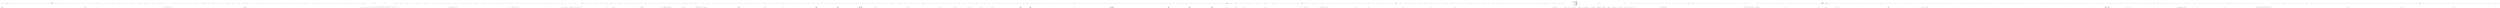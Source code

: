 digraph  {
n18 [label=PropertyRule, span=""];
n19 [label=IPropertyValidator, span=""];
n0 [cluster="Nancy.Validation.FluentValidation.AdapterBase.CanHandle(IPropertyValidator)", label="Entry Nancy.Validation.FluentValidation.AdapterBase.CanHandle(IPropertyValidator)", span="17-17"];
n1 [cluster="Nancy.Validation.FluentValidation.AdapterBase.CanHandle(IPropertyValidator)", label="Exit Nancy.Validation.FluentValidation.AdapterBase.CanHandle(IPropertyValidator)", span="17-17"];
n2 [cluster="Nancy.Validation.FluentValidation.AdapterBase.GetRules(PropertyRule, IPropertyValidator)", label="Entry Nancy.Validation.FluentValidation.AdapterBase.GetRules(PropertyRule, IPropertyValidator)", span="23-23"];
n3 [cluster="Nancy.Validation.FluentValidation.AdapterBase.GetRules(PropertyRule, IPropertyValidator)", label="Exit Nancy.Validation.FluentValidation.AdapterBase.GetRules(PropertyRule, IPropertyValidator)", span="23-23"];
n4 [cluster="Nancy.Validation.FluentValidation.AdapterBase.GetMemberNames(PropertyRule)", label="Entry Nancy.Validation.FluentValidation.AdapterBase.GetMemberNames(PropertyRule)", span="29-29"];
n5 [cluster="Nancy.Validation.FluentValidation.AdapterBase.GetMemberNames(PropertyRule)", label="yield return rule.PropertyName;", span="31-31"];
n6 [cluster="Nancy.Validation.FluentValidation.AdapterBase.GetMemberNames(PropertyRule)", label="Exit Nancy.Validation.FluentValidation.AdapterBase.GetMemberNames(PropertyRule)", span="29-29"];
n7 [cluster="Nancy.Validation.FluentValidation.AdapterBase.FormatMessage(PropertyRule, IPropertyValidator)", label="Entry Nancy.Validation.FluentValidation.AdapterBase.FormatMessage(PropertyRule, IPropertyValidator)", span="38-38"];
n8 [cluster="Nancy.Validation.FluentValidation.AdapterBase.FormatMessage(PropertyRule, IPropertyValidator)", label="return displayName =>\r\n            {\r\n                return new MessageFormatter()\r\n                    .AppendPropertyName(displayName ?? rule.GetDisplayName())\r\n                    .BuildMessage(validator.ErrorMessageSource.GetString());\r\n            };", span="40-45"];
n11 [cluster="lambda expression", label="return new MessageFormatter()\r\n                    .AppendPropertyName(displayName ?? rule.GetDisplayName())\r\n                    .BuildMessage(validator.ErrorMessageSource.GetString());", span="42-44"];
n9 [cluster="Nancy.Validation.FluentValidation.AdapterBase.FormatMessage(PropertyRule, IPropertyValidator)", label="Exit Nancy.Validation.FluentValidation.AdapterBase.FormatMessage(PropertyRule, IPropertyValidator)", span="38-38"];
n10 [cluster="lambda expression", label="Entry lambda expression", span="40-45"];
n12 [cluster="lambda expression", label="Exit lambda expression", span="40-45"];
n13 [cluster="MessageFormatter.cstr", label="Entry MessageFormatter.cstr", span=""];
n14 [cluster="Unk.GetDisplayName", label="Entry Unk.GetDisplayName", span=""];
n15 [cluster="Unk.AppendPropertyName", label="Entry Unk.AppendPropertyName", span=""];
n16 [cluster="Unk.GetString", label="Entry Unk.GetString", span=""];
n17 [cluster="Unk.BuildMessage", label="Entry Unk.BuildMessage", span=""];
m0_0 [cluster="Nancy.Testing.AndConnector<TSource>.AndConnector(TSource)", file="AndConnector.cs", label="Entry Nancy.Testing.AndConnector<TSource>.AndConnector(TSource)", span="14-14"];
m0_1 [cluster="Nancy.Testing.AndConnector<TSource>.AndConnector(TSource)", file="AndConnector.cs", label="this.source = source", span="16-16"];
m0_2 [cluster="Nancy.Testing.AndConnector<TSource>.AndConnector(TSource)", file="AndConnector.cs", label="Exit Nancy.Testing.AndConnector<TSource>.AndConnector(TSource)", span="14-14"];
m0_3 [file="AndConnector.cs", label="Nancy.Testing.AndConnector<TSource>", span=""];
m1_0 [cluster="Nancy.Demo.Authentication.Token.AuthModule.AuthModule(Nancy.Authentication.Token.ITokenizer)", file="AuthModule.cs", label="Entry Nancy.Demo.Authentication.Token.AuthModule.AuthModule(Nancy.Authentication.Token.ITokenizer)", span="7-7"];
m1_1 [cluster="Nancy.Demo.Authentication.Token.AuthModule.AuthModule(Nancy.Authentication.Token.ITokenizer)", file="AuthModule.cs", label="Post[''/''] = x =>\r\n                {\r\n                    var userName = (string)this.Request.Form.UserName;\r\n                    var password = (string)this.Request.Form.Password;\r\n\r\n                    var userIdentity = UserDatabase.ValidateUser(userName, password);\r\n\r\n                    if (userIdentity == null)\r\n                    {\r\n                        return HttpStatusCode.Unauthorized;\r\n                    }\r\n\r\n                    var token = tokenizer.Tokenize(userIdentity, Context);\r\n\r\n                    return new\r\n                        {\r\n                            Token = token,\r\n                        };\r\n                }", span="10-28"];
m1_2 [cluster="Nancy.Demo.Authentication.Token.AuthModule.AuthModule(Nancy.Authentication.Token.ITokenizer)", file="AuthModule.cs", label="Get[''/validation''] = _ =>\r\n                {\r\n                    this.RequiresAuthentication();\r\n                    return ''Yay! You are authenticated!'';\r\n                }", span="30-34"];
m1_4 [cluster="Nancy.Demo.Authentication.Token.AuthModule.AuthModule(Nancy.Authentication.Token.ITokenizer)", file="AuthModule.cs", label="Exit Nancy.Demo.Authentication.Token.AuthModule.AuthModule(Nancy.Authentication.Token.ITokenizer)", span="7-7"];
m1_26 [cluster="Nancy.INancyModule.RequiresClaims(System.Collections.Generic.IEnumerable<string>)", file="AuthModule.cs", label="Entry Nancy.INancyModule.RequiresClaims(System.Collections.Generic.IEnumerable<string>)", span="27-27"];
m1_14 [cluster="Nancy.Demo.Authentication.Token.UserDatabase.ValidateUser(string, string)", file="AuthModule.cs", label="Entry Nancy.Demo.Authentication.Token.UserDatabase.ValidateUser(string, string)", span="21-21"];
m1_15 [cluster="Nancy.Authentication.Token.ITokenizer.Tokenize(Nancy.Security.IUserIdentity, Nancy.NancyContext)", file="AuthModule.cs", label="Entry Nancy.Authentication.Token.ITokenizer.Tokenize(Nancy.Security.IUserIdentity, Nancy.NancyContext)", span="15-15"];
m1_21 [cluster="lambda expression", file="AuthModule.cs", label="Entry lambda expression", span="36-41"];
m1_11 [cluster="lambda expression", file="AuthModule.cs", label="var token = tokenizer.Tokenize(userIdentity, Context)", span="22-22"];
m1_5 [cluster="lambda expression", file="AuthModule.cs", label="Entry lambda expression", span="10-28"];
m1_6 [cluster="lambda expression", file="AuthModule.cs", label="var userName = (string)this.Request.Form.UserName", span="12-12"];
m1_7 [cluster="lambda expression", file="AuthModule.cs", label="var password = (string)this.Request.Form.Password", span="13-13"];
m1_8 [cluster="lambda expression", file="AuthModule.cs", label="var userIdentity = UserDatabase.ValidateUser(userName, password)", span="15-15"];
m1_9 [cluster="lambda expression", file="AuthModule.cs", label="userIdentity == null", span="17-17"];
m1_10 [cluster="lambda expression", file="AuthModule.cs", label="return HttpStatusCode.Unauthorized;", span="19-19"];
m1_12 [cluster="lambda expression", file="AuthModule.cs", label="return new\r\n                        {\r\n                            Token = token,\r\n                        };", span="24-27"];
m1_13 [cluster="lambda expression", file="AuthModule.cs", label="Exit lambda expression", span="10-28"];
m1_16 [cluster="lambda expression", file="AuthModule.cs", label="Entry lambda expression", span="30-34"];
m1_17 [cluster="lambda expression", file="AuthModule.cs", label="this.RequiresAuthentication()", span="32-32"];
m1_18 [cluster="lambda expression", file="AuthModule.cs", label="return ''Yay! You are authenticated!'';", span="33-33"];
m1_19 [cluster="lambda expression", file="AuthModule.cs", label="Exit lambda expression", span="30-34"];
m1_23 [cluster="lambda expression", file="AuthModule.cs", label="this.RequiresClaims(new[] { ''admin'' })", span="39-39"];
m1_24 [cluster="lambda expression", file="AuthModule.cs", label="return ''Yay! You are authorized!'';", span="40-40"];
m1_25 [cluster="lambda expression", file="AuthModule.cs", label="Exit lambda expression", span="36-41"];
m1_20 [cluster="Nancy.INancyModule.RequiresAuthentication()", file="AuthModule.cs", label="Entry Nancy.INancyModule.RequiresAuthentication()", span="17-17"];
m1_27 [file="AuthModule.cs", label="Nancy.Demo.Authentication.Token.AuthModule", span=""];
m1_28 [file="AuthModule.cs", label="Nancy.Authentication.Token.ITokenizer", span=""];
m2_0 [cluster="Nancy.Authentication.Basic.BasicAuthenticationConfiguration.BasicAuthenticationConfiguration(Nancy.Authentication.Basic.IUserValidator, string, Nancy.Authentication.Basic.UserPromptBehaviour)", file="BasicAuthenticationConfiguration.cs", label="Entry Nancy.Authentication.Basic.BasicAuthenticationConfiguration.BasicAuthenticationConfiguration(Nancy.Authentication.Basic.IUserValidator, string, Nancy.Authentication.Basic.UserPromptBehaviour)", span="15-15"];
m2_1 [cluster="Nancy.Authentication.Basic.BasicAuthenticationConfiguration.BasicAuthenticationConfiguration(Nancy.Authentication.Basic.IUserValidator, string, Nancy.Authentication.Basic.UserPromptBehaviour)", color=green, community=0, file="BasicAuthenticationConfiguration.cs", label="userValidator == null", prediction=0, span="17-17"];
m2_3 [cluster="Nancy.Authentication.Basic.BasicAuthenticationConfiguration.BasicAuthenticationConfiguration(Nancy.Authentication.Basic.IUserValidator, string, Nancy.Authentication.Basic.UserPromptBehaviour)", color=green, community=0, file="BasicAuthenticationConfiguration.cs", label="string.IsNullOrEmpty(realm)", prediction=1, span="22-22"];
m2_5 [cluster="Nancy.Authentication.Basic.BasicAuthenticationConfiguration.BasicAuthenticationConfiguration(Nancy.Authentication.Basic.IUserValidator, string, Nancy.Authentication.Basic.UserPromptBehaviour)", color=green, community=0, file="BasicAuthenticationConfiguration.cs", label="this.UserValidator = userValidator", prediction=2, span="27-27"];
m2_6 [cluster="Nancy.Authentication.Basic.BasicAuthenticationConfiguration.BasicAuthenticationConfiguration(Nancy.Authentication.Basic.IUserValidator, string, Nancy.Authentication.Basic.UserPromptBehaviour)", color=green, community=0, file="BasicAuthenticationConfiguration.cs", label="this.Realm = realm", prediction=3, span="28-28"];
m2_7 [cluster="Nancy.Authentication.Basic.BasicAuthenticationConfiguration.BasicAuthenticationConfiguration(Nancy.Authentication.Basic.IUserValidator, string, Nancy.Authentication.Basic.UserPromptBehaviour)", file="BasicAuthenticationConfiguration.cs", label="this.UserPromptBehaviour = userPromptBehaviour", span="29-29"];
m2_2 [cluster="Nancy.Authentication.Basic.BasicAuthenticationConfiguration.BasicAuthenticationConfiguration(Nancy.Authentication.Basic.IUserValidator, string, Nancy.Authentication.Basic.UserPromptBehaviour)", color=green, community=0, file="BasicAuthenticationConfiguration.cs", label="throw new ArgumentNullException(''userValidator'');", prediction=4, span="19-19"];
m2_4 [cluster="Nancy.Authentication.Basic.BasicAuthenticationConfiguration.BasicAuthenticationConfiguration(Nancy.Authentication.Basic.IUserValidator, string, Nancy.Authentication.Basic.UserPromptBehaviour)", color=green, community=0, file="BasicAuthenticationConfiguration.cs", label="throw new ArgumentException(''realm'');", prediction=5, span="24-24"];
m2_8 [cluster="Nancy.Authentication.Basic.BasicAuthenticationConfiguration.BasicAuthenticationConfiguration(Nancy.Authentication.Basic.IUserValidator, string, Nancy.Authentication.Basic.UserPromptBehaviour)", file="BasicAuthenticationConfiguration.cs", label="Exit Nancy.Authentication.Basic.BasicAuthenticationConfiguration.BasicAuthenticationConfiguration(Nancy.Authentication.Basic.IUserValidator, string, Nancy.Authentication.Basic.UserPromptBehaviour)", span="15-15"];
m2_11 [cluster="System.ArgumentException.ArgumentException(string)", file="BasicAuthenticationConfiguration.cs", label="Entry System.ArgumentException.ArgumentException(string)", span="0-0"];
m2_9 [cluster="System.ArgumentNullException.ArgumentNullException(string)", file="BasicAuthenticationConfiguration.cs", label="Entry System.ArgumentNullException.ArgumentNullException(string)", span="0-0"];
m2_10 [cluster="string.IsNullOrEmpty(string)", file="BasicAuthenticationConfiguration.cs", label="Entry string.IsNullOrEmpty(string)", span="0-0"];
m2_12 [file="BasicAuthenticationConfiguration.cs", label="Nancy.Authentication.Basic.BasicAuthenticationConfiguration", span=""];
m3_7 [cluster="Nancy.Authentication.Basic.BasicAuthentication.Enable(Nancy.Bootstrapper.IPipelines, Nancy.Authentication.Basic.BasicAuthenticationConfiguration)", file="BasicHttpExtensions.cs", label="Entry Nancy.Authentication.Basic.BasicAuthentication.Enable(Nancy.Bootstrapper.IPipelines, Nancy.Authentication.Basic.BasicAuthenticationConfiguration)", span="20-20"];
m3_0 [cluster="Nancy.Authentication.Basic.BasicHttpExtensions.EnableBasicAuthentication(Nancy.INancyModule, Nancy.Authentication.Basic.BasicAuthenticationConfiguration)", file="BasicHttpExtensions.cs", label="Entry Nancy.Authentication.Basic.BasicHttpExtensions.EnableBasicAuthentication(Nancy.INancyModule, Nancy.Authentication.Basic.BasicAuthenticationConfiguration)", span="14-14"];
m3_1 [cluster="Nancy.Authentication.Basic.BasicHttpExtensions.EnableBasicAuthentication(Nancy.INancyModule, Nancy.Authentication.Basic.BasicAuthenticationConfiguration)", color=green, community=0, file="BasicHttpExtensions.cs", label="BasicAuthentication.Enable(module, configuration)", prediction=6, span="16-16"];
m3_2 [cluster="Nancy.Authentication.Basic.BasicHttpExtensions.EnableBasicAuthentication(Nancy.INancyModule, Nancy.Authentication.Basic.BasicAuthenticationConfiguration)", file="BasicHttpExtensions.cs", label="Exit Nancy.Authentication.Basic.BasicHttpExtensions.EnableBasicAuthentication(Nancy.INancyModule, Nancy.Authentication.Basic.BasicAuthenticationConfiguration)", span="14-14"];
m3_4 [cluster="Nancy.Authentication.Basic.BasicHttpExtensions.EnableBasicAuthentication(Nancy.Bootstrapper.IPipelines, Nancy.Authentication.Basic.BasicAuthenticationConfiguration)", file="BasicHttpExtensions.cs", label="Entry Nancy.Authentication.Basic.BasicHttpExtensions.EnableBasicAuthentication(Nancy.Bootstrapper.IPipelines, Nancy.Authentication.Basic.BasicAuthenticationConfiguration)", span="24-24"];
m3_5 [cluster="Nancy.Authentication.Basic.BasicHttpExtensions.EnableBasicAuthentication(Nancy.Bootstrapper.IPipelines, Nancy.Authentication.Basic.BasicAuthenticationConfiguration)", color=green, community=0, file="BasicHttpExtensions.cs", label="BasicAuthentication.Enable(pipeline, configuration)", prediction=7, span="26-26"];
m3_6 [cluster="Nancy.Authentication.Basic.BasicHttpExtensions.EnableBasicAuthentication(Nancy.Bootstrapper.IPipelines, Nancy.Authentication.Basic.BasicAuthenticationConfiguration)", file="BasicHttpExtensions.cs", label="Exit Nancy.Authentication.Basic.BasicHttpExtensions.EnableBasicAuthentication(Nancy.Bootstrapper.IPipelines, Nancy.Authentication.Basic.BasicAuthenticationConfiguration)", span="24-24"];
m3_3 [cluster="Nancy.Authentication.Basic.BasicAuthentication.Enable(Nancy.INancyModule, Nancy.Authentication.Basic.BasicAuthenticationConfiguration)", file="BasicHttpExtensions.cs", label="Entry Nancy.Authentication.Basic.BasicAuthentication.Enable(Nancy.INancyModule, Nancy.Authentication.Basic.BasicAuthenticationConfiguration)", span="41-41"];
m4_17 [cluster="Nancy.Testing.BrowserContext.Body(System.IO.Stream, string)", file="BrowserContext.cs", label="Entry Nancy.Testing.BrowserContext.Body(System.IO.Stream, string)", span="102-102"];
m4_18 [cluster="Nancy.Testing.BrowserContext.Body(System.IO.Stream, string)", file="BrowserContext.cs", label="this.Values.Body = body", span="104-104"];
m4_19 [cluster="Nancy.Testing.BrowserContext.Body(System.IO.Stream, string)", file="BrowserContext.cs", label="this.Header(''Content-Type'', contentType ?? ''application/octet-stream'')", span="105-105"];
m4_20 [cluster="Nancy.Testing.BrowserContext.Body(System.IO.Stream, string)", file="BrowserContext.cs", label="Exit Nancy.Testing.BrowserContext.Body(System.IO.Stream, string)", span="102-102"];
m4_37 [cluster="System.Collections.Generic.List<T>.List()", file="BrowserContext.cs", label="Entry System.Collections.Generic.List<T>.List()", span="0-0"];
m4_83 [cluster="System.Security.Cryptography.X509Certificates.X509Store.Open(System.Security.Cryptography.X509Certificates.OpenFlags)", file="BrowserContext.cs", label="Entry System.Security.Cryptography.X509Certificates.X509Store.Open(System.Security.Cryptography.X509Certificates.OpenFlags)", span="0-0"];
m4_43 [cluster="Nancy.Testing.BrowserContext.HttpsRequest()", file="BrowserContext.cs", label="Entry Nancy.Testing.BrowserContext.HttpsRequest()", span="156-156"];
m4_44 [cluster="Nancy.Testing.BrowserContext.HttpsRequest()", file="BrowserContext.cs", label="this.Values.Protocol = ''https''", span="158-158"];
m4_45 [cluster="Nancy.Testing.BrowserContext.HttpsRequest()", file="BrowserContext.cs", label="Exit Nancy.Testing.BrowserContext.HttpsRequest()", span="156-156"];
m4_67 [cluster="Nancy.Testing.BrowserContext.Certificate(byte[])", file="BrowserContext.cs", label="Entry Nancy.Testing.BrowserContext.Certificate(byte[])", span="217-217"];
m4_68 [cluster="Nancy.Testing.BrowserContext.Certificate(byte[])", file="BrowserContext.cs", label="this.Values.ClientCertificate = new X509Certificate2(certificate)", span="219-219"];
m4_69 [cluster="Nancy.Testing.BrowserContext.Certificate(byte[])", file="BrowserContext.cs", label="Exit Nancy.Testing.BrowserContext.Certificate(byte[])", span="217-217"];
m4_84 [cluster="System.Security.Cryptography.X509Certificates.X509Certificate2Collection.Find(System.Security.Cryptography.X509Certificates.X509FindType, object, bool)", file="BrowserContext.cs", label="Entry System.Security.Cryptography.X509Certificates.X509Certificate2Collection.Find(System.Security.Cryptography.X509Certificates.X509FindType, object, bool)", span="0-0"];
m4_21 [cluster="Nancy.Testing.BrowserContext.FormValue(string, string)", file="BrowserContext.cs", label="Entry Nancy.Testing.BrowserContext.FormValue(string, string)", span="113-113"];
m4_22 [cluster="Nancy.Testing.BrowserContext.FormValue(string, string)", file="BrowserContext.cs", label="!String.IsNullOrEmpty(this.Values.BodyString)", span="115-115"];
m4_24 [cluster="Nancy.Testing.BrowserContext.FormValue(string, string)", file="BrowserContext.cs", label="this.Values.FormValues += String.Format(\r\n                ''{0}{1}={2}'',\r\n                this.Values.FormValues.Length == 0 ? String.Empty : ''&'',\r\n                key,\r\n                HttpUtility.UrlEncode(value))", span="120-124"];
m4_23 [cluster="Nancy.Testing.BrowserContext.FormValue(string, string)", file="BrowserContext.cs", label="throw new InvalidOperationException(''Form value cannot be set as well as body string'');", span="117-117"];
m4_25 [cluster="Nancy.Testing.BrowserContext.FormValue(string, string)", file="BrowserContext.cs", label="Exit Nancy.Testing.BrowserContext.FormValue(string, string)", span="113-113"];
m4_46 [cluster="Nancy.Testing.BrowserContext.Query(string, string)", file="BrowserContext.cs", label="Entry Nancy.Testing.BrowserContext.Query(string, string)", span="164-164"];
m4_47 [cluster="Nancy.Testing.BrowserContext.Query(string, string)", file="BrowserContext.cs", label="this.Values.QueryString += String.Format(\r\n                ''{0}{1}={2}'',\r\n                this.Values.QueryString.Length == 0 ? ''?'' : ''&'',\r\n                key,\r\n                HttpUtility.UrlEncode(value))", span="166-170"];
m4_48 [cluster="Nancy.Testing.BrowserContext.Query(string, string)", file="BrowserContext.cs", label="Exit Nancy.Testing.BrowserContext.Query(string, string)", span="164-164"];
m4_85 [cluster="string.Format(string, params object[])", file="BrowserContext.cs", label="Entry string.Format(string, params object[])", span="0-0"];
m4_40 [cluster="Nancy.Testing.BrowserContext.HttpRequest()", file="BrowserContext.cs", label="Entry Nancy.Testing.BrowserContext.HttpRequest()", span="148-148"];
m4_41 [cluster="Nancy.Testing.BrowserContext.HttpRequest()", file="BrowserContext.cs", label="this.Values.Protocol = ''http''", span="150-150"];
m4_42 [cluster="Nancy.Testing.BrowserContext.HttpRequest()", file="BrowserContext.cs", label="Exit Nancy.Testing.BrowserContext.HttpRequest()", span="148-148"];
m4_55 [cluster="Nancy.Testing.BrowserContext.Certificate()", file="BrowserContext.cs", label="Entry Nancy.Testing.BrowserContext.Certificate()", span="194-194"];
m4_56 [cluster="Nancy.Testing.BrowserContext.Certificate()", file="BrowserContext.cs", label="X509Certificate2 certificate2", span="196-196"];
m4_57 [cluster="Nancy.Testing.BrowserContext.Certificate()", file="BrowserContext.cs", label="var pkcs12 =\r\n                    Assembly.GetAssembly(typeof (BrowserContext))\r\n                            .GetManifestResourceStream(''Nancy.Testing.Resources.Nancy Testing Cert.pfx'')", span="199-201"];
m4_58 [cluster="Nancy.Testing.BrowserContext.Certificate()", file="BrowserContext.cs", label="var br = new BinaryReader(pkcs12)", span="203-203"];
m4_59 [cluster="Nancy.Testing.BrowserContext.Certificate()", file="BrowserContext.cs", label="certificate2 = new X509Certificate2(br.ReadBytes((int)pkcs12.Length), ''nancy'',\r\n                                                        X509KeyStorageFlags.Exportable)", span="205-206"];
m4_60 [cluster="Nancy.Testing.BrowserContext.Certificate()", file="BrowserContext.cs", label="this.Values.ClientCertificate = certificate2", span="210-210"];
m4_61 [cluster="Nancy.Testing.BrowserContext.Certificate()", file="BrowserContext.cs", label="Exit Nancy.Testing.BrowserContext.Certificate()", span="194-194"];
m4_70 [cluster="System.Security.Cryptography.X509Certificates.X509Certificate2.X509Certificate2(byte[])", file="BrowserContext.cs", label="Entry System.Security.Cryptography.X509Certificates.X509Certificate2.X509Certificate2(byte[])", span="0-0"];
m4_74 [cluster="Nancy.Testing.BrowserContext.Certificate(System.Security.Cryptography.X509Certificates.StoreLocation, System.Security.Cryptography.X509Certificates.StoreName, System.Security.Cryptography.X509Certificates.X509FindType, object)", file="BrowserContext.cs", label="Entry Nancy.Testing.BrowserContext.Certificate(System.Security.Cryptography.X509Certificates.StoreLocation, System.Security.Cryptography.X509Certificates.StoreName, System.Security.Cryptography.X509Certificates.X509FindType, object)", span="238-238"];
m4_75 [cluster="Nancy.Testing.BrowserContext.Certificate(System.Security.Cryptography.X509Certificates.StoreLocation, System.Security.Cryptography.X509Certificates.StoreName, System.Security.Cryptography.X509Certificates.X509FindType, object)", file="BrowserContext.cs", label="var store = new X509Store(storeName, storeLocation)", span="240-240"];
m4_77 [cluster="Nancy.Testing.BrowserContext.Certificate(System.Security.Cryptography.X509Certificates.StoreLocation, System.Security.Cryptography.X509Certificates.StoreName, System.Security.Cryptography.X509Certificates.X509FindType, object)", file="BrowserContext.cs", label="var certificatesFound = store.Certificates.Find(findType, findBy, false)", span="243-243"];
m4_79 [cluster="Nancy.Testing.BrowserContext.Certificate(System.Security.Cryptography.X509Certificates.StoreLocation, System.Security.Cryptography.X509Certificates.StoreName, System.Security.Cryptography.X509Certificates.X509FindType, object)", file="BrowserContext.cs", label="throw new InvalidOperationException(\r\n                    String.Format(''No certificates found in {0} {1} with a {2} that looks like \''{3}\'''', storeLocation,\r\n                                  storeName, findType, findBy));", span="247-249"];
m4_76 [cluster="Nancy.Testing.BrowserContext.Certificate(System.Security.Cryptography.X509Certificates.StoreLocation, System.Security.Cryptography.X509Certificates.StoreName, System.Security.Cryptography.X509Certificates.X509FindType, object)", file="BrowserContext.cs", label="store.Open(OpenFlags.ReadOnly)", span="242-242"];
m4_78 [cluster="Nancy.Testing.BrowserContext.Certificate(System.Security.Cryptography.X509Certificates.StoreLocation, System.Security.Cryptography.X509Certificates.StoreName, System.Security.Cryptography.X509Certificates.X509FindType, object)", file="BrowserContext.cs", label="certificatesFound.Count <= 0", span="245-245"];
m4_80 [cluster="Nancy.Testing.BrowserContext.Certificate(System.Security.Cryptography.X509Certificates.StoreLocation, System.Security.Cryptography.X509Certificates.StoreName, System.Security.Cryptography.X509Certificates.X509FindType, object)", file="BrowserContext.cs", label="this.Values.ClientCertificate = certificatesFound[0]", span="252-252"];
m4_81 [cluster="Nancy.Testing.BrowserContext.Certificate(System.Security.Cryptography.X509Certificates.StoreLocation, System.Security.Cryptography.X509Certificates.StoreName, System.Security.Cryptography.X509Certificates.X509FindType, object)", file="BrowserContext.cs", label="Exit Nancy.Testing.BrowserContext.Certificate(System.Security.Cryptography.X509Certificates.StoreLocation, System.Security.Cryptography.X509Certificates.StoreName, System.Security.Cryptography.X509Certificates.X509FindType, object)", span="238-238"];
m4_28 [cluster="Nancy.Helpers.HttpUtility.UrlEncode(string)", file="BrowserContext.cs", label="Entry Nancy.Helpers.HttpUtility.UrlEncode(string)", span="383-383"];
m4_64 [cluster="System.IO.BinaryReader.BinaryReader(System.IO.Stream)", file="BrowserContext.cs", label="Entry System.IO.BinaryReader.BinaryReader(System.IO.Stream)", span="0-0"];
m4_27 [cluster="System.InvalidOperationException.InvalidOperationException(string)", file="BrowserContext.cs", label="Entry System.InvalidOperationException.InvalidOperationException(string)", span="0-0"];
m4_63 [cluster="System.Reflection.Assembly.GetManifestResourceStream(string)", file="BrowserContext.cs", label="Entry System.Reflection.Assembly.GetManifestResourceStream(string)", span="0-0"];
m4_29 [cluster="string.Format(string, object, object, object)", file="BrowserContext.cs", label="Entry string.Format(string, object, object, object)", span="0-0"];
m4_8 [cluster="System.Collections.Generic.Dictionary<TKey, TValue>.Dictionary()", file="BrowserContext.cs", label="Entry System.Collections.Generic.Dictionary<TKey, TValue>.Dictionary()", span="0-0"];
m4_9 [cluster="Nancy.Testing.BrowserContext.Body(string)", file="BrowserContext.cs", label="Entry Nancy.Testing.BrowserContext.Body(string)", span="81-81"];
m4_10 [cluster="Nancy.Testing.BrowserContext.Body(string)", file="BrowserContext.cs", label="this.Values.BodyString = body", span="83-83"];
m4_11 [cluster="Nancy.Testing.BrowserContext.Body(string)", file="BrowserContext.cs", label="Exit Nancy.Testing.BrowserContext.Body(string)", span="81-81"];
m4_26 [cluster="string.IsNullOrEmpty(string)", file="BrowserContext.cs", label="Entry string.IsNullOrEmpty(string)", span="0-0"];
m4_66 [cluster="System.IO.BinaryReader.ReadBytes(int)", file="BrowserContext.cs", label="Entry System.IO.BinaryReader.ReadBytes(int)", span="0-0"];
m4_36 [cluster="System.Collections.Generic.IDictionary<TKey, TValue>.ContainsKey(TKey)", file="BrowserContext.cs", label="Entry System.Collections.Generic.IDictionary<TKey, TValue>.ContainsKey(TKey)", span="0-0"];
m4_52 [cluster="Nancy.Testing.BrowserContext.HostName(string)", file="BrowserContext.cs", label="Entry Nancy.Testing.BrowserContext.HostName(string)", span="185-185"];
m4_53 [cluster="Nancy.Testing.BrowserContext.HostName(string)", file="BrowserContext.cs", label="this.Values.HostName = hostName", span="187-187"];
m4_54 [cluster="Nancy.Testing.BrowserContext.HostName(string)", file="BrowserContext.cs", label="Exit Nancy.Testing.BrowserContext.HostName(string)", span="185-185"];
m4_16 [cluster="Nancy.Testing.BrowserContext.Header(string, string)", file="BrowserContext.cs", label="Entry Nancy.Testing.BrowserContext.Header(string, string)", span="132-132"];
m4_30 [cluster="Nancy.Testing.BrowserContext.Header(string, string)", file="BrowserContext.cs", label="!this.Values.Headers.ContainsKey(name)", span="134-134"];
m4_31 [cluster="Nancy.Testing.BrowserContext.Header(string, string)", file="BrowserContext.cs", label="this.Values.Headers.Add(name, new List<string>())", span="136-136"];
m4_32 [cluster="Nancy.Testing.BrowserContext.Header(string, string)", file="BrowserContext.cs", label="var values = (List<string>)this.Values.Headers[name]", span="139-139"];
m4_33 [cluster="Nancy.Testing.BrowserContext.Header(string, string)", file="BrowserContext.cs", label="values.Add(value)", span="140-140"];
m4_34 [cluster="Nancy.Testing.BrowserContext.Header(string, string)", file="BrowserContext.cs", label="this.Values.Headers[name] = values", span="142-142"];
m4_35 [cluster="Nancy.Testing.BrowserContext.Header(string, string)", file="BrowserContext.cs", label="Exit Nancy.Testing.BrowserContext.Header(string, string)", span="132-132"];
m4_39 [cluster="System.Collections.Generic.List<T>.Add(T)", file="BrowserContext.cs", label="Entry System.Collections.Generic.List<T>.Add(T)", span="0-0"];
m4_65 [cluster="System.Security.Cryptography.X509Certificates.X509Certificate2.X509Certificate2(byte[], string, System.Security.Cryptography.X509Certificates.X509KeyStorageFlags)", file="BrowserContext.cs", label="Entry System.Security.Cryptography.X509Certificates.X509Certificate2.X509Certificate2(byte[], string, System.Security.Cryptography.X509Certificates.X509KeyStorageFlags)", span="0-0"];
m4_62 [cluster="System.Reflection.Assembly.GetAssembly(System.Type)", file="BrowserContext.cs", label="Entry System.Reflection.Assembly.GetAssembly(System.Type)", span="0-0"];
m4_82 [cluster="System.Security.Cryptography.X509Certificates.X509Store.X509Store(System.Security.Cryptography.X509Certificates.StoreName, System.Security.Cryptography.X509Certificates.StoreLocation)", file="BrowserContext.cs", label="Entry System.Security.Cryptography.X509Certificates.X509Store.X509Store(System.Security.Cryptography.X509Certificates.StoreName, System.Security.Cryptography.X509Certificates.StoreLocation)", span="0-0"];
m4_38 [cluster="System.Collections.Generic.IDictionary<TKey, TValue>.Add(TKey, TValue)", file="BrowserContext.cs", label="Entry System.Collections.Generic.IDictionary<TKey, TValue>.Add(TKey, TValue)", span="0-0"];
m4_12 [cluster="Nancy.Testing.BrowserContext.Body(string, string)", file="BrowserContext.cs", label="Entry Nancy.Testing.BrowserContext.Body(string, string)", span="91-91"];
m4_13 [cluster="Nancy.Testing.BrowserContext.Body(string, string)", file="BrowserContext.cs", label="this.Values.BodyString = body", span="93-93"];
m4_14 [cluster="Nancy.Testing.BrowserContext.Body(string, string)", file="BrowserContext.cs", label="this.Header(''Content-Type'', contentType)", span="94-94"];
m4_15 [cluster="Nancy.Testing.BrowserContext.Body(string, string)", file="BrowserContext.cs", label="Exit Nancy.Testing.BrowserContext.Body(string, string)", span="91-91"];
m4_0 [cluster="Nancy.Testing.BrowserContext.BrowserContext()", file="BrowserContext.cs", label="Entry Nancy.Testing.BrowserContext.BrowserContext()", span="19-19"];
m4_1 [cluster="Nancy.Testing.BrowserContext.BrowserContext()", file="BrowserContext.cs", label="this.Values.Headers = new Dictionary<string, IEnumerable<string>>()", span="21-21"];
m4_2 [cluster="Nancy.Testing.BrowserContext.BrowserContext()", file="BrowserContext.cs", label="this.Values.Protocol = String.Empty", span="22-22"];
m4_3 [cluster="Nancy.Testing.BrowserContext.BrowserContext()", file="BrowserContext.cs", label="this.Values.QueryString = String.Empty", span="23-23"];
m4_4 [cluster="Nancy.Testing.BrowserContext.BrowserContext()", file="BrowserContext.cs", label="this.Values.BodyString = String.Empty", span="24-24"];
m4_5 [cluster="Nancy.Testing.BrowserContext.BrowserContext()", file="BrowserContext.cs", label="this.Values.FormValues = String.Empty", span="25-25"];
m4_6 [cluster="Nancy.Testing.BrowserContext.BrowserContext()", file="BrowserContext.cs", label="this.Values.HostName = String.Empty", span="26-26"];
m4_7 [cluster="Nancy.Testing.BrowserContext.BrowserContext()", file="BrowserContext.cs", label="Exit Nancy.Testing.BrowserContext.BrowserContext()", span="19-19"];
m4_49 [cluster="Nancy.Testing.BrowserContext.UserHostAddress(string)", file="BrowserContext.cs", label="Entry Nancy.Testing.BrowserContext.UserHostAddress(string)", span="176-176"];
m4_50 [cluster="Nancy.Testing.BrowserContext.UserHostAddress(string)", file="BrowserContext.cs", label="this.Values.UserHostAddress = userHostAddress", span="178-178"];
m4_51 [cluster="Nancy.Testing.BrowserContext.UserHostAddress(string)", file="BrowserContext.cs", label="Exit Nancy.Testing.BrowserContext.UserHostAddress(string)", span="176-176"];
m4_71 [cluster="Nancy.Testing.BrowserContext.Certificate(System.Security.Cryptography.X509Certificates.X509Certificate2)", file="BrowserContext.cs", label="Entry Nancy.Testing.BrowserContext.Certificate(System.Security.Cryptography.X509Certificates.X509Certificate2)", span="226-226"];
m4_72 [cluster="Nancy.Testing.BrowserContext.Certificate(System.Security.Cryptography.X509Certificates.X509Certificate2)", file="BrowserContext.cs", label="this.Values.ClientCertificate = certificate", span="228-228"];
m4_73 [cluster="Nancy.Testing.BrowserContext.Certificate(System.Security.Cryptography.X509Certificates.X509Certificate2)", file="BrowserContext.cs", label="Exit Nancy.Testing.BrowserContext.Certificate(System.Security.Cryptography.X509Certificates.X509Certificate2)", span="226-226"];
m4_86 [file="BrowserContext.cs", label="Nancy.Testing.BrowserContext", span=""];
m5_41 [cluster="System.IO.Stream.CopyTo(System.IO.Stream)", file="BrowserContextMultipartFormData.cs", label="Entry System.IO.Stream.CopyTo(System.IO.Stream)", span="0-0"];
m5_57 [cluster="System.Text.StringBuilder.Append(string)", file="BrowserContextMultipartFormData.cs", label="Entry System.Text.StringBuilder.Append(string)", span="0-0"];
m5_59 [cluster="string.IsNullOrWhiteSpace(string)", file="BrowserContextMultipartFormData.cs", label="Entry string.IsNullOrWhiteSpace(string)", span="0-0"];
m5_18 [cluster="string.Format(string, object)", file="BrowserContextMultipartFormData.cs", label="Entry string.Format(string, object)", span="0-0"];
m5_33 [cluster="System.IO.MemoryStream.MemoryStream(byte[])", file="BrowserContextMultipartFormData.cs", label="Entry System.IO.MemoryStream.MemoryStream(byte[])", span="0-0"];
m5_28 [cluster="Nancy.Testing.BrowserContextMultipartFormData.BrowserContextMultipartFormDataConfigurator.AddFieldHeaders(string, string, string)", file="BrowserContextMultipartFormData.cs", label="Entry Nancy.Testing.BrowserContextMultipartFormData.BrowserContextMultipartFormDataConfigurator.AddFieldHeaders(string, string, string)", span="107-107"];
m5_42 [cluster="Nancy.Testing.BrowserContextMultipartFormData.BrowserContextMultipartFormDataConfigurator.AddFieldHeaders(string, string, string)", file="BrowserContextMultipartFormData.cs", label="var builder = new StringBuilder()", span="109-109"];
m5_46 [cluster="Nancy.Testing.BrowserContextMultipartFormData.BrowserContextMultipartFormDataConfigurator.AddFieldHeaders(string, string, string)", file="BrowserContextMultipartFormData.cs", label="builder.AppendFormat(@''Content-Disposition: form-data; name=''''{0}'''''', name)", span="114-114"];
m5_47 [cluster="Nancy.Testing.BrowserContextMultipartFormData.BrowserContextMultipartFormDataConfigurator.AddFieldHeaders(string, string, string)", file="BrowserContextMultipartFormData.cs", label="!String.IsNullOrWhiteSpace(filename)", span="115-115"];
m5_48 [cluster="Nancy.Testing.BrowserContextMultipartFormData.BrowserContextMultipartFormDataConfigurator.AddFieldHeaders(string, string, string)", file="BrowserContextMultipartFormData.cs", label="builder.AppendFormat(@''; filename=''''{0}'''''', filename)", span="117-117"];
m5_50 [cluster="Nancy.Testing.BrowserContextMultipartFormData.BrowserContextMultipartFormDataConfigurator.AddFieldHeaders(string, string, string)", file="BrowserContextMultipartFormData.cs", label="builder.AppendFormat(@''Content-Type: {0}'', contentType)", span="120-120"];
m5_43 [cluster="Nancy.Testing.BrowserContextMultipartFormData.BrowserContextMultipartFormDataConfigurator.AddFieldHeaders(string, string, string)", file="BrowserContextMultipartFormData.cs", label="builder.Append(CRLF)", span="111-111"];
m5_44 [cluster="Nancy.Testing.BrowserContextMultipartFormData.BrowserContextMultipartFormDataConfigurator.AddFieldHeaders(string, string, string)", file="BrowserContextMultipartFormData.cs", label="builder.Append(''--'' + this.boundary)", span="112-112"];
m5_45 [cluster="Nancy.Testing.BrowserContextMultipartFormData.BrowserContextMultipartFormDataConfigurator.AddFieldHeaders(string, string, string)", color=green, community=0, file="BrowserContextMultipartFormData.cs", label="builder.Append(CRLF)", prediction=8, span="113-113"];
m5_49 [cluster="Nancy.Testing.BrowserContextMultipartFormData.BrowserContextMultipartFormDataConfigurator.AddFieldHeaders(string, string, string)", file="BrowserContextMultipartFormData.cs", label="builder.Append(CRLF)", span="119-119"];
m5_51 [cluster="Nancy.Testing.BrowserContextMultipartFormData.BrowserContextMultipartFormDataConfigurator.AddFieldHeaders(string, string, string)", file="BrowserContextMultipartFormData.cs", label="builder.Append(CRLF)", span="121-121"];
m5_52 [cluster="Nancy.Testing.BrowserContextMultipartFormData.BrowserContextMultipartFormDataConfigurator.AddFieldHeaders(string, string, string)", file="BrowserContextMultipartFormData.cs", label="builder.Append(CRLF)", span="122-122"];
m5_53 [cluster="Nancy.Testing.BrowserContextMultipartFormData.BrowserContextMultipartFormDataConfigurator.AddFieldHeaders(string, string, string)", file="BrowserContextMultipartFormData.cs", label="var encodedHeaders =\r\n                    Encoding.ASCII.GetBytes(builder.ToString())", span="124-125"];
m5_54 [cluster="Nancy.Testing.BrowserContextMultipartFormData.BrowserContextMultipartFormDataConfigurator.AddFieldHeaders(string, string, string)", file="BrowserContextMultipartFormData.cs", label="this.body.Write(encodedHeaders, 0, encodedHeaders.Length)", span="127-127"];
m5_55 [cluster="Nancy.Testing.BrowserContextMultipartFormData.BrowserContextMultipartFormDataConfigurator.AddFieldHeaders(string, string, string)", file="BrowserContextMultipartFormData.cs", label="Exit Nancy.Testing.BrowserContextMultipartFormData.BrowserContextMultipartFormDataConfigurator.AddFieldHeaders(string, string, string)", span="107-107"];
m5_56 [cluster="System.Text.StringBuilder.StringBuilder()", file="BrowserContextMultipartFormData.cs", label="Entry System.Text.StringBuilder.StringBuilder()", span="0-0"];
m5_60 [cluster="System.Text.StringBuilder.ToString()", file="BrowserContextMultipartFormData.cs", label="Entry System.Text.StringBuilder.ToString()", span="0-0"];
m5_20 [cluster="System.IO.Stream.Write(byte[], int, int)", file="BrowserContextMultipartFormData.cs", label="Entry System.IO.Stream.Write(byte[], int, int)", span="0-0"];
m5_24 [cluster="Nancy.Testing.BrowserContextMultipartFormData.BrowserContextMultipartFormDataConfigurator.AddFile(string, string, string, System.IO.Stream)", file="BrowserContextMultipartFormData.cs", label="Entry Nancy.Testing.BrowserContextMultipartFormData.BrowserContextMultipartFormDataConfigurator.AddFile(string, string, string, System.IO.Stream)", span="84-84"];
m5_25 [cluster="Nancy.Testing.BrowserContextMultipartFormData.BrowserContextMultipartFormDataConfigurator.AddFile(string, string, string, System.IO.Stream)", file="BrowserContextMultipartFormData.cs", label="this.AddFieldHeaders(name, contentType, fileName)", span="86-86"];
m5_26 [cluster="Nancy.Testing.BrowserContextMultipartFormData.BrowserContextMultipartFormDataConfigurator.AddFile(string, string, string, System.IO.Stream)", file="BrowserContextMultipartFormData.cs", label="this.AddContent(file)", span="87-87"];
m5_27 [cluster="Nancy.Testing.BrowserContextMultipartFormData.BrowserContextMultipartFormDataConfigurator.AddFile(string, string, string, System.IO.Stream)", file="BrowserContextMultipartFormData.cs", label="Exit Nancy.Testing.BrowserContextMultipartFormData.BrowserContextMultipartFormDataConfigurator.AddFile(string, string, string, System.IO.Stream)", span="84-84"];
m5_12 [cluster="System.Action<T>.Invoke(T)", file="BrowserContextMultipartFormData.cs", label="Entry System.Action<T>.Invoke(T)", span="0-0"];
m5_58 [cluster="System.Text.StringBuilder.AppendFormat(string, object)", file="BrowserContextMultipartFormData.cs", label="Entry System.Text.StringBuilder.AppendFormat(string, object)", span="0-0"];
m5_11 [cluster="Nancy.Testing.BrowserContextMultipartFormData.BrowserContextMultipartFormDataConfigurator.BrowserContextMultipartFormDataConfigurator(System.IO.Stream, string)", file="BrowserContextMultipartFormData.cs", label="Entry Nancy.Testing.BrowserContextMultipartFormData.BrowserContextMultipartFormDataConfigurator.BrowserContextMultipartFormDataConfigurator(System.IO.Stream, string)", span="71-71"];
m5_21 [cluster="Nancy.Testing.BrowserContextMultipartFormData.BrowserContextMultipartFormDataConfigurator.BrowserContextMultipartFormDataConfigurator(System.IO.Stream, string)", file="BrowserContextMultipartFormData.cs", label="this.body = body", span="73-73"];
m5_22 [cluster="Nancy.Testing.BrowserContextMultipartFormData.BrowserContextMultipartFormDataConfigurator.BrowserContextMultipartFormDataConfigurator(System.IO.Stream, string)", file="BrowserContextMultipartFormData.cs", label="this.boundary = boundary", span="74-74"];
m5_23 [cluster="Nancy.Testing.BrowserContextMultipartFormData.BrowserContextMultipartFormDataConfigurator.BrowserContextMultipartFormDataConfigurator(System.IO.Stream, string)", file="BrowserContextMultipartFormData.cs", label="Exit Nancy.Testing.BrowserContextMultipartFormData.BrowserContextMultipartFormDataConfigurator.BrowserContextMultipartFormDataConfigurator(System.IO.Stream, string)", span="71-71"];
m5_29 [cluster="Nancy.Testing.BrowserContextMultipartFormData.BrowserContextMultipartFormDataConfigurator.AddContent(System.IO.Stream)", file="BrowserContextMultipartFormData.cs", label="Entry Nancy.Testing.BrowserContextMultipartFormData.BrowserContextMultipartFormDataConfigurator.AddContent(System.IO.Stream)", span="101-101"];
m5_38 [cluster="Nancy.Testing.BrowserContextMultipartFormData.BrowserContextMultipartFormDataConfigurator.AddContent(System.IO.Stream)", file="BrowserContextMultipartFormData.cs", label="data.Position = 0", span="103-103"];
m5_39 [cluster="Nancy.Testing.BrowserContextMultipartFormData.BrowserContextMultipartFormDataConfigurator.AddContent(System.IO.Stream)", file="BrowserContextMultipartFormData.cs", label="data.CopyTo(this.body)", span="104-104"];
m5_40 [cluster="Nancy.Testing.BrowserContextMultipartFormData.BrowserContextMultipartFormDataConfigurator.AddContent(System.IO.Stream)", file="BrowserContextMultipartFormData.cs", label="Exit Nancy.Testing.BrowserContextMultipartFormData.BrowserContextMultipartFormDataConfigurator.AddContent(System.IO.Stream)", span="101-101"];
m5_13 [cluster="Nancy.Testing.BrowserContextMultipartFormData.TerminateBoundary()", file="BrowserContextMultipartFormData.cs", label="Entry Nancy.Testing.BrowserContextMultipartFormData.TerminateBoundary()", span="47-47"];
m5_14 [cluster="Nancy.Testing.BrowserContextMultipartFormData.TerminateBoundary()", file="BrowserContextMultipartFormData.cs", label="var endBoundary = String.Format(''\r\n--{0}--\r\n'', this.boundaryName)", span="49-49"];
m5_15 [cluster="Nancy.Testing.BrowserContextMultipartFormData.TerminateBoundary()", file="BrowserContextMultipartFormData.cs", label="var encodedHeaders =\r\n                Encoding.ASCII.GetBytes(endBoundary)", span="51-52"];
m5_16 [cluster="Nancy.Testing.BrowserContextMultipartFormData.TerminateBoundary()", file="BrowserContextMultipartFormData.cs", label="this.Body.Write(encodedHeaders, 0, encodedHeaders.Length)", span="54-54"];
m5_17 [cluster="Nancy.Testing.BrowserContextMultipartFormData.TerminateBoundary()", file="BrowserContextMultipartFormData.cs", label="Exit Nancy.Testing.BrowserContextMultipartFormData.TerminateBoundary()", span="47-47"];
m5_2 [cluster="Nancy.Testing.BrowserContextMultipartFormData.BrowserContextMultipartFormData(System.Action<Nancy.Testing.BrowserContextMultipartFormData.BrowserContextMultipartFormDataConfigurator>, string)", file="BrowserContextMultipartFormData.cs", label="Entry Nancy.Testing.BrowserContextMultipartFormData.BrowserContextMultipartFormData(System.Action<Nancy.Testing.BrowserContextMultipartFormData.BrowserContextMultipartFormDataConfigurator>, string)", span="28-28"];
m5_3 [cluster="Nancy.Testing.BrowserContextMultipartFormData.BrowserContextMultipartFormData(System.Action<Nancy.Testing.BrowserContextMultipartFormData.BrowserContextMultipartFormDataConfigurator>, string)", file="BrowserContextMultipartFormData.cs", label="this.boundaryName = boundaryName", span="30-30"];
m5_5 [cluster="Nancy.Testing.BrowserContextMultipartFormData.BrowserContextMultipartFormData(System.Action<Nancy.Testing.BrowserContextMultipartFormData.BrowserContextMultipartFormDataConfigurator>, string)", file="BrowserContextMultipartFormData.cs", label="var configurator =\r\n                new BrowserContextMultipartFormDataConfigurator(this.Body, boundaryName)", span="33-34"];
m5_6 [cluster="Nancy.Testing.BrowserContextMultipartFormData.BrowserContextMultipartFormData(System.Action<Nancy.Testing.BrowserContextMultipartFormData.BrowserContextMultipartFormDataConfigurator>, string)", file="BrowserContextMultipartFormData.cs", label="configuration.Invoke(configurator)", span="36-36"];
m5_4 [cluster="Nancy.Testing.BrowserContextMultipartFormData.BrowserContextMultipartFormData(System.Action<Nancy.Testing.BrowserContextMultipartFormData.BrowserContextMultipartFormDataConfigurator>, string)", file="BrowserContextMultipartFormData.cs", label="this.Body = new MemoryStream()", span="31-31"];
m5_7 [cluster="Nancy.Testing.BrowserContextMultipartFormData.BrowserContextMultipartFormData(System.Action<Nancy.Testing.BrowserContextMultipartFormData.BrowserContextMultipartFormDataConfigurator>, string)", file="BrowserContextMultipartFormData.cs", label="this.TerminateBoundary()", span="37-37"];
m5_8 [cluster="Nancy.Testing.BrowserContextMultipartFormData.BrowserContextMultipartFormData(System.Action<Nancy.Testing.BrowserContextMultipartFormData.BrowserContextMultipartFormDataConfigurator>, string)", file="BrowserContextMultipartFormData.cs", label="this.Body.Position = 0", span="38-38"];
m5_9 [cluster="Nancy.Testing.BrowserContextMultipartFormData.BrowserContextMultipartFormData(System.Action<Nancy.Testing.BrowserContextMultipartFormData.BrowserContextMultipartFormDataConfigurator>, string)", file="BrowserContextMultipartFormData.cs", label="Exit Nancy.Testing.BrowserContextMultipartFormData.BrowserContextMultipartFormData(System.Action<Nancy.Testing.BrowserContextMultipartFormData.BrowserContextMultipartFormDataConfigurator>, string)", span="28-28"];
m5_0 [cluster="Nancy.Testing.BrowserContextMultipartFormData.BrowserContextMultipartFormData(System.Action<Nancy.Testing.BrowserContextMultipartFormData.BrowserContextMultipartFormDataConfigurator>)", file="BrowserContextMultipartFormData.cs", label="Entry Nancy.Testing.BrowserContextMultipartFormData.BrowserContextMultipartFormData(System.Action<Nancy.Testing.BrowserContextMultipartFormData.BrowserContextMultipartFormDataConfigurator>)", span="18-18"];
m5_1 [cluster="Nancy.Testing.BrowserContextMultipartFormData.BrowserContextMultipartFormData(System.Action<Nancy.Testing.BrowserContextMultipartFormData.BrowserContextMultipartFormDataConfigurator>)", file="BrowserContextMultipartFormData.cs", label="Exit Nancy.Testing.BrowserContextMultipartFormData.BrowserContextMultipartFormData(System.Action<Nancy.Testing.BrowserContextMultipartFormData.BrowserContextMultipartFormDataConfigurator>)", span="18-18"];
m5_10 [cluster="System.IO.MemoryStream.MemoryStream()", file="BrowserContextMultipartFormData.cs", label="Entry System.IO.MemoryStream.MemoryStream()", span="0-0"];
m5_19 [cluster="System.Text.Encoding.GetBytes(string)", file="BrowserContextMultipartFormData.cs", label="Entry System.Text.Encoding.GetBytes(string)", span="0-0"];
m5_34 [cluster="Nancy.Testing.BrowserContextMultipartFormData.BrowserContextMultipartFormDataConfigurator.AddFormField(string, string, System.IO.Stream)", file="BrowserContextMultipartFormData.cs", label="Entry Nancy.Testing.BrowserContextMultipartFormData.BrowserContextMultipartFormDataConfigurator.AddFormField(string, string, System.IO.Stream)", span="95-95"];
m5_35 [cluster="Nancy.Testing.BrowserContextMultipartFormData.BrowserContextMultipartFormDataConfigurator.AddFormField(string, string, System.IO.Stream)", file="BrowserContextMultipartFormData.cs", label="this.AddFieldHeaders(name, contentType)", span="97-97"];
m5_36 [cluster="Nancy.Testing.BrowserContextMultipartFormData.BrowserContextMultipartFormDataConfigurator.AddFormField(string, string, System.IO.Stream)", file="BrowserContextMultipartFormData.cs", label="this.AddContent(data)", span="98-98"];
m5_37 [cluster="Nancy.Testing.BrowserContextMultipartFormData.BrowserContextMultipartFormDataConfigurator.AddFormField(string, string, System.IO.Stream)", file="BrowserContextMultipartFormData.cs", label="Exit Nancy.Testing.BrowserContextMultipartFormData.BrowserContextMultipartFormDataConfigurator.AddFormField(string, string, System.IO.Stream)", span="95-95"];
m5_30 [cluster="Nancy.Testing.BrowserContextMultipartFormData.BrowserContextMultipartFormDataConfigurator.AddFormField(string, string, string)", file="BrowserContextMultipartFormData.cs", label="Entry Nancy.Testing.BrowserContextMultipartFormData.BrowserContextMultipartFormDataConfigurator.AddFormField(string, string, string)", span="90-90"];
m5_31 [cluster="Nancy.Testing.BrowserContextMultipartFormData.BrowserContextMultipartFormDataConfigurator.AddFormField(string, string, string)", file="BrowserContextMultipartFormData.cs", label="this.AddFormField(name, contentType, new MemoryStream(Encoding.ASCII.GetBytes(data)))", span="92-92"];
m5_32 [cluster="Nancy.Testing.BrowserContextMultipartFormData.BrowserContextMultipartFormDataConfigurator.AddFormField(string, string, string)", file="BrowserContextMultipartFormData.cs", label="Exit Nancy.Testing.BrowserContextMultipartFormData.BrowserContextMultipartFormDataConfigurator.AddFormField(string, string, string)", span="90-90"];
m5_61 [file="BrowserContextMultipartFormData.cs", label="Nancy.Testing.BrowserContextMultipartFormData", span=""];
m5_62 [file="BrowserContextMultipartFormData.cs", label="Nancy.Testing.BrowserContextMultipartFormData.BrowserContextMultipartFormDataConfigurator", span=""];
m7_17 [cluster="string.Trim(params char[])", file="BrowserResponseBodyWrapper.cs", label="Entry string.Trim(params char[])", span="0-0"];
m7_0 [cluster="Nancy.Routing.Trie.Nodes.OptionalCaptureNode.OptionalCaptureNode(Nancy.Routing.Trie.Nodes.TrieNode, string, Nancy.Routing.Trie.ITrieNodeFactory)", file="BrowserResponseBodyWrapper.cs", label="Entry Nancy.Routing.Trie.Nodes.OptionalCaptureNode.OptionalCaptureNode(Nancy.Routing.Trie.Nodes.TrieNode, string, Nancy.Routing.Trie.ITrieNodeFactory)", span="25-25"];
m7_1 [cluster="Nancy.Routing.Trie.Nodes.OptionalCaptureNode.OptionalCaptureNode(Nancy.Routing.Trie.Nodes.TrieNode, string, Nancy.Routing.Trie.ITrieNodeFactory)", file="BrowserResponseBodyWrapper.cs", label="this.ExtractParameterName()", span="28-28"];
m7_2 [cluster="Nancy.Routing.Trie.Nodes.OptionalCaptureNode.OptionalCaptureNode(Nancy.Routing.Trie.Nodes.TrieNode, string, Nancy.Routing.Trie.ITrieNodeFactory)", file="BrowserResponseBodyWrapper.cs", label="Exit Nancy.Routing.Trie.Nodes.OptionalCaptureNode.OptionalCaptureNode(Nancy.Routing.Trie.Nodes.TrieNode, string, Nancy.Routing.Trie.ITrieNodeFactory)", span="25-25"];
m7_3 [cluster="Nancy.Routing.Trie.Nodes.OptionalCaptureNode.ExtractParameterName()", file="BrowserResponseBodyWrapper.cs", label="Entry Nancy.Routing.Trie.Nodes.OptionalCaptureNode.ExtractParameterName()", span="64-64"];
m7_15 [cluster="Nancy.Routing.Trie.Nodes.OptionalCaptureNode.ExtractParameterName()", file="BrowserResponseBodyWrapper.cs", label="this.parameterName = this.RouteDefinitionSegment.Trim('{', '}').TrimEnd('?')", span="66-66"];
m7_16 [cluster="Nancy.Routing.Trie.Nodes.OptionalCaptureNode.ExtractParameterName()", file="BrowserResponseBodyWrapper.cs", label="Exit Nancy.Routing.Trie.Nodes.OptionalCaptureNode.ExtractParameterName()", span="64-64"];
m7_18 [cluster="string.TrimEnd(params char[])", file="BrowserResponseBodyWrapper.cs", label="Entry string.TrimEnd(params char[])", span="0-0"];
m7_14 [cluster="Nancy.Routing.Trie.SegmentMatch.SegmentMatch(bool)", file="BrowserResponseBodyWrapper.cs", label="Entry Nancy.Routing.Trie.SegmentMatch.SegmentMatch(bool)", span="30-30"];
m7_4 [cluster="Nancy.Routing.Trie.Nodes.OptionalCaptureNode.Add(string[], int, int, int, System.Type, int, Nancy.Routing.RouteDescription)", file="BrowserResponseBodyWrapper.cs", label="Entry Nancy.Routing.Trie.Nodes.OptionalCaptureNode.Add(string[], int, int, int, System.Type, int, Nancy.Routing.RouteDescription)", span="44-44"];
m7_5 [cluster="Nancy.Routing.Trie.Nodes.OptionalCaptureNode.Add(string[], int, int, int, System.Type, int, Nancy.Routing.RouteDescription)", file="BrowserResponseBodyWrapper.cs", label="base.Add(segments, currentIndex, currentScore, nodeCount, moduleType, routeIndex, routeDescription)", span="46-46"];
m7_6 [cluster="Nancy.Routing.Trie.Nodes.OptionalCaptureNode.Add(string[], int, int, int, System.Type, int, Nancy.Routing.RouteDescription)", file="BrowserResponseBodyWrapper.cs", label="this.Parent.Add(segments, currentIndex, currentScore - this.Parent.Score, nodeCount - 1, moduleType, routeIndex, routeDescription)", span="49-49"];
m7_7 [cluster="Nancy.Routing.Trie.Nodes.OptionalCaptureNode.Add(string[], int, int, int, System.Type, int, Nancy.Routing.RouteDescription)", file="BrowserResponseBodyWrapper.cs", label="Exit Nancy.Routing.Trie.Nodes.OptionalCaptureNode.Add(string[], int, int, int, System.Type, int, Nancy.Routing.RouteDescription)", span="44-44"];
m7_9 [cluster="Nancy.Routing.Trie.Nodes.OptionalCaptureNode.Match(string)", file="BrowserResponseBodyWrapper.cs", label="Entry Nancy.Routing.Trie.Nodes.OptionalCaptureNode.Match(string)", span="57-57"];
m7_10 [cluster="Nancy.Routing.Trie.Nodes.OptionalCaptureNode.Match(string)", file="BrowserResponseBodyWrapper.cs", label="var match = new SegmentMatch(true)", span="59-59"];
m7_11 [cluster="Nancy.Routing.Trie.Nodes.OptionalCaptureNode.Match(string)", file="BrowserResponseBodyWrapper.cs", label="match.CapturedParameters[this.parameterName] = segment", span="60-60"];
m7_12 [cluster="Nancy.Routing.Trie.Nodes.OptionalCaptureNode.Match(string)", file="BrowserResponseBodyWrapper.cs", label="return match;", span="61-61"];
m7_13 [cluster="Nancy.Routing.Trie.Nodes.OptionalCaptureNode.Match(string)", file="BrowserResponseBodyWrapper.cs", label="Exit Nancy.Routing.Trie.Nodes.OptionalCaptureNode.Match(string)", span="57-57"];
m7_8 [cluster="Nancy.Routing.Trie.Nodes.TrieNode.Add(string[], int, int, int, System.Type, int, Nancy.Routing.RouteDescription)", file="BrowserResponseBodyWrapper.cs", label="Entry Nancy.Routing.Trie.Nodes.TrieNode.Add(string[], int, int, int, System.Type, int, Nancy.Routing.RouteDescription)", span="83-83"];
m7_19 [file="BrowserResponseBodyWrapper.cs", label="Nancy.Routing.Trie.Nodes.OptionalCaptureNode", span=""];
m8_8 [cluster="Nancy.Testing.AssertException.AssertException(string)", file="BrowserResponseExtensions.cs", label="Entry Nancy.Testing.AssertException.AssertException(string)", span="21-21"];
m8_23 [cluster="Unk.Load", file="BrowserResponseExtensions.cs", label="Entry Unk.Load", span=""];
m8_7 [cluster="Unk.Any", file="BrowserResponseExtensions.cs", label="Entry Unk.Any", span=""];
m8_9 [cluster="string.Format(string, object)", file="BrowserResponseExtensions.cs", label="Entry string.Format(string, object)", span="0-0"];
m8_11 [cluster="string.Format(string, object, object)", file="BrowserResponseExtensions.cs", label="Entry string.Format(string, object, object)", span="0-0"];
m8_15 [cluster="Nancy.Testing.BrowserResponseExtensions.BodyAsXml(Nancy.Testing.BrowserResponse)", file="BrowserResponseExtensions.cs", label="Entry Nancy.Testing.BrowserResponseExtensions.BodyAsXml(Nancy.Testing.BrowserResponse)", span="39-39"];
m8_16 [cluster="Nancy.Testing.BrowserResponseExtensions.BodyAsXml(Nancy.Testing.BrowserResponse)", file="BrowserResponseExtensions.cs", label="var contentsStream = new MemoryStream()", span="41-41"];
m8_17 [cluster="Nancy.Testing.BrowserResponseExtensions.BodyAsXml(Nancy.Testing.BrowserResponse)", file="BrowserResponseExtensions.cs", label="response.Context.Response.Contents.Invoke(contentsStream)", span="43-43"];
m8_18 [cluster="Nancy.Testing.BrowserResponseExtensions.BodyAsXml(Nancy.Testing.BrowserResponse)", file="BrowserResponseExtensions.cs", label="contentsStream.Position = 0", span="44-44"];
m8_19 [cluster="Nancy.Testing.BrowserResponseExtensions.BodyAsXml(Nancy.Testing.BrowserResponse)", file="BrowserResponseExtensions.cs", label="return XDocument.Load(contentsStream);", span="45-45"];
m8_20 [cluster="Nancy.Testing.BrowserResponseExtensions.BodyAsXml(Nancy.Testing.BrowserResponse)", file="BrowserResponseExtensions.cs", label="Exit Nancy.Testing.BrowserResponseExtensions.BodyAsXml(Nancy.Testing.BrowserResponse)", span="39-39"];
m8_0 [cluster="Nancy.Testing.BrowserResponseExtensions.ShouldHaveRedirectedTo(Nancy.Testing.BrowserResponse, string, System.StringComparison)", file="BrowserResponseExtensions.cs", label="Entry Nancy.Testing.BrowserResponseExtensions.ShouldHaveRedirectedTo(Nancy.Testing.BrowserResponse, string, System.StringComparison)", span="18-18"];
m8_1 [cluster="Nancy.Testing.BrowserResponseExtensions.ShouldHaveRedirectedTo(Nancy.Testing.BrowserResponse, string, System.StringComparison)", file="BrowserResponseExtensions.cs", label="var validRedirectStatuses = new[]\r\n            {\r\n                HttpStatusCode.MovedPermanently,\r\n                HttpStatusCode.SeeOther,\r\n                HttpStatusCode.TemporaryRedirect\r\n            }", span="20-25"];
m8_2 [cluster="Nancy.Testing.BrowserResponseExtensions.ShouldHaveRedirectedTo(Nancy.Testing.BrowserResponse, string, System.StringComparison)", file="BrowserResponseExtensions.cs", label="!validRedirectStatuses.Any(x => x == response.StatusCode)", span="27-27"];
m8_3 [cluster="Nancy.Testing.BrowserResponseExtensions.ShouldHaveRedirectedTo(Nancy.Testing.BrowserResponse, string, System.StringComparison)", file="BrowserResponseExtensions.cs", label="throw new AssertException(\r\n                    String.Format(''Status code should be one of 'MovedPermanently, SeeOther, TemporaryRedirect', but was {0}.'', response.StatusCode));", span="29-30"];
m8_4 [cluster="Nancy.Testing.BrowserResponseExtensions.ShouldHaveRedirectedTo(Nancy.Testing.BrowserResponse, string, System.StringComparison)", file="BrowserResponseExtensions.cs", label="!response.Headers[''Location''].Equals(location, stringComparer)", span="33-33"];
m8_5 [cluster="Nancy.Testing.BrowserResponseExtensions.ShouldHaveRedirectedTo(Nancy.Testing.BrowserResponse, string, System.StringComparison)", file="BrowserResponseExtensions.cs", label="throw new AssertException(String.Format(''Location should have been: {0}, but was {1}'', location, response.Headers[''Location'']));", span="35-35"];
m8_6 [cluster="Nancy.Testing.BrowserResponseExtensions.ShouldHaveRedirectedTo(Nancy.Testing.BrowserResponse, string, System.StringComparison)", file="BrowserResponseExtensions.cs", label="Exit Nancy.Testing.BrowserResponseExtensions.ShouldHaveRedirectedTo(Nancy.Testing.BrowserResponse, string, System.StringComparison)", span="18-18"];
m8_22 [cluster="System.Action<T>.Invoke(T)", file="BrowserResponseExtensions.cs", label="Entry System.Action<T>.Invoke(T)", span="0-0"];
m8_10 [cluster="string.Equals(string, System.StringComparison)", file="BrowserResponseExtensions.cs", label="Entry string.Equals(string, System.StringComparison)", span="0-0"];
m8_12 [cluster="lambda expression", file="BrowserResponseExtensions.cs", label="Entry lambda expression", span="27-27"];
m8_13 [cluster="lambda expression", file="BrowserResponseExtensions.cs", label="x == response.StatusCode", span="27-27"];
m8_14 [cluster="lambda expression", file="BrowserResponseExtensions.cs", label="Exit lambda expression", span="27-27"];
m8_21 [cluster="System.IO.MemoryStream.MemoryStream()", file="BrowserResponseExtensions.cs", label="Entry System.IO.MemoryStream.MemoryStream()", span="0-0"];
m8_24 [file="BrowserResponseExtensions.cs", label="Nancy.Testing.BrowserResponse", span=""];
m9_0 [cluster="Nancy.Validation.DataAnnotations.DataAnnotationsValidatorAdapter.DataAnnotationsValidatorAdapter(string)", file="DataAnnotationsValidatorAdapter.cs", label="Entry Nancy.Validation.DataAnnotations.DataAnnotationsValidatorAdapter.DataAnnotationsValidatorAdapter(string)", span="19-19"];
m9_1 [cluster="Nancy.Validation.DataAnnotations.DataAnnotationsValidatorAdapter.DataAnnotationsValidatorAdapter(string)", file="DataAnnotationsValidatorAdapter.cs", label="this.ruleType = ruleType", span="21-21"];
m9_2 [cluster="Nancy.Validation.DataAnnotations.DataAnnotationsValidatorAdapter.DataAnnotationsValidatorAdapter(string)", file="DataAnnotationsValidatorAdapter.cs", label="Exit Nancy.Validation.DataAnnotations.DataAnnotationsValidatorAdapter.DataAnnotationsValidatorAdapter(string)", span="19-19"];
m9_9 [cluster="Nancy.Validation.DataAnnotations.DataAnnotationsValidatorAdapter.Validate(object, ValidationAttribute, System.ComponentModel.PropertyDescriptor, Nancy.NancyContext)", file="DataAnnotationsValidatorAdapter.cs", label="Entry Nancy.Validation.DataAnnotations.DataAnnotationsValidatorAdapter.Validate(object, ValidationAttribute, System.ComponentModel.PropertyDescriptor, Nancy.NancyContext)", span="51-51"];
m9_10 [cluster="Nancy.Validation.DataAnnotations.DataAnnotationsValidatorAdapter.Validate(object, ValidationAttribute, System.ComponentModel.PropertyDescriptor, Nancy.NancyContext)", file="DataAnnotationsValidatorAdapter.cs", label="var validationContext = \r\n                new ValidationContext(instance, null, null)\r\n                {\r\n                    MemberName = descriptor == null ? null : descriptor.Name\r\n                }", span="53-57"];
m9_15 [cluster="Nancy.Validation.DataAnnotations.DataAnnotationsValidatorAdapter.Validate(object, ValidationAttribute, System.ComponentModel.PropertyDescriptor, Nancy.NancyContext)", file="DataAnnotationsValidatorAdapter.cs", label="yield return new ModelValidationError(result.MemberNames, string.Join('' '', result.MemberNames.Select(attribute.FormatErrorMessage)));", span="69-69"];
m9_11 [cluster="Nancy.Validation.DataAnnotations.DataAnnotationsValidatorAdapter.Validate(object, ValidationAttribute, System.ComponentModel.PropertyDescriptor, Nancy.NancyContext)", file="DataAnnotationsValidatorAdapter.cs", label="descriptor != null", span="59-59"];
m9_12 [cluster="Nancy.Validation.DataAnnotations.DataAnnotationsValidatorAdapter.Validate(object, ValidationAttribute, System.ComponentModel.PropertyDescriptor, Nancy.NancyContext)", file="DataAnnotationsValidatorAdapter.cs", label="instance = descriptor.GetValue(instance)", span="61-61"];
m9_13 [cluster="Nancy.Validation.DataAnnotations.DataAnnotationsValidatorAdapter.Validate(object, ValidationAttribute, System.ComponentModel.PropertyDescriptor, Nancy.NancyContext)", file="DataAnnotationsValidatorAdapter.cs", label="var result = \r\n                attribute.GetValidationResult(instance, validationContext)", span="64-65"];
m9_14 [cluster="Nancy.Validation.DataAnnotations.DataAnnotationsValidatorAdapter.Validate(object, ValidationAttribute, System.ComponentModel.PropertyDescriptor, Nancy.NancyContext)", file="DataAnnotationsValidatorAdapter.cs", label="result != null", span="67-67"];
m9_16 [cluster="Nancy.Validation.DataAnnotations.DataAnnotationsValidatorAdapter.Validate(object, ValidationAttribute, System.ComponentModel.PropertyDescriptor, Nancy.NancyContext)", file="DataAnnotationsValidatorAdapter.cs", label="Exit Nancy.Validation.DataAnnotations.DataAnnotationsValidatorAdapter.Validate(object, ValidationAttribute, System.ComponentModel.PropertyDescriptor, Nancy.NancyContext)", span="51-51"];
m9_19 [cluster="Unk.GetValidationResult", file="DataAnnotationsValidatorAdapter.cs", label="Entry Unk.GetValidationResult", span=""];
m9_3 [cluster="Nancy.Validation.DataAnnotations.DataAnnotationsValidatorAdapter.CanHandle(ValidationAttribute)", file="DataAnnotationsValidatorAdapter.cs", label="Entry Nancy.Validation.DataAnnotations.DataAnnotationsValidatorAdapter.CanHandle(ValidationAttribute)", span="30-30"];
m9_4 [cluster="Nancy.Validation.DataAnnotations.DataAnnotationsValidatorAdapter.CanHandle(ValidationAttribute)", file="DataAnnotationsValidatorAdapter.cs", label="Exit Nancy.Validation.DataAnnotations.DataAnnotationsValidatorAdapter.CanHandle(ValidationAttribute)", span="30-30"];
m9_17 [cluster="ValidationContext.cstr", file="DataAnnotationsValidatorAdapter.cs", label="Entry ValidationContext.cstr", span=""];
m9_18 [cluster="System.ComponentModel.PropertyDescriptor.GetValue(object)", file="DataAnnotationsValidatorAdapter.cs", label="Entry System.ComponentModel.PropertyDescriptor.GetValue(object)", span="0-0"];
m9_5 [cluster="Nancy.Validation.DataAnnotations.DataAnnotationsValidatorAdapter.GetRules(ValidationAttribute, System.ComponentModel.PropertyDescriptor)", file="DataAnnotationsValidatorAdapter.cs", label="Entry Nancy.Validation.DataAnnotations.DataAnnotationsValidatorAdapter.GetRules(ValidationAttribute, System.ComponentModel.PropertyDescriptor)", span="38-38"];
m9_6 [cluster="Nancy.Validation.DataAnnotations.DataAnnotationsValidatorAdapter.GetRules(ValidationAttribute, System.ComponentModel.PropertyDescriptor)", file="DataAnnotationsValidatorAdapter.cs", label="yield return new ModelValidationRule(ruleType, attribute.FormatErrorMessage, new [] { descriptor == null ? string.Empty : descriptor.Name });", span="40-40"];
m9_7 [cluster="Nancy.Validation.DataAnnotations.DataAnnotationsValidatorAdapter.GetRules(ValidationAttribute, System.ComponentModel.PropertyDescriptor)", file="DataAnnotationsValidatorAdapter.cs", label="Exit Nancy.Validation.DataAnnotations.DataAnnotationsValidatorAdapter.GetRules(ValidationAttribute, System.ComponentModel.PropertyDescriptor)", span="38-38"];
m9_20 [cluster="ModelValidationError.cstr", file="DataAnnotationsValidatorAdapter.cs", label="Entry ModelValidationError.cstr", span=""];
m9_22 [cluster="Unk.Join", file="DataAnnotationsValidatorAdapter.cs", label="Entry Unk.Join", span=""];
m9_8 [cluster="ModelValidationRule.cstr", file="DataAnnotationsValidatorAdapter.cs", label="Entry ModelValidationRule.cstr", span=""];
m9_21 [cluster="Unk.Select", file="DataAnnotationsValidatorAdapter.cs", label="Entry Unk.Select", span=""];
m9_23 [file="DataAnnotationsValidatorAdapter.cs", label="Nancy.Validation.DataAnnotations.DataAnnotationsValidatorAdapter", span=""];
m10_3 [cluster="Unk.GetSection", file="DefaultRazorConfiguration.cs", label="Entry Unk.GetSection", span=""];
m10_0 [cluster="Nancy.ViewEngines.Razor.DefaultRazorConfiguration.DefaultRazorConfiguration()", file="DefaultRazorConfiguration.cs", label="Entry Nancy.ViewEngines.Razor.DefaultRazorConfiguration.DefaultRazorConfiguration()", span="16-16"];
m10_1 [cluster="Nancy.ViewEngines.Razor.DefaultRazorConfiguration.DefaultRazorConfiguration()", file="DefaultRazorConfiguration.cs", label="this.razorConfigurationSection = ConfigurationManager.GetSection(''razor'') as RazorConfigurationSection", span="18-18"];
m10_2 [cluster="Nancy.ViewEngines.Razor.DefaultRazorConfiguration.DefaultRazorConfiguration()", file="DefaultRazorConfiguration.cs", label="Exit Nancy.ViewEngines.Razor.DefaultRazorConfiguration.DefaultRazorConfiguration()", span="16-16"];
m10_13 [cluster="Nancy.ViewEngines.Razor.DefaultRazorConfiguration.GetDefaultNamespaces()", file="DefaultRazorConfiguration.cs", label="Entry Nancy.ViewEngines.Razor.DefaultRazorConfiguration.GetDefaultNamespaces()", span="48-48"];
m10_14 [cluster="Nancy.ViewEngines.Razor.DefaultRazorConfiguration.GetDefaultNamespaces()", color=green, community=0, file="DefaultRazorConfiguration.cs", label="this.razorConfigurationSection == null || this.razorConfigurationSection.Namespaces == null", prediction=9, span="50-50"];
m10_15 [cluster="Nancy.ViewEngines.Razor.DefaultRazorConfiguration.GetDefaultNamespaces()", color=green, community=0, file="DefaultRazorConfiguration.cs", label="return null;", prediction=10, span="52-52"];
m10_16 [cluster="Nancy.ViewEngines.Razor.DefaultRazorConfiguration.GetDefaultNamespaces()", color=green, community=0, file="DefaultRazorConfiguration.cs", label="return this.razorConfigurationSection.Namespaces.Select(n=>n.NamespaceName);", prediction=9, span="55-55"];
m10_17 [cluster="Nancy.ViewEngines.Razor.DefaultRazorConfiguration.GetDefaultNamespaces()", file="DefaultRazorConfiguration.cs", label="Exit Nancy.ViewEngines.Razor.DefaultRazorConfiguration.GetDefaultNamespaces()", span="48-48"];
m10_4 [cluster="Nancy.ViewEngines.Razor.DefaultRazorConfiguration.GetAssemblyNames()", file="DefaultRazorConfiguration.cs", label="Entry Nancy.ViewEngines.Razor.DefaultRazorConfiguration.GetAssemblyNames()", span="35-35"];
m10_5 [cluster="Nancy.ViewEngines.Razor.DefaultRazorConfiguration.GetAssemblyNames()", file="DefaultRazorConfiguration.cs", label="this.razorConfigurationSection == null || this.razorConfigurationSection.Assemblies == null", span="37-37"];
m10_6 [cluster="Nancy.ViewEngines.Razor.DefaultRazorConfiguration.GetAssemblyNames()", file="DefaultRazorConfiguration.cs", label="return null;", span="39-39"];
m10_7 [cluster="Nancy.ViewEngines.Razor.DefaultRazorConfiguration.GetAssemblyNames()", file="DefaultRazorConfiguration.cs", label="return this.razorConfigurationSection.Assemblies.Select(a=>a.AssemblyName);", span="42-42"];
m10_8 [cluster="Nancy.ViewEngines.Razor.DefaultRazorConfiguration.GetAssemblyNames()", file="DefaultRazorConfiguration.cs", label="Exit Nancy.ViewEngines.Razor.DefaultRazorConfiguration.GetAssemblyNames()", span="35-35"];
m10_18 [cluster="lambda expression", file="DefaultRazorConfiguration.cs", label="Entry lambda expression", span="55-55"];
m10_10 [cluster="lambda expression", file="DefaultRazorConfiguration.cs", label="Entry lambda expression", span="42-42"];
m10_11 [cluster="lambda expression", file="DefaultRazorConfiguration.cs", label="a.AssemblyName", span="42-42"];
m10_12 [cluster="lambda expression", file="DefaultRazorConfiguration.cs", label="Exit lambda expression", span="42-42"];
m10_19 [cluster="lambda expression", color=green, community=0, file="DefaultRazorConfiguration.cs", label="n.NamespaceName", prediction=12, span="55-55"];
m10_20 [cluster="lambda expression", file="DefaultRazorConfiguration.cs", label="Exit lambda expression", span="55-55"];
m10_9 [cluster="Unk.Select", file="DefaultRazorConfiguration.cs", label="Entry Unk.Select", span=""];
m10_21 [file="DefaultRazorConfiguration.cs", label="Nancy.ViewEngines.Razor.DefaultRazorConfiguration", span=""];
m11_4 [cluster="Nancy.Routing.DefaultRouteDescriptionProvider.GetDescription(Nancy.INancyModule, string)", file="DefaultRouteDescriptionProvider.cs", label="resourceName != null", span="31-31"];
m11_5 [cluster="Nancy.Routing.DefaultRouteDescriptionProvider.GetDescription(Nancy.INancyModule, string)", file="DefaultRouteDescriptionProvider.cs", label="var manager =\r\n                    new ResourceManager(resourceName.Replace(''.resources'', string.Empty), assembly)", span="33-34"];
m11_15 [cluster="Nancy.Demo.Hosting.Aspnet.DemoBootstrapper.InitialiseInternal(TinyIoC.TinyIoCContainer)", file="DefaultRouteDescriptionProvider.cs", label="Exit Nancy.Demo.Hosting.Aspnet.DemoBootstrapper.InitialiseInternal(TinyIoC.TinyIoCContainer)", span="28-28"];
m11_23 [cluster="Nancy.Demo.Hosting.Aspnet.HereBeAResponseYouScurvyDog.HereBeAResponseYouScurvyDog(Nancy.Response)", file="DefaultRouteDescriptionProvider.cs", label="Entry Nancy.Demo.Hosting.Aspnet.HereBeAResponseYouScurvyDog.HereBeAResponseYouScurvyDog(Nancy.Response)", span="12-12"];
m11_9 [cluster="Nancy.Demo.Hosting.Aspnet.DemoBootstrapper.ConfigureRequestContainer(TinyIoC.TinyIoCContainer)", file="DefaultRouteDescriptionProvider.cs", label="Exit Nancy.Demo.Hosting.Aspnet.DemoBootstrapper.ConfigureRequestContainer(TinyIoC.TinyIoCContainer)", span="21-21"];
m11_13 [cluster="Nancy.Demo.Hosting.Aspnet.DemoBootstrapper.InitialiseInternal(TinyIoC.TinyIoCContainer)", file="DefaultRouteDescriptionProvider.cs", label="CookieBasedSessions.Enable(this)", span="32-32"];
m11_0 [cluster="Nancy.Routing.DefaultRouteDescriptionProvider.GetDescription(Nancy.INancyModule, string)", file="DefaultRouteDescriptionProvider.cs", label="Entry Nancy.Routing.DefaultRouteDescriptionProvider.GetDescription(Nancy.INancyModule, string)", span="19-19"];
m11_1 [cluster="Nancy.Routing.DefaultRouteDescriptionProvider.GetDescription(Nancy.INancyModule, string)", file="DefaultRouteDescriptionProvider.cs", label="var assembly =\r\n                module.GetType().Assembly", span="21-22"];
m11_2 [cluster="Nancy.Routing.DefaultRouteDescriptionProvider.GetDescription(Nancy.INancyModule, string)", color=green, community=0, file="DefaultRouteDescriptionProvider.cs", label="var moduleName =\r\n                string.Concat(module.GetType().FullName, ''.resources'')", prediction=13, span="24-25"];
m11_3 [cluster="Nancy.Routing.DefaultRouteDescriptionProvider.GetDescription(Nancy.INancyModule, string)", color=green, community=0, file="DefaultRouteDescriptionProvider.cs", label="var resourceName = assembly\r\n                .GetManifestResourceNames()\r\n                .FirstOrDefault(x => x.Equals(moduleName, StringComparison.OrdinalIgnoreCase))", prediction=14, span="27-29"];
m11_6 [cluster="Nancy.Demo.Hosting.Aspnet.DemoBootstrapper.ConfigureRequestContainer(TinyIoC.TinyIoCContainer)", file="DefaultRouteDescriptionProvider.cs", label="Entry Nancy.Demo.Hosting.Aspnet.DemoBootstrapper.ConfigureRequestContainer(TinyIoC.TinyIoCContainer)", span="21-21"];
m11_7 [cluster="Nancy.Demo.Hosting.Aspnet.DemoBootstrapper.ConfigureRequestContainer(TinyIoC.TinyIoCContainer)", file="DefaultRouteDescriptionProvider.cs", label="base.ConfigureRequestContainer(existingContainer)", span="23-23"];
m11_8 [cluster="Nancy.Demo.Hosting.Aspnet.DemoBootstrapper.ConfigureRequestContainer(TinyIoC.TinyIoCContainer)", file="DefaultRouteDescriptionProvider.cs", label="existingContainer.Register<IRequestDependency, RequestDependencyClass>().AsSingleton()", span="25-25"];
m11_10 [cluster="string.Concat(string, string)", file="DefaultRouteDescriptionProvider.cs", label="Entry string.Concat(string, string)", span="0-0"];
m11_27 [cluster="Nancy.Demo.Hosting.Aspnet.MyRazorConfiguration.GetDefaultNamespaces()", file="DefaultRouteDescriptionProvider.cs", label="Entry Nancy.Demo.Hosting.Aspnet.MyRazorConfiguration.GetDefaultNamespaces()", span="61-61"];
m11_28 [cluster="Nancy.Demo.Hosting.Aspnet.MyRazorConfiguration.GetDefaultNamespaces()", file="DefaultRouteDescriptionProvider.cs", label="return new string[] { };", span="63-63"];
m11_29 [cluster="Nancy.Demo.Hosting.Aspnet.MyRazorConfiguration.GetDefaultNamespaces()", file="DefaultRouteDescriptionProvider.cs", label="Exit Nancy.Demo.Hosting.Aspnet.MyRazorConfiguration.GetDefaultNamespaces()", span="61-61"];
m11_11 [cluster="System.Reflection.Assembly.GetManifestResourceNames()", file="DefaultRouteDescriptionProvider.cs", label="Entry System.Reflection.Assembly.GetManifestResourceNames()", span="0-0"];
m11_12 [cluster="Unk.FirstOrDefault", file="DefaultRouteDescriptionProvider.cs", label="Entry Unk.FirstOrDefault", span=""];
m11_14 [cluster="Unk.Replace", file="DefaultRouteDescriptionProvider.cs", label="Entry Unk.Replace", span=""];
m11_16 [cluster="lambda expression", file="DefaultRouteDescriptionProvider.cs", label="Entry lambda expression", span="29-29"];
m11_19 [cluster="lambda expression", file="DefaultRouteDescriptionProvider.cs", label="var username = ctx.Request.Query.pirate", span="36-36"];
m11_21 [cluster="lambda expression", file="DefaultRouteDescriptionProvider.cs", label="ctx.Response = new HereBeAResponseYouScurvyDog(ctx.Response)", span="40-40"];
m11_18 [cluster="lambda expression", file="DefaultRouteDescriptionProvider.cs", label="Exit lambda expression", span="29-29"];
m11_20 [cluster="lambda expression", file="DefaultRouteDescriptionProvider.cs", label=moduleName, span=""];
m11_22 [cluster="lambda expression", file="DefaultRouteDescriptionProvider.cs", label="Exit lambda expression", span="34-42"];
m11_17 [cluster="Nancy.Session.CookieBasedSessions.Enable(Nancy.Bootstrapper.IApplicationPipelines)", file="DefaultRouteDescriptionProvider.cs", label="Entry Nancy.Session.CookieBasedSessions.Enable(Nancy.Bootstrapper.IApplicationPipelines)", span="79-79"];
m11_24 [cluster="Nancy.Demo.Hosting.Aspnet.MyRazorConfiguration.GetAssemblyNames()", file="DefaultRouteDescriptionProvider.cs", label="Entry Nancy.Demo.Hosting.Aspnet.MyRazorConfiguration.GetAssemblyNames()", span="56-56"];
m11_25 [cluster="Nancy.Demo.Hosting.Aspnet.MyRazorConfiguration.GetAssemblyNames()", file="DefaultRouteDescriptionProvider.cs", label="return new string[] { };", span="58-58"];
m11_26 [cluster="Nancy.Demo.Hosting.Aspnet.MyRazorConfiguration.GetAssemblyNames()", file="DefaultRouteDescriptionProvider.cs", label="Exit Nancy.Demo.Hosting.Aspnet.MyRazorConfiguration.GetAssemblyNames()", span="56-56"];
m11_30 [file="DefaultRouteDescriptionProvider.cs", label="Nancy.Demo.Hosting.Aspnet.DemoBootstrapper", span=""];
m12_6 [cluster="RegexValidationRule.cstr", file="EmailAdapter.cs", label="Entry RegexValidationRule.cstr", span=""];
m12_3 [cluster="Nancy.Validation.FluentValidation.EmailAdapter.GetRules(PropertyRule, IPropertyValidator)", file="EmailAdapter.cs", label="Entry Nancy.Validation.FluentValidation.EmailAdapter.GetRules(PropertyRule, IPropertyValidator)", span="26-26"];
m12_4 [cluster="Nancy.Validation.FluentValidation.EmailAdapter.GetRules(PropertyRule, IPropertyValidator)", file="EmailAdapter.cs", label="yield return new RegexValidationRule(\r\n                base.FormatMessage(rule, validator),\r\n                base.GetMemberNames(rule),\r\n                ((IEmailValidator)validator).Expression);", span="28-31"];
m12_5 [cluster="Nancy.Validation.FluentValidation.EmailAdapter.GetRules(PropertyRule, IPropertyValidator)", file="EmailAdapter.cs", label="Exit Nancy.Validation.FluentValidation.EmailAdapter.GetRules(PropertyRule, IPropertyValidator)", span="26-26"];
m12_8 [cluster="Nancy.Validation.FluentValidation.AdapterBase.GetMemberNames(PropertyRule)", file="EmailAdapter.cs", label="Entry Nancy.Validation.FluentValidation.AdapterBase.GetMemberNames(PropertyRule)", span="29-29"];
m12_0 [cluster="Nancy.Validation.FluentValidation.EmailAdapter.CanHandle(IPropertyValidator)", file="EmailAdapter.cs", label="Entry Nancy.Validation.FluentValidation.EmailAdapter.CanHandle(IPropertyValidator)", span="17-17"];
m12_1 [cluster="Nancy.Validation.FluentValidation.EmailAdapter.CanHandle(IPropertyValidator)", file="EmailAdapter.cs", label="return validator is EmailValidator;", span="19-19"];
m12_2 [cluster="Nancy.Validation.FluentValidation.EmailAdapter.CanHandle(IPropertyValidator)", file="EmailAdapter.cs", label="Exit Nancy.Validation.FluentValidation.EmailAdapter.CanHandle(IPropertyValidator)", span="17-17"];
m12_9 [file="EmailAdapter.cs", label="Nancy.Validation.FluentValidation.EmailAdapter", span=""];
m13_16 [cluster="string.Contains(string)", file="EmbeddedStaticContentConventionBuilder.cs", label="Entry string.Contains(string)", span="0-0"];
m13_14 [cluster="Nancy.Testing.Browser.Get(string, System.Action<Nancy.Testing.BrowserContext>)", file="EmbeddedStaticContentConventionBuilder.cs", label="Entry Nancy.Testing.Browser.Get(string, System.Action<Nancy.Testing.BrowserContext>)", span="50-50"];
m13_17 [cluster="Unk.True", file="EmbeddedStaticContentConventionBuilder.cs", label="Entry Unk.True", span=""];
m13_15 [cluster="Nancy.Testing.BrowserResponseBodyWrapper.AsString()", file="EmbeddedStaticContentConventionBuilder.cs", label="Entry Nancy.Testing.BrowserResponseBodyWrapper.AsString()", span="30-30"];
m13_0 [cluster="Nancy.Tests.Functional.Tests.ViewBagTests.ViewBagTests()", file="EmbeddedStaticContentConventionBuilder.cs", label="Entry Nancy.Tests.Functional.Tests.ViewBagTests.ViewBagTests()", span="14-14"];
m13_1 [cluster="Nancy.Tests.Functional.Tests.ViewBagTests.ViewBagTests()", file="EmbeddedStaticContentConventionBuilder.cs", label="this.bootstrapper = new ConfigurableBootstrapper(\r\n                    configuration => configuration.Modules(new Type[] { typeof(RazorTestModule) }))", span="16-17"];
m13_2 [cluster="Nancy.Tests.Functional.Tests.ViewBagTests.ViewBagTests()", file="EmbeddedStaticContentConventionBuilder.cs", label="this.browser = new Browser(bootstrapper)", span="19-19"];
m13_3 [cluster="Nancy.Tests.Functional.Tests.ViewBagTests.ViewBagTests()", file="EmbeddedStaticContentConventionBuilder.cs", label="Exit Nancy.Tests.Functional.Tests.ViewBagTests.ViewBagTests()", span="14-14"];
m13_4 [cluster="Nancy.Testing.ConfigurableBootstrapper.ConfigurableBootstrapper(System.Action<Nancy.Testing.ConfigurableBootstrapper.ConfigurableBoostrapperConfigurator>)", file="EmbeddedStaticContentConventionBuilder.cs", label="Entry Nancy.Testing.ConfigurableBootstrapper.ConfigurableBootstrapper(System.Action<Nancy.Testing.ConfigurableBootstrapper.ConfigurableBoostrapperConfigurator>)", span="42-42"];
m13_9 [cluster="Nancy.Testing.ConfigurableBootstrapper.ConfigurableBoostrapperConfigurator.Modules(params System.Type[])", file="EmbeddedStaticContentConventionBuilder.cs", label="Entry Nancy.Testing.ConfigurableBootstrapper.ConfigurableBoostrapperConfigurator.Modules(params System.Type[])", span="640-640"];
m13_21 [cluster="Nancy.Testing.BrowserContext.HttpRequest()", file="EmbeddedStaticContentConventionBuilder.cs", label="Entry Nancy.Testing.BrowserContext.HttpRequest()", span="116-116"];
m13_18 [cluster="lambda expression", file="EmbeddedStaticContentConventionBuilder.cs", label="Entry lambda expression", span="29-32"];
m13_7 [cluster="lambda expression", file="EmbeddedStaticContentConventionBuilder.cs", label="configuration.Modules(new Type[] { typeof(RazorTestModule) })", span="17-17"];
m13_6 [cluster="lambda expression", file="EmbeddedStaticContentConventionBuilder.cs", label="Entry lambda expression", span="17-17"];
m13_8 [cluster="lambda expression", file="EmbeddedStaticContentConventionBuilder.cs", label="Exit lambda expression", span="17-17"];
m13_19 [cluster="lambda expression", file="EmbeddedStaticContentConventionBuilder.cs", label="with.HttpRequest()", span="31-31"];
m13_20 [cluster="lambda expression", file="EmbeddedStaticContentConventionBuilder.cs", label="Exit lambda expression", span="29-32"];
m13_10 [cluster="Nancy.Tests.Functional.Tests.ViewBagTests.Should_render_content_from_viewbag()", file="EmbeddedStaticContentConventionBuilder.cs", label="Entry Nancy.Tests.Functional.Tests.ViewBagTests.Should_render_content_from_viewbag()", span="23-23"];
m13_11 [cluster="Nancy.Tests.Functional.Tests.ViewBagTests.Should_render_content_from_viewbag()", file="EmbeddedStaticContentConventionBuilder.cs", label="var response = browser.Get(\r\n                @''/razor-viewbag'',\r\n                with =>\r\n                {\r\n                    with.HttpRequest();\r\n                })", span="27-32"];
m13_12 [cluster="Nancy.Tests.Functional.Tests.ViewBagTests.Should_render_content_from_viewbag()", file="EmbeddedStaticContentConventionBuilder.cs", label="Assert.True(response.Body.AsString().Contains(@''Hello Bob''))", span="35-35"];
m13_13 [cluster="Nancy.Tests.Functional.Tests.ViewBagTests.Should_render_content_from_viewbag()", file="EmbeddedStaticContentConventionBuilder.cs", label="Exit Nancy.Tests.Functional.Tests.ViewBagTests.Should_render_content_from_viewbag()", span="23-23"];
m13_5 [cluster="Nancy.Testing.Browser.Browser(Nancy.Bootstrapper.INancyBootstrapper)", file="EmbeddedStaticContentConventionBuilder.cs", label="Entry Nancy.Testing.Browser.Browser(Nancy.Bootstrapper.INancyBootstrapper)", span="26-26"];
m13_22 [file="EmbeddedStaticContentConventionBuilder.cs", label="Nancy.Tests.Functional.Tests.ViewBagTests", span=""];
m14_8 [cluster="Nancy.Validation.FluentValidation.AdapterBase.GetMemberNames(PropertyRule)", file="EqualAdapter.cs", label="Entry Nancy.Validation.FluentValidation.AdapterBase.GetMemberNames(PropertyRule)", span="29-29"];
m14_0 [cluster="Nancy.Validation.FluentValidation.EqualAdapter.CanHandle(IPropertyValidator)", file="EqualAdapter.cs", label="Entry Nancy.Validation.FluentValidation.EqualAdapter.CanHandle(IPropertyValidator)", span="17-17"];
m14_1 [cluster="Nancy.Validation.FluentValidation.EqualAdapter.CanHandle(IPropertyValidator)", file="EqualAdapter.cs", label="return validator is EqualValidator;", span="19-19"];
m14_2 [cluster="Nancy.Validation.FluentValidation.EqualAdapter.CanHandle(IPropertyValidator)", file="EqualAdapter.cs", label="Exit Nancy.Validation.FluentValidation.EqualAdapter.CanHandle(IPropertyValidator)", span="17-17"];
m14_6 [cluster="ComparisonValidationRule.cstr", file="EqualAdapter.cs", label="Entry ComparisonValidationRule.cstr", span=""];
m14_3 [cluster="Nancy.Validation.FluentValidation.EqualAdapter.GetRules(PropertyRule, IPropertyValidator)", file="EqualAdapter.cs", label="Entry Nancy.Validation.FluentValidation.EqualAdapter.GetRules(PropertyRule, IPropertyValidator)", span="26-26"];
m14_4 [cluster="Nancy.Validation.FluentValidation.EqualAdapter.GetRules(PropertyRule, IPropertyValidator)", file="EqualAdapter.cs", label="yield return new ComparisonValidationRule(\r\n                base.FormatMessage(rule, validator),\r\n                base.GetMemberNames(rule),\r\n                ComparisonOperator.Equal,\r\n                ((EqualValidator)validator).ValueToCompare);", span="28-32"];
m14_5 [cluster="Nancy.Validation.FluentValidation.EqualAdapter.GetRules(PropertyRule, IPropertyValidator)", file="EqualAdapter.cs", label="Exit Nancy.Validation.FluentValidation.EqualAdapter.GetRules(PropertyRule, IPropertyValidator)", span="26-26"];
m14_9 [file="EqualAdapter.cs", label="Nancy.Validation.FluentValidation.EqualAdapter", span=""];
m15_0 [cluster="Nancy.Validation.FluentValidation.ExactLengthAdapater.CanHandle(IPropertyValidator)", file="ExactLengthAdapater.cs", label="Entry Nancy.Validation.FluentValidation.ExactLengthAdapater.CanHandle(IPropertyValidator)", span="17-17"];
m15_1 [cluster="Nancy.Validation.FluentValidation.ExactLengthAdapater.CanHandle(IPropertyValidator)", file="ExactLengthAdapater.cs", label="return validator is ExactLengthValidator;", span="19-19"];
m15_2 [cluster="Nancy.Validation.FluentValidation.ExactLengthAdapater.CanHandle(IPropertyValidator)", file="ExactLengthAdapater.cs", label="Exit Nancy.Validation.FluentValidation.ExactLengthAdapater.CanHandle(IPropertyValidator)", span="17-17"];
m15_8 [cluster="Nancy.Validation.FluentValidation.AdapterBase.GetMemberNames(PropertyRule)", file="ExactLengthAdapater.cs", label="Entry Nancy.Validation.FluentValidation.AdapterBase.GetMemberNames(PropertyRule)", span="29-29"];
m15_6 [cluster="StringLengthValidationRule.cstr", file="ExactLengthAdapater.cs", label="Entry StringLengthValidationRule.cstr", span=""];
m15_3 [cluster="Nancy.Validation.FluentValidation.ExactLengthAdapater.GetRules(PropertyRule, IPropertyValidator)", file="ExactLengthAdapater.cs", label="Entry Nancy.Validation.FluentValidation.ExactLengthAdapater.GetRules(PropertyRule, IPropertyValidator)", span="26-26"];
m15_4 [cluster="Nancy.Validation.FluentValidation.ExactLengthAdapater.GetRules(PropertyRule, IPropertyValidator)", file="ExactLengthAdapater.cs", label="yield return new StringLengthValidationRule(\r\n                base.FormatMessage(rule, validator),\r\n                base.GetMemberNames(rule),\r\n                ((ExactLengthValidator)validator).Min,\r\n                ((ExactLengthValidator)validator).Max);", span="28-32"];
m15_5 [cluster="Nancy.Validation.FluentValidation.ExactLengthAdapater.GetRules(PropertyRule, IPropertyValidator)", file="ExactLengthAdapater.cs", label="Exit Nancy.Validation.FluentValidation.ExactLengthAdapater.GetRules(PropertyRule, IPropertyValidator)", span="26-26"];
m15_9 [file="ExactLengthAdapater.cs", label="Nancy.Validation.FluentValidation.ExactLengthAdapater", span=""];
m16_9 [cluster="Nancy.Validation.FluentValidation.AdapterBase.GetMemberNames(PropertyRule)", file="ExclusiveBetweenAdapter.cs", label="Entry Nancy.Validation.FluentValidation.AdapterBase.GetMemberNames(PropertyRule)", span="29-29"];
m16_7 [cluster="ComparisonValidationRule.cstr", file="ExclusiveBetweenAdapter.cs", label="Entry ComparisonValidationRule.cstr", span=""];
m16_0 [cluster="Nancy.Validation.FluentValidation.ExclusiveBetweenAdapter.CanHandle(IPropertyValidator)", file="ExclusiveBetweenAdapter.cs", label="Entry Nancy.Validation.FluentValidation.ExclusiveBetweenAdapter.CanHandle(IPropertyValidator)", span="17-17"];
m16_1 [cluster="Nancy.Validation.FluentValidation.ExclusiveBetweenAdapter.CanHandle(IPropertyValidator)", file="ExclusiveBetweenAdapter.cs", label="return validator is ExclusiveBetweenValidator;", span="19-19"];
m16_2 [cluster="Nancy.Validation.FluentValidation.ExclusiveBetweenAdapter.CanHandle(IPropertyValidator)", file="ExclusiveBetweenAdapter.cs", label="Exit Nancy.Validation.FluentValidation.ExclusiveBetweenAdapter.CanHandle(IPropertyValidator)", span="17-17"];
m16_3 [cluster="Nancy.Validation.FluentValidation.ExclusiveBetweenAdapter.GetRules(PropertyRule, IPropertyValidator)", file="ExclusiveBetweenAdapter.cs", label="Entry Nancy.Validation.FluentValidation.ExclusiveBetweenAdapter.GetRules(PropertyRule, IPropertyValidator)", span="26-26"];
m16_4 [cluster="Nancy.Validation.FluentValidation.ExclusiveBetweenAdapter.GetRules(PropertyRule, IPropertyValidator)", file="ExclusiveBetweenAdapter.cs", label="yield return new ComparisonValidationRule(\r\n                base.FormatMessage(rule, validator),\r\n                base.GetMemberNames(rule),\r\n                ComparisonOperator.GreaterThan,\r\n                ((ExclusiveBetweenValidator)validator).From);", span="28-32"];
m16_5 [cluster="Nancy.Validation.FluentValidation.ExclusiveBetweenAdapter.GetRules(PropertyRule, IPropertyValidator)", file="ExclusiveBetweenAdapter.cs", label="yield return new ComparisonValidationRule(\r\n                base.FormatMessage(rule, validator),\r\n                base.GetMemberNames(rule),\r\n                ComparisonOperator.LessThan,\r\n                ((ExclusiveBetweenValidator)validator).To);", span="34-38"];
m16_6 [cluster="Nancy.Validation.FluentValidation.ExclusiveBetweenAdapter.GetRules(PropertyRule, IPropertyValidator)", file="ExclusiveBetweenAdapter.cs", label="Exit Nancy.Validation.FluentValidation.ExclusiveBetweenAdapter.GetRules(PropertyRule, IPropertyValidator)", span="26-26"];
m16_10 [file="ExclusiveBetweenAdapter.cs", label="Nancy.Validation.FluentValidation.ExclusiveBetweenAdapter", span=""];
m17_0 [cluster="Nancy.Validation.FluentValidation.FallbackAdapter.CanHandle(IPropertyValidator)", file="FallbackAdapter.cs", label="Entry Nancy.Validation.FluentValidation.FallbackAdapter.CanHandle(IPropertyValidator)", span="18-18"];
m17_1 [cluster="Nancy.Validation.FluentValidation.FallbackAdapter.CanHandle(IPropertyValidator)", file="FallbackAdapter.cs", label="return false;", span="20-20"];
m17_2 [cluster="Nancy.Diagnostics.DiagnosticModule.DiagnosticModule(string)", file="FallbackAdapter.cs", label="Entry Nancy.Diagnostics.DiagnosticModule.DiagnosticModule(string)", span="13-13"];
m17_7 [cluster="Nancy.Configuration.INancyEnvironment.AddValue<T>(T)", file="FallbackAdapter.cs", label="Entry Nancy.Configuration.INancyEnvironment.AddValue<T>(T)", span="15-15"];
m17_8 [cluster="Nancy.Validation.FluentValidation.AdapterBase.GetMemberNames(PropertyRule)", file="FallbackAdapter.cs", label="Nancy.Diagnostics.DiagnosticModule", span=""];
m17_3 [cluster="Nancy.Diagnostics.DiagnosticModule.DiagnosticModule(string)", color=green, community=0, file="FallbackAdapter.cs", label="this.environment = new DefaultNancyEnvironment()", prediction=15, span="16-16"];
m17_4 [cluster="Nancy.Diagnostics.DiagnosticModule.DiagnosticModule(string)", file="FallbackAdapter.cs", label="this.environment.AddValue(ViewConfiguration.Default)", span="17-17"];
m17_5 [cluster="Nancy.Diagnostics.DiagnosticModule.DiagnosticModule(string)", file="FallbackAdapter.cs", label="Exit Nancy.Diagnostics.DiagnosticModule.DiagnosticModule(string)", span="13-13"];
m17_6 [cluster="Nancy.Validation.ModelValidationRule.ModelValidationRule(string, System.Func<string, string>, System.Collections.Generic.IEnumerable<string>)", file="FallbackAdapter.cs", label="Entry Nancy.Validation.ModelValidationRule.ModelValidationRule(string, System.Func<string, string>, System.Collections.Generic.IEnumerable<string>)", span="39-39"];
m17_9 [file="FallbackAdapter.cs", label="Nancy.Validation.FluentValidation.FallbackAdapter", span=""];
m18_6 [cluster="System.Collections.Generic.IEnumerable<T>.GetEnumerator()", file="FavIconApplicationStartup.cs", label="Entry System.Collections.Generic.IEnumerable<T>.GetEnumerator()", span="0-0"];
m18_0 [cluster="Nancy.Conventions.StaticContentsConventions.StaticContentsConventions(System.Collections.Generic.IEnumerable<System.Func<Nancy.NancyContext, string, Nancy.Response>>)", file="FavIconApplicationStartup.cs", label="Entry Nancy.Conventions.StaticContentsConventions.StaticContentsConventions(System.Collections.Generic.IEnumerable<System.Func<Nancy.NancyContext, string, Nancy.Response>>)", span="13-13"];
m18_1 [cluster="Nancy.Conventions.StaticContentsConventions.StaticContentsConventions(System.Collections.Generic.IEnumerable<System.Func<Nancy.NancyContext, string, Nancy.Response>>)", file="FavIconApplicationStartup.cs", label="this.conventions = conventions", span="15-15"];
m18_2 [cluster="Nancy.Conventions.StaticContentsConventions.StaticContentsConventions(System.Collections.Generic.IEnumerable<System.Func<Nancy.NancyContext, string, Nancy.Response>>)", file="FavIconApplicationStartup.cs", label="Exit Nancy.Conventions.StaticContentsConventions.StaticContentsConventions(System.Collections.Generic.IEnumerable<System.Func<Nancy.NancyContext, string, Nancy.Response>>)", span="13-13"];
m18_7 [cluster="Nancy.Conventions.StaticContentsConventions.System.Collections.IEnumerable.GetEnumerator()", file="FavIconApplicationStartup.cs", label="Entry Nancy.Conventions.StaticContentsConventions.System.Collections.IEnumerable.GetEnumerator()", span="23-23"];
m18_8 [cluster="Nancy.Conventions.StaticContentsConventions.System.Collections.IEnumerable.GetEnumerator()", file="FavIconApplicationStartup.cs", label="return GetEnumerator();", span="25-25"];
m18_9 [cluster="Nancy.Conventions.StaticContentsConventions.System.Collections.IEnumerable.GetEnumerator()", file="FavIconApplicationStartup.cs", label="Exit Nancy.Conventions.StaticContentsConventions.System.Collections.IEnumerable.GetEnumerator()", span="23-23"];
m18_3 [cluster="Nancy.Conventions.StaticContentsConventions.GetEnumerator()", file="FavIconApplicationStartup.cs", label="Entry Nancy.Conventions.StaticContentsConventions.GetEnumerator()", span="18-18"];
m18_4 [cluster="Nancy.Conventions.StaticContentsConventions.GetEnumerator()", file="FavIconApplicationStartup.cs", label="return conventions.GetEnumerator();", span="20-20"];
m18_5 [cluster="Nancy.Conventions.StaticContentsConventions.GetEnumerator()", file="FavIconApplicationStartup.cs", label="Exit Nancy.Conventions.StaticContentsConventions.GetEnumerator()", span="18-18"];
m18_10 [file="FavIconApplicationStartup.cs", label="Nancy.Conventions.StaticContentsConventions", span=""];
m19_1 [cluster="Nancy.Hosting.Self.FileSystemRootPathProvider.GetRootPath()", file="FileSystemRootPathProvider.cs", label="var assembly = Assembly.GetEntryAssembly()", span="10-10"];
m19_0 [cluster="Nancy.Hosting.Self.FileSystemRootPathProvider.GetRootPath()", file="FileSystemRootPathProvider.cs", label="Entry Nancy.Hosting.Self.FileSystemRootPathProvider.GetRootPath()", span="8-8"];
m19_2 [cluster="Nancy.Hosting.Self.FileSystemRootPathProvider.GetRootPath()", file="FileSystemRootPathProvider.cs", label="return assembly != null ? \r\n                Path.GetDirectoryName(assembly.Location) :\r\n                Path.GetDirectoryName(Assembly.GetExecutingAssembly().Location);", span="12-14"];
m19_3 [cluster="Nancy.Hosting.Self.FileSystemRootPathProvider.GetRootPath()", file="FileSystemRootPathProvider.cs", label="Exit Nancy.Hosting.Self.FileSystemRootPathProvider.GetRootPath()", span="8-8"];
m19_5 [cluster="System.IO.Path.GetDirectoryName(string)", file="FileSystemRootPathProvider.cs", label="Entry System.IO.Path.GetDirectoryName(string)", span="0-0"];
m19_4 [cluster="System.Reflection.Assembly.GetEntryAssembly()", file="FileSystemRootPathProvider.cs", label="Entry System.Reflection.Assembly.GetEntryAssembly()", span="0-0"];
m19_6 [cluster="System.Reflection.Assembly.GetExecutingAssembly()", file="FileSystemRootPathProvider.cs", label="Entry System.Reflection.Assembly.GetExecutingAssembly()", span="0-0"];
m20_20 [cluster="object.ShouldEqual(object)", file="FormsAuthentication.cs", label="Entry object.ShouldEqual(object)", span="95-95"];
m20_21 [cluster="Nancy.Tests.Unit.Responses.TextResponseFixture.Should_be_0_when_text_is_empty_and_body_invoked()", file="FormsAuthentication.cs", label="Entry Nancy.Tests.Unit.Responses.TextResponseFixture.Should_be_0_when_text_is_empty_and_body_invoked()", span="48-48"];
m20_22 [cluster="Nancy.Tests.Unit.Responses.TextResponseFixture.Should_be_0_when_text_is_empty_and_body_invoked()", file="FormsAuthentication.cs", label="string text\r\n                = string.Empty", span="51-52"];
m20_23 [cluster="Nancy.Tests.Unit.Responses.TextResponseFixture.Should_be_0_when_text_is_empty_and_body_invoked()", file="FormsAuthentication.cs", label="var response =\r\n                new TextResponse(text)", span="54-55"];
m20_24 [cluster="Nancy.Tests.Unit.Responses.TextResponseFixture.Should_be_0_when_text_is_empty_and_body_invoked()", file="FormsAuthentication.cs", label="var outputStream = new MemoryStream()", span="57-57"];
m20_25 [cluster="Nancy.Tests.Unit.Responses.TextResponseFixture.Should_be_0_when_text_is_empty_and_body_invoked()", file="FormsAuthentication.cs", label="response.Contents.Invoke(outputStream)", span="60-60"];
m20_26 [cluster="Nancy.Tests.Unit.Responses.TextResponseFixture.Should_be_0_when_text_is_empty_and_body_invoked()", file="FormsAuthentication.cs", label="outputStream.ToArray().Length.ShouldEqual(0)", span="63-63"];
m20_27 [cluster="Nancy.Tests.Unit.Responses.TextResponseFixture.Should_be_0_when_text_is_empty_and_body_invoked()", file="FormsAuthentication.cs", label="Exit Nancy.Tests.Unit.Responses.TextResponseFixture.Should_be_0_when_text_is_empty_and_body_invoked()", span="48-48"];
m20_12 [cluster="System.Collections.Generic.IEnumerable<T>.ShouldEqualSequence<T>(System.Collections.Generic.IEnumerable<T>)", file="FormsAuthentication.cs", label="Entry System.Collections.Generic.IEnumerable<T>.ShouldEqualSequence<T>(System.Collections.Generic.IEnumerable<T>)", span="110-110"];
m20_35 [cluster="Nancy.Tests.Unit.Responses.TextResponseFixture.Should_override_content_type()", file="FormsAuthentication.cs", label="Entry Nancy.Tests.Unit.Responses.TextResponseFixture.Should_override_content_type()", span="86-86"];
m20_36 [cluster="Nancy.Tests.Unit.Responses.TextResponseFixture.Should_override_content_type()", file="FormsAuthentication.cs", label="string text =\r\n                ''sample text''", span="89-90"];
m20_37 [cluster="Nancy.Tests.Unit.Responses.TextResponseFixture.Should_override_content_type()", file="FormsAuthentication.cs", label="var response =\r\n                new TextResponse(text, ''text/cache-manifest'')", span="92-93"];
m20_38 [cluster="Nancy.Tests.Unit.Responses.TextResponseFixture.Should_override_content_type()", file="FormsAuthentication.cs", label="var outputStream = new MemoryStream()", span="95-95"];
m20_39 [cluster="Nancy.Tests.Unit.Responses.TextResponseFixture.Should_override_content_type()", file="FormsAuthentication.cs", label="response.Contents.Invoke(outputStream)", span="98-98"];
m20_40 [cluster="Nancy.Tests.Unit.Responses.TextResponseFixture.Should_override_content_type()", file="FormsAuthentication.cs", label="response.ContentType.ShouldEqual(''text/cache-manifest'')", span="101-101"];
m20_41 [cluster="Nancy.Tests.Unit.Responses.TextResponseFixture.Should_override_content_type()", file="FormsAuthentication.cs", label="Exit Nancy.Tests.Unit.Responses.TextResponseFixture.Should_override_content_type()", span="86-86"];
m20_11 [cluster="System.Text.Encoding.GetBytes(string)", file="FormsAuthentication.cs", label="Entry System.Text.Encoding.GetBytes(string)", span="0-0"];
m20_10 [cluster="System.IO.MemoryStream.ToArray()", file="FormsAuthentication.cs", label="Entry System.IO.MemoryStream.ToArray()", span="0-0"];
m20_0 [cluster="Nancy.Tests.Unit.Responses.TextResponseFixture.Should_copy_text_when_body_invoked()", file="FormsAuthentication.cs", label="Entry Nancy.Tests.Unit.Responses.TextResponseFixture.Should_copy_text_when_body_invoked()", span="10-10"];
m20_1 [cluster="Nancy.Tests.Unit.Responses.TextResponseFixture.Should_copy_text_when_body_invoked()", file="FormsAuthentication.cs", label="var text\r\n                = ''sample text''", span="13-14"];
m20_2 [cluster="Nancy.Tests.Unit.Responses.TextResponseFixture.Should_copy_text_when_body_invoked()", file="FormsAuthentication.cs", label="var response =\r\n                new TextResponse(text)", span="16-17"];
m20_5 [cluster="Nancy.Tests.Unit.Responses.TextResponseFixture.Should_copy_text_when_body_invoked()", file="FormsAuthentication.cs", label="outputStream.ToArray().ShouldEqualSequence(Encoding.UTF8.GetBytes(text))", span="25-25"];
m20_3 [cluster="Nancy.Tests.Unit.Responses.TextResponseFixture.Should_copy_text_when_body_invoked()", file="FormsAuthentication.cs", label="var outputStream = new MemoryStream()", span="19-19"];
m20_4 [cluster="Nancy.Tests.Unit.Responses.TextResponseFixture.Should_copy_text_when_body_invoked()", file="FormsAuthentication.cs", label="response.Contents.Invoke(outputStream)", span="22-22"];
m20_6 [cluster="Nancy.Tests.Unit.Responses.TextResponseFixture.Should_copy_text_when_body_invoked()", file="FormsAuthentication.cs", label="Exit Nancy.Tests.Unit.Responses.TextResponseFixture.Should_copy_text_when_body_invoked()", span="10-10"];
m20_13 [cluster="Nancy.Tests.Unit.Responses.TextResponseFixture.Should_be_0_when_text_is_null_and_body_invoked()", file="FormsAuthentication.cs", label="Entry Nancy.Tests.Unit.Responses.TextResponseFixture.Should_be_0_when_text_is_null_and_body_invoked()", span="29-29"];
m20_14 [cluster="Nancy.Tests.Unit.Responses.TextResponseFixture.Should_be_0_when_text_is_null_and_body_invoked()", file="FormsAuthentication.cs", label="string text\r\n                = null", span="32-33"];
m20_15 [cluster="Nancy.Tests.Unit.Responses.TextResponseFixture.Should_be_0_when_text_is_null_and_body_invoked()", file="FormsAuthentication.cs", label="var response =\r\n                new TextResponse(text)", span="35-36"];
m20_16 [cluster="Nancy.Tests.Unit.Responses.TextResponseFixture.Should_be_0_when_text_is_null_and_body_invoked()", file="FormsAuthentication.cs", label="var outputStream = new MemoryStream()", span="38-38"];
m20_17 [cluster="Nancy.Tests.Unit.Responses.TextResponseFixture.Should_be_0_when_text_is_null_and_body_invoked()", file="FormsAuthentication.cs", label="response.Contents.Invoke(outputStream)", span="41-41"];
m20_18 [cluster="Nancy.Tests.Unit.Responses.TextResponseFixture.Should_be_0_when_text_is_null_and_body_invoked()", file="FormsAuthentication.cs", label="outputStream.ToArray().Length.ShouldEqual(0)", span="44-44"];
m20_19 [cluster="Nancy.Tests.Unit.Responses.TextResponseFixture.Should_be_0_when_text_is_null_and_body_invoked()", file="FormsAuthentication.cs", label="Exit Nancy.Tests.Unit.Responses.TextResponseFixture.Should_be_0_when_text_is_null_and_body_invoked()", span="29-29"];
m20_9 [cluster="System.Action<T>.Invoke(T)", file="FormsAuthentication.cs", label="Entry System.Action<T>.Invoke(T)", span="0-0"];
m20_28 [cluster="Nancy.Tests.Unit.Responses.TextResponseFixture.Should_set_content_type_to_text_plain()", file="FormsAuthentication.cs", label="Entry Nancy.Tests.Unit.Responses.TextResponseFixture.Should_set_content_type_to_text_plain()", span="67-67"];
m20_29 [cluster="Nancy.Tests.Unit.Responses.TextResponseFixture.Should_set_content_type_to_text_plain()", file="FormsAuthentication.cs", label="string text =\r\n                ''sample text''", span="70-71"];
m20_30 [cluster="Nancy.Tests.Unit.Responses.TextResponseFixture.Should_set_content_type_to_text_plain()", file="FormsAuthentication.cs", label="var response =\r\n                new TextResponse(text)", span="73-74"];
m20_31 [cluster="Nancy.Tests.Unit.Responses.TextResponseFixture.Should_set_content_type_to_text_plain()", file="FormsAuthentication.cs", label="var outputStream = new MemoryStream()", span="76-76"];
m20_32 [cluster="Nancy.Tests.Unit.Responses.TextResponseFixture.Should_set_content_type_to_text_plain()", file="FormsAuthentication.cs", label="response.Contents.Invoke(outputStream)", span="79-79"];
m20_33 [cluster="Nancy.Tests.Unit.Responses.TextResponseFixture.Should_set_content_type_to_text_plain()", file="FormsAuthentication.cs", label="response.ContentType.ShouldEqual(''text/plain'')", span="82-82"];
m20_34 [cluster="Nancy.Tests.Unit.Responses.TextResponseFixture.Should_set_content_type_to_text_plain()", file="FormsAuthentication.cs", label="Exit Nancy.Tests.Unit.Responses.TextResponseFixture.Should_set_content_type_to_text_plain()", span="67-67"];
m20_7 [cluster="Nancy.Responses.TextResponse.TextResponse(string, string, System.Text.Encoding)", file="FormsAuthentication.cs", label="Entry Nancy.Responses.TextResponse.TextResponse(string, string, System.Text.Encoding)", span="17-17"];
m20_8 [cluster="System.IO.MemoryStream.MemoryStream()", file="FormsAuthentication.cs", label="Entry System.IO.MemoryStream.MemoryStream()", span="0-0"];
m21_8 [cluster="Nancy.Validation.FluentValidation.AdapterBase.GetMemberNames(PropertyRule)", file="GreaterThanAdapter.cs", label="Entry Nancy.Validation.FluentValidation.AdapterBase.GetMemberNames(PropertyRule)", span="29-29"];
m21_0 [cluster="Nancy.Validation.FluentValidation.GreaterThanAdapter.CanHandle(IPropertyValidator)", file="GreaterThanAdapter.cs", label="Entry Nancy.Validation.FluentValidation.GreaterThanAdapter.CanHandle(IPropertyValidator)", span="17-17"];
m21_1 [cluster="Nancy.Validation.FluentValidation.GreaterThanAdapter.CanHandle(IPropertyValidator)", file="GreaterThanAdapter.cs", label="return validator is GreaterThanValidator;", span="19-19"];
m21_2 [cluster="Nancy.Validation.FluentValidation.GreaterThanAdapter.CanHandle(IPropertyValidator)", file="GreaterThanAdapter.cs", label="Exit Nancy.Validation.FluentValidation.GreaterThanAdapter.CanHandle(IPropertyValidator)", span="17-17"];
m21_6 [cluster="ComparisonValidationRule.cstr", file="GreaterThanAdapter.cs", label="Entry ComparisonValidationRule.cstr", span=""];
m21_3 [cluster="Nancy.Validation.FluentValidation.GreaterThanAdapter.GetRules(PropertyRule, IPropertyValidator)", file="GreaterThanAdapter.cs", label="Entry Nancy.Validation.FluentValidation.GreaterThanAdapter.GetRules(PropertyRule, IPropertyValidator)", span="26-26"];
m21_4 [cluster="Nancy.Validation.FluentValidation.GreaterThanAdapter.GetRules(PropertyRule, IPropertyValidator)", file="GreaterThanAdapter.cs", label="yield return new ComparisonValidationRule(\r\n                base.FormatMessage(rule, validator),\r\n                base.GetMemberNames(rule),\r\n                ComparisonOperator.GreaterThan,\r\n                ((GreaterThanValidator)validator).ValueToCompare);", span="28-32"];
m21_5 [cluster="Nancy.Validation.FluentValidation.GreaterThanAdapter.GetRules(PropertyRule, IPropertyValidator)", file="GreaterThanAdapter.cs", label="Exit Nancy.Validation.FluentValidation.GreaterThanAdapter.GetRules(PropertyRule, IPropertyValidator)", span="26-26"];
m21_9 [file="GreaterThanAdapter.cs", label="Nancy.Validation.FluentValidation.GreaterThanAdapter", span=""];
m22_3 [cluster="Nancy.Validation.FluentValidation.GreaterThanOrEqualAdapter.GetRules(PropertyRule, IPropertyValidator)", file="GreaterThanOrEqualAdapter.cs", label="Entry Nancy.Validation.FluentValidation.GreaterThanOrEqualAdapter.GetRules(PropertyRule, IPropertyValidator)", span="26-26"];
m22_4 [cluster="Nancy.Validation.FluentValidation.GreaterThanOrEqualAdapter.GetRules(PropertyRule, IPropertyValidator)", file="GreaterThanOrEqualAdapter.cs", label="yield return new ComparisonValidationRule(\r\n                base.FormatMessage(rule, validator),\r\n                base.GetMemberNames(rule),\r\n                ComparisonOperator.GreaterThanOrEqual,\r\n                ((GreaterThanOrEqualValidator)validator).ValueToCompare);", span="28-32"];
m22_5 [cluster="Nancy.Validation.FluentValidation.GreaterThanOrEqualAdapter.GetRules(PropertyRule, IPropertyValidator)", file="GreaterThanOrEqualAdapter.cs", label="Exit Nancy.Validation.FluentValidation.GreaterThanOrEqualAdapter.GetRules(PropertyRule, IPropertyValidator)", span="26-26"];
m22_0 [cluster="Nancy.Validation.FluentValidation.GreaterThanOrEqualAdapter.CanHandle(IPropertyValidator)", file="GreaterThanOrEqualAdapter.cs", label="Entry Nancy.Validation.FluentValidation.GreaterThanOrEqualAdapter.CanHandle(IPropertyValidator)", span="17-17"];
m22_1 [cluster="Nancy.Validation.FluentValidation.GreaterThanOrEqualAdapter.CanHandle(IPropertyValidator)", file="GreaterThanOrEqualAdapter.cs", label="return validator is GreaterThanOrEqualValidator;", span="19-19"];
m22_2 [cluster="Nancy.Validation.FluentValidation.GreaterThanOrEqualAdapter.CanHandle(IPropertyValidator)", file="GreaterThanOrEqualAdapter.cs", label="Exit Nancy.Validation.FluentValidation.GreaterThanOrEqualAdapter.CanHandle(IPropertyValidator)", span="17-17"];
m22_8 [cluster="Nancy.Validation.FluentValidation.AdapterBase.GetMemberNames(PropertyRule)", file="GreaterThanOrEqualAdapter.cs", label="Entry Nancy.Validation.FluentValidation.AdapterBase.GetMemberNames(PropertyRule)", span="29-29"];
m22_6 [cluster="ComparisonValidationRule.cstr", file="GreaterThanOrEqualAdapter.cs", label="Entry ComparisonValidationRule.cstr", span=""];
m22_9 [file="GreaterThanOrEqualAdapter.cs", label="Nancy.Validation.FluentValidation.GreaterThanOrEqualAdapter", span=""];
m24_16 [cluster="string.Contains(string)", file="IDataAnnotationsValidatorAdapter.cs", label="Entry string.Contains(string)", span="0-0"];
m24_14 [cluster="Nancy.Testing.Browser.Get(string, System.Action<Nancy.Testing.BrowserContext>)", file="IDataAnnotationsValidatorAdapter.cs", label="Entry Nancy.Testing.Browser.Get(string, System.Action<Nancy.Testing.BrowserContext>)", span="50-50"];
m24_17 [cluster="Unk.True", file="IDataAnnotationsValidatorAdapter.cs", label="Entry Unk.True", span=""];
m24_15 [cluster="Nancy.Testing.BrowserResponseBodyWrapper.AsString()", file="IDataAnnotationsValidatorAdapter.cs", label="Entry Nancy.Testing.BrowserResponseBodyWrapper.AsString()", span="30-30"];
m24_0 [cluster="Nancy.Tests.Functional.Tests.ViewBagTests.ViewBagTests()", file="IDataAnnotationsValidatorAdapter.cs", label="Entry Nancy.Tests.Functional.Tests.ViewBagTests.ViewBagTests()", span="18-18"];
m24_2 [cluster="Nancy.Tests.Functional.Tests.ViewBagTests.ViewBagTests()", file="IDataAnnotationsValidatorAdapter.cs", label="this.browser = new Browser(bootstrapper)", span="23-23"];
m24_3 [cluster="Nancy.Tests.Functional.Tests.ViewBagTests.ViewBagTests()", file="IDataAnnotationsValidatorAdapter.cs", label="Exit Nancy.Tests.Functional.Tests.ViewBagTests.ViewBagTests()", span="18-18"];
m24_4 [cluster="Nancy.Testing.ConfigurableBootstrapper.ConfigurableBootstrapper(System.Action<Nancy.Testing.ConfigurableBootstrapper.ConfigurableBoostrapperConfigurator>)", file="IDataAnnotationsValidatorAdapter.cs", label="Entry Nancy.Testing.ConfigurableBootstrapper.ConfigurableBootstrapper(System.Action<Nancy.Testing.ConfigurableBootstrapper.ConfigurableBoostrapperConfigurator>)", span="42-42"];
m24_9 [cluster="Nancy.Testing.ConfigurableBootstrapper.ConfigurableBoostrapperConfigurator.Modules(params System.Type[])", file="IDataAnnotationsValidatorAdapter.cs", label="Entry Nancy.Testing.ConfigurableBootstrapper.ConfigurableBoostrapperConfigurator.Modules(params System.Type[])", span="640-640"];
m24_21 [cluster="Nancy.Testing.BrowserContext.HttpRequest()", file="IDataAnnotationsValidatorAdapter.cs", label="Entry Nancy.Testing.BrowserContext.HttpRequest()", span="116-116"];
m24_18 [cluster="lambda expression", file="IDataAnnotationsValidatorAdapter.cs", label="Entry lambda expression", span="31-34"];
m24_7 [cluster="lambda expression", file="IDataAnnotationsValidatorAdapter.cs", label="configuration.Modules(new Type[] { typeof(RazorTestModule) })", span="21-21"];
m24_6 [cluster="lambda expression", file="IDataAnnotationsValidatorAdapter.cs", label="Entry lambda expression", span="21-21"];
m24_8 [cluster="lambda expression", file="IDataAnnotationsValidatorAdapter.cs", label="Exit lambda expression", span="21-21"];
m24_19 [cluster="lambda expression", file="IDataAnnotationsValidatorAdapter.cs", label="with.HttpRequest()", span="33-33"];
m24_20 [cluster="lambda expression", file="IDataAnnotationsValidatorAdapter.cs", label="Exit lambda expression", span="31-34"];
m24_10 [cluster="Nancy.Tests.Functional.Tests.ViewBagTests.Should_render_content_from_viewbag()", file="IDataAnnotationsValidatorAdapter.cs", label="Entry Nancy.Tests.Functional.Tests.ViewBagTests.Should_render_content_from_viewbag()", span="27-27"];
m24_11 [cluster="Nancy.Tests.Functional.Tests.ViewBagTests.Should_render_content_from_viewbag()", file="IDataAnnotationsValidatorAdapter.cs", label="var response = browser.Get(\r\n                @''/razor-viewbag'',\r\n                with =>\r\n                {\r\n                    with.HttpRequest();\r\n                })", span="29-34"];
m24_12 [cluster="Nancy.Tests.Functional.Tests.ViewBagTests.Should_render_content_from_viewbag()", file="IDataAnnotationsValidatorAdapter.cs", label="Assert.True(response.Body.AsString().Contains(@''Hello Bob''))", span="36-36"];
m24_13 [cluster="Nancy.Tests.Functional.Tests.ViewBagTests.Should_render_content_from_viewbag()", file="IDataAnnotationsValidatorAdapter.cs", label="Exit Nancy.Tests.Functional.Tests.ViewBagTests.Should_render_content_from_viewbag()", span="27-27"];
m24_5 [cluster="Nancy.Testing.Browser.Browser(Nancy.Bootstrapper.INancyBootstrapper)", file="IDataAnnotationsValidatorAdapter.cs", label="Entry Nancy.Testing.Browser.Browser(Nancy.Bootstrapper.INancyBootstrapper)", span="26-26"];
m24_22 [file="IDataAnnotationsValidatorAdapter.cs", label="Nancy.Tests.Functional.Tests.ViewBagTests", span=""];
m25_0 [cluster="Nancy.Validation.FluentValidation.IFluentAdapter.CanHandle(IPropertyValidator)", file="IFluentAdapter.cs", label="Entry Nancy.Validation.FluentValidation.IFluentAdapter.CanHandle(IPropertyValidator)", span="16-16"];
m25_1 [cluster="Nancy.Validation.FluentValidation.IFluentAdapter.CanHandle(IPropertyValidator)", file="IFluentAdapter.cs", label="Exit Nancy.Validation.FluentValidation.IFluentAdapter.CanHandle(IPropertyValidator)", span="16-16"];
m25_2 [cluster="Nancy.Validation.FluentValidation.IFluentAdapter.GetRules(PropertyRule, IPropertyValidator)", file="IFluentAdapter.cs", label="Entry Nancy.Validation.FluentValidation.IFluentAdapter.GetRules(PropertyRule, IPropertyValidator)", span="22-22"];
m25_3 [cluster="Nancy.Validation.FluentValidation.IFluentAdapter.GetRules(PropertyRule, IPropertyValidator)", file="IFluentAdapter.cs", label="Exit Nancy.Validation.FluentValidation.IFluentAdapter.GetRules(PropertyRule, IPropertyValidator)", span="22-22"];
m26_3 [cluster="Nancy.Validation.FluentValidation.InclusiveBetweenAdapter.GetRules(PropertyRule, IPropertyValidator)", file="InclusiveBetweenAdapter.cs", label="Entry Nancy.Validation.FluentValidation.InclusiveBetweenAdapter.GetRules(PropertyRule, IPropertyValidator)", span="26-26"];
m26_4 [cluster="Nancy.Validation.FluentValidation.InclusiveBetweenAdapter.GetRules(PropertyRule, IPropertyValidator)", file="InclusiveBetweenAdapter.cs", label="yield return new ComparisonValidationRule(\r\n                base.FormatMessage(rule, validator),\r\n                base.GetMemberNames(rule),\r\n                ComparisonOperator.GreaterThanOrEqual,\r\n                ((InclusiveBetweenValidator)validator).From);", span="28-32"];
m26_5 [cluster="Nancy.Validation.FluentValidation.InclusiveBetweenAdapter.GetRules(PropertyRule, IPropertyValidator)", file="InclusiveBetweenAdapter.cs", label="yield return new ComparisonValidationRule(\r\n                base.FormatMessage(rule, validator),\r\n                base.GetMemberNames(rule),\r\n                ComparisonOperator.LessThanOrEqual,\r\n                ((InclusiveBetweenValidator)validator).To);", span="34-38"];
m26_6 [cluster="Nancy.Validation.FluentValidation.InclusiveBetweenAdapter.GetRules(PropertyRule, IPropertyValidator)", file="InclusiveBetweenAdapter.cs", label="Exit Nancy.Validation.FluentValidation.InclusiveBetweenAdapter.GetRules(PropertyRule, IPropertyValidator)", span="26-26"];
m26_9 [cluster="Nancy.Validation.FluentValidation.AdapterBase.GetMemberNames(PropertyRule)", file="InclusiveBetweenAdapter.cs", label="Entry Nancy.Validation.FluentValidation.AdapterBase.GetMemberNames(PropertyRule)", span="29-29"];
m26_7 [cluster="ComparisonValidationRule.cstr", file="InclusiveBetweenAdapter.cs", label="Entry ComparisonValidationRule.cstr", span=""];
m26_0 [cluster="Nancy.Validation.FluentValidation.InclusiveBetweenAdapter.CanHandle(IPropertyValidator)", file="InclusiveBetweenAdapter.cs", label="Entry Nancy.Validation.FluentValidation.InclusiveBetweenAdapter.CanHandle(IPropertyValidator)", span="17-17"];
m26_1 [cluster="Nancy.Validation.FluentValidation.InclusiveBetweenAdapter.CanHandle(IPropertyValidator)", file="InclusiveBetweenAdapter.cs", label="return validator is InclusiveBetweenValidator;", span="19-19"];
m26_2 [cluster="Nancy.Validation.FluentValidation.InclusiveBetweenAdapter.CanHandle(IPropertyValidator)", file="InclusiveBetweenAdapter.cs", label="Exit Nancy.Validation.FluentValidation.InclusiveBetweenAdapter.CanHandle(IPropertyValidator)", span="17-17"];
m26_10 [file="InclusiveBetweenAdapter.cs", label="Nancy.Validation.FluentValidation.InclusiveBetweenAdapter", span=""];
m27_0 [cluster="Nancy.IObjectSerializer.Serialize(object)", file="IObjectSerializer.cs", label="Entry Nancy.IObjectSerializer.Serialize(object)", span="12-12"];
m27_1 [cluster="Nancy.IObjectSerializer.Serialize(object)", file="IObjectSerializer.cs", label="Exit Nancy.IObjectSerializer.Serialize(object)", span="12-12"];
m27_2 [cluster="Nancy.IObjectSerializer.Deserialize(string)", file="IObjectSerializer.cs", label="Entry Nancy.IObjectSerializer.Deserialize(string)", span="19-19"];
m27_3 [cluster="Nancy.IObjectSerializer.Deserialize(string)", file="IObjectSerializer.cs", label="Exit Nancy.IObjectSerializer.Deserialize(string)", span="19-19"];
m28_2 [cluster="Nancy.ViewEngines.Razor.IRazorConfiguration.GetDefaultNamespaces()", file="IRazorConfiguration.cs", label="Entry Nancy.ViewEngines.Razor.IRazorConfiguration.GetDefaultNamespaces()", span="25-25"];
m28_3 [cluster="Nancy.ViewEngines.Razor.IRazorConfiguration.GetDefaultNamespaces()", file="IRazorConfiguration.cs", label="Exit Nancy.ViewEngines.Razor.IRazorConfiguration.GetDefaultNamespaces()", span="25-25"];
m28_0 [cluster="Nancy.ViewEngines.Razor.IRazorConfiguration.GetAssemblyNames()", file="IRazorConfiguration.cs", label="Entry Nancy.ViewEngines.Razor.IRazorConfiguration.GetAssemblyNames()", span="20-20"];
m28_1 [cluster="Nancy.ViewEngines.Razor.IRazorConfiguration.GetAssemblyNames()", file="IRazorConfiguration.cs", label="Exit Nancy.ViewEngines.Razor.IRazorConfiguration.GetAssemblyNames()", span="20-20"];
m29_0 [cluster="Nancy.Authentication.Basic.IUserValidator.Validate(string, string)", file="IUserValidator.cs", label="Entry Nancy.Authentication.Basic.IUserValidator.Validate(string, string)", span="18-18"];
m29_1 [cluster="Nancy.Authentication.Basic.IUserValidator.Validate(string, string)", file="IUserValidator.cs", label="Exit Nancy.Authentication.Basic.IUserValidator.Validate(string, string)", span="18-18"];
m30_0 [cluster="Nancy.Validation.FluentValidation.LengthAdapter.CanHandle(IPropertyValidator)", file="LengthAdapter.cs", label="Entry Nancy.Validation.FluentValidation.LengthAdapter.CanHandle(IPropertyValidator)", span="17-17"];
m30_1 [cluster="Nancy.Validation.FluentValidation.LengthAdapter.CanHandle(IPropertyValidator)", file="LengthAdapter.cs", label="return validator is LengthValidator;", span="19-19"];
m30_2 [cluster="Nancy.Validation.FluentValidation.LengthAdapter.CanHandle(IPropertyValidator)", file="LengthAdapter.cs", label="Exit Nancy.Validation.FluentValidation.LengthAdapter.CanHandle(IPropertyValidator)", span="17-17"];
m30_8 [cluster="Nancy.Validation.FluentValidation.AdapterBase.GetMemberNames(PropertyRule)", file="LengthAdapter.cs", label="Entry Nancy.Validation.FluentValidation.AdapterBase.GetMemberNames(PropertyRule)", span="29-29"];
m30_6 [cluster="StringLengthValidationRule.cstr", file="LengthAdapter.cs", label="Entry StringLengthValidationRule.cstr", span=""];
m30_3 [cluster="Nancy.Validation.FluentValidation.LengthAdapter.GetRules(PropertyRule, IPropertyValidator)", file="LengthAdapter.cs", label="Entry Nancy.Validation.FluentValidation.LengthAdapter.GetRules(PropertyRule, IPropertyValidator)", span="26-26"];
m30_4 [cluster="Nancy.Validation.FluentValidation.LengthAdapter.GetRules(PropertyRule, IPropertyValidator)", file="LengthAdapter.cs", label="yield return new StringLengthValidationRule(\r\n                base.FormatMessage(rule, validator),\r\n                base.GetMemberNames(rule),\r\n                ((ILengthValidator)validator).Min,\r\n                ((ILengthValidator)validator).Max);", span="28-32"];
m30_5 [cluster="Nancy.Validation.FluentValidation.LengthAdapter.GetRules(PropertyRule, IPropertyValidator)", file="LengthAdapter.cs", label="Exit Nancy.Validation.FluentValidation.LengthAdapter.GetRules(PropertyRule, IPropertyValidator)", span="26-26"];
m30_9 [file="LengthAdapter.cs", label="Nancy.Validation.FluentValidation.LengthAdapter", span=""];
m31_8 [cluster="Nancy.Validation.FluentValidation.AdapterBase.GetMemberNames(PropertyRule)", file="LessThanAdapter.cs", label="Entry Nancy.Validation.FluentValidation.AdapterBase.GetMemberNames(PropertyRule)", span="29-29"];
m31_6 [cluster="ComparisonValidationRule.cstr", file="LessThanAdapter.cs", label="Entry ComparisonValidationRule.cstr", span=""];
m31_0 [cluster="Nancy.Validation.FluentValidation.LessThanAdapter.CanHandle(IPropertyValidator)", file="LessThanAdapter.cs", label="Entry Nancy.Validation.FluentValidation.LessThanAdapter.CanHandle(IPropertyValidator)", span="17-17"];
m31_1 [cluster="Nancy.Validation.FluentValidation.LessThanAdapter.CanHandle(IPropertyValidator)", file="LessThanAdapter.cs", label="return validator is LessThanValidator;", span="19-19"];
m31_2 [cluster="Nancy.Validation.FluentValidation.LessThanAdapter.CanHandle(IPropertyValidator)", file="LessThanAdapter.cs", label="Exit Nancy.Validation.FluentValidation.LessThanAdapter.CanHandle(IPropertyValidator)", span="17-17"];
m31_3 [cluster="Nancy.Validation.FluentValidation.LessThanAdapter.GetRules(PropertyRule, IPropertyValidator)", file="LessThanAdapter.cs", label="Entry Nancy.Validation.FluentValidation.LessThanAdapter.GetRules(PropertyRule, IPropertyValidator)", span="26-26"];
m31_4 [cluster="Nancy.Validation.FluentValidation.LessThanAdapter.GetRules(PropertyRule, IPropertyValidator)", file="LessThanAdapter.cs", label="yield return new ComparisonValidationRule(\r\n                base.FormatMessage(rule, validator),\r\n                base.GetMemberNames(rule),\r\n                ComparisonOperator.LessThan,\r\n                ((LessThanValidator)validator).ValueToCompare);", span="28-32"];
m31_5 [cluster="Nancy.Validation.FluentValidation.LessThanAdapter.GetRules(PropertyRule, IPropertyValidator)", file="LessThanAdapter.cs", label="Exit Nancy.Validation.FluentValidation.LessThanAdapter.GetRules(PropertyRule, IPropertyValidator)", span="26-26"];
m31_9 [file="LessThanAdapter.cs", label="Nancy.Validation.FluentValidation.LessThanAdapter", span=""];
m32_0 [cluster="Nancy.Validation.FluentValidation.LessThanOrEqualAdapter.CanHandle(IPropertyValidator)", file="LessThanOrEqualAdapter.cs", label="Entry Nancy.Validation.FluentValidation.LessThanOrEqualAdapter.CanHandle(IPropertyValidator)", span="17-17"];
m32_1 [cluster="Nancy.Validation.FluentValidation.LessThanOrEqualAdapter.CanHandle(IPropertyValidator)", file="LessThanOrEqualAdapter.cs", label="return validator is LessThanOrEqualValidator;", span="19-19"];
m32_2 [cluster="Nancy.Validation.FluentValidation.LessThanOrEqualAdapter.CanHandle(IPropertyValidator)", file="LessThanOrEqualAdapter.cs", label="Exit Nancy.Validation.FluentValidation.LessThanOrEqualAdapter.CanHandle(IPropertyValidator)", span="17-17"];
m32_8 [cluster="Nancy.Validation.FluentValidation.AdapterBase.GetMemberNames(PropertyRule)", file="LessThanOrEqualAdapter.cs", label="Entry Nancy.Validation.FluentValidation.AdapterBase.GetMemberNames(PropertyRule)", span="29-29"];
m32_6 [cluster="ComparisonValidationRule.cstr", file="LessThanOrEqualAdapter.cs", label="Entry ComparisonValidationRule.cstr", span=""];
m32_3 [cluster="Nancy.Validation.FluentValidation.LessThanOrEqualAdapter.GetRules(PropertyRule, IPropertyValidator)", file="LessThanOrEqualAdapter.cs", label="Entry Nancy.Validation.FluentValidation.LessThanOrEqualAdapter.GetRules(PropertyRule, IPropertyValidator)", span="26-26"];
m32_4 [cluster="Nancy.Validation.FluentValidation.LessThanOrEqualAdapter.GetRules(PropertyRule, IPropertyValidator)", file="LessThanOrEqualAdapter.cs", label="yield return new ComparisonValidationRule(\r\n                base.FormatMessage(rule, validator),\r\n                base.GetMemberNames(rule),\r\n                ComparisonOperator.LessThanOrEqual,\r\n                ((LessThanOrEqualValidator)validator).ValueToCompare);", span="28-32"];
m32_5 [cluster="Nancy.Validation.FluentValidation.LessThanOrEqualAdapter.GetRules(PropertyRule, IPropertyValidator)", file="LessThanOrEqualAdapter.cs", label="Exit Nancy.Validation.FluentValidation.LessThanOrEqualAdapter.GetRules(PropertyRule, IPropertyValidator)", span="26-26"];
m32_9 [file="LessThanOrEqualAdapter.cs", label="Nancy.Validation.FluentValidation.LessThanOrEqualAdapter", span=""];
m33_11 [cluster="System.ArgumentNullException.ArgumentNullException(string)", file="LiquidNancyFileSystem.cs", label="Entry System.ArgumentNullException.ArgumentNullException(string)", span="0-0"];
m33_15 [cluster="Nancy.Authentication.Forms.FormsAuthentication.GetRedirectToLoginHook(Nancy.Authentication.Forms.FormsAuthenticationConfiguration)", file="LiquidNancyFileSystem.cs", label="Entry Nancy.Authentication.Forms.FormsAuthentication.GetRedirectToLoginHook(Nancy.Authentication.Forms.FormsAuthenticationConfiguration)", span="179-179"];
m33_60 [cluster="Nancy.Authentication.Forms.FormsAuthentication.GetRedirectToLoginHook(Nancy.Authentication.Forms.FormsAuthenticationConfiguration)", file="LiquidNancyFileSystem.cs", label="return context =>\r\n                {\r\n                    if (context.Response.StatusCode == HttpStatusCode.Unauthorized)\r\n                    {\r\n                        context.Response = context.GetRedirect(\r\n                            string.Format(''{0}?{1}={2}'', \r\n                            configuration.RedirectUrl, \r\n                            REDIRECT_QUERYSTRING_KEY,\r\n                            context.ToFullPath(''~'' + context.Request.Path + HttpUtility.UrlEncode(context.Request.Url.Query))));\r\n                    }\r\n                };", span="181-191"];
m33_61 [cluster="Nancy.Authentication.Forms.FormsAuthentication.GetRedirectToLoginHook(Nancy.Authentication.Forms.FormsAuthenticationConfiguration)", file="LiquidNancyFileSystem.cs", label="Exit Nancy.Authentication.Forms.FormsAuthentication.GetRedirectToLoginHook(Nancy.Authentication.Forms.FormsAuthenticationConfiguration)", span="179-179"];
m33_17 [cluster="Nancy.Authentication.Forms.FormsAuthentication.UserLoggedInRedirectResponse(Nancy.NancyContext, System.Guid, System.DateTime?, string)", file="LiquidNancyFileSystem.cs", label="Entry Nancy.Authentication.Forms.FormsAuthentication.UserLoggedInRedirectResponse(Nancy.NancyContext, System.Guid, System.DateTime?, string)", span="80-80"];
m33_18 [cluster="Nancy.Authentication.Forms.FormsAuthentication.UserLoggedInRedirectResponse(Nancy.NancyContext, System.Guid, System.DateTime?, string)", file="LiquidNancyFileSystem.cs", label="var redirectUrl = fallbackRedirectUrl", span="82-82"];
m33_19 [cluster="Nancy.Authentication.Forms.FormsAuthentication.UserLoggedInRedirectResponse(Nancy.NancyContext, System.Guid, System.DateTime?, string)", file="LiquidNancyFileSystem.cs", label="context.Request.Query[REDIRECT_QUERYSTRING_KEY].HasValue", span="84-84"];
m33_20 [cluster="Nancy.Authentication.Forms.FormsAuthentication.UserLoggedInRedirectResponse(Nancy.NancyContext, System.Guid, System.DateTime?, string)", file="LiquidNancyFileSystem.cs", label="redirectUrl = context.Request.Query[REDIRECT_QUERYSTRING_KEY]", span="86-86"];
m33_21 [cluster="Nancy.Authentication.Forms.FormsAuthentication.UserLoggedInRedirectResponse(Nancy.NancyContext, System.Guid, System.DateTime?, string)", file="LiquidNancyFileSystem.cs", label="var response = context.GetRedirect(redirectUrl)", span="89-89"];
m33_22 [cluster="Nancy.Authentication.Forms.FormsAuthentication.UserLoggedInRedirectResponse(Nancy.NancyContext, System.Guid, System.DateTime?, string)", file="LiquidNancyFileSystem.cs", label="var authenticationCookie = BuildCookie(userIdentifier, cookieExpiry, currentConfiguration)", span="90-90"];
m33_23 [cluster="Nancy.Authentication.Forms.FormsAuthentication.UserLoggedInRedirectResponse(Nancy.NancyContext, System.Guid, System.DateTime?, string)", file="LiquidNancyFileSystem.cs", label="response.AddCookie(authenticationCookie)", span="91-91"];
m33_24 [cluster="Nancy.Authentication.Forms.FormsAuthentication.UserLoggedInRedirectResponse(Nancy.NancyContext, System.Guid, System.DateTime?, string)", file="LiquidNancyFileSystem.cs", label="return response;", span="93-93"];
m33_25 [cluster="Nancy.Authentication.Forms.FormsAuthentication.UserLoggedInRedirectResponse(Nancy.NancyContext, System.Guid, System.DateTime?, string)", file="LiquidNancyFileSystem.cs", label="Exit Nancy.Authentication.Forms.FormsAuthentication.UserLoggedInRedirectResponse(Nancy.NancyContext, System.Guid, System.DateTime?, string)", span="80-80"];
m33_99 [cluster="string.Format(string, object, object)", file="LiquidNancyFileSystem.cs", label="Entry string.Format(string, object, object)", span="0-0"];
m33_58 [cluster="Nancy.Authentication.Forms.FormsAuthentication.GetAuthenticatedUserFromCookie(Nancy.NancyContext, Nancy.Authentication.Forms.FormsAuthenticationConfiguration)", file="LiquidNancyFileSystem.cs", label="Entry Nancy.Authentication.Forms.FormsAuthentication.GetAuthenticatedUserFromCookie(Nancy.NancyContext, Nancy.Authentication.Forms.FormsAuthenticationConfiguration)", span="201-201"];
m33_69 [cluster="Nancy.Authentication.Forms.FormsAuthentication.GetAuthenticatedUserFromCookie(Nancy.NancyContext, Nancy.Authentication.Forms.FormsAuthenticationConfiguration)", file="LiquidNancyFileSystem.cs", label="!context.Request.Cookies.ContainsKey(formsAuthenticationCookieName)", span="203-203"];
m33_71 [cluster="Nancy.Authentication.Forms.FormsAuthentication.GetAuthenticatedUserFromCookie(Nancy.NancyContext, Nancy.Authentication.Forms.FormsAuthenticationConfiguration)", file="LiquidNancyFileSystem.cs", label="var cookieValue = DecryptAndValidateAuthenticationCookie(context.Request.Cookies[formsAuthenticationCookieName], configuration)", span="208-208"];
m33_70 [cluster="Nancy.Authentication.Forms.FormsAuthentication.GetAuthenticatedUserFromCookie(Nancy.NancyContext, Nancy.Authentication.Forms.FormsAuthenticationConfiguration)", file="LiquidNancyFileSystem.cs", label="return Guid.Empty;", span="205-205"];
m33_72 [cluster="Nancy.Authentication.Forms.FormsAuthentication.GetAuthenticatedUserFromCookie(Nancy.NancyContext, Nancy.Authentication.Forms.FormsAuthenticationConfiguration)", file="LiquidNancyFileSystem.cs", label="Guid returnGuid", span="210-210"];
m33_73 [cluster="Nancy.Authentication.Forms.FormsAuthentication.GetAuthenticatedUserFromCookie(Nancy.NancyContext, Nancy.Authentication.Forms.FormsAuthenticationConfiguration)", file="LiquidNancyFileSystem.cs", label="String.IsNullOrEmpty(cookieValue) || !Guid.TryParse(cookieValue, out returnGuid)", span="211-211"];
m33_74 [cluster="Nancy.Authentication.Forms.FormsAuthentication.GetAuthenticatedUserFromCookie(Nancy.NancyContext, Nancy.Authentication.Forms.FormsAuthenticationConfiguration)", file="LiquidNancyFileSystem.cs", label="return Guid.Empty;", span="213-213"];
m33_75 [cluster="Nancy.Authentication.Forms.FormsAuthentication.GetAuthenticatedUserFromCookie(Nancy.NancyContext, Nancy.Authentication.Forms.FormsAuthenticationConfiguration)", file="LiquidNancyFileSystem.cs", label="return returnGuid;", span="216-216"];
m33_76 [cluster="Nancy.Authentication.Forms.FormsAuthentication.GetAuthenticatedUserFromCookie(Nancy.NancyContext, Nancy.Authentication.Forms.FormsAuthenticationConfiguration)", file="LiquidNancyFileSystem.cs", label="Exit Nancy.Authentication.Forms.FormsAuthentication.GetAuthenticatedUserFromCookie(Nancy.NancyContext, Nancy.Authentication.Forms.FormsAuthenticationConfiguration)", span="201-201"];
m33_115 [cluster="Nancy.Cryptography.Base64Helpers.GetBase64Length(int)", file="LiquidNancyFileSystem.cs", label="Entry Nancy.Cryptography.Base64Helpers.GetBase64Length(int)", span="11-11"];
m33_87 [cluster="Nancy.Cookies.NancyCookie.NancyCookie(string, string, bool)", file="LiquidNancyFileSystem.cs", label="Entry Nancy.Cookies.NancyCookie.NancyCookie(string, string, bool)", span="15-15"];
m33_114 [cluster="Nancy.Helpers.HttpUtility.UrlDecode(string)", file="LiquidNancyFileSystem.cs", label="Entry Nancy.Helpers.HttpUtility.UrlDecode(string)", span="103-103"];
m33_26 [cluster="Nancy.NancyContext.GetRedirect(string)", file="LiquidNancyFileSystem.cs", label="Entry Nancy.NancyContext.GetRedirect(string)", span="57-57"];
m33_14 [cluster="Nancy.NamedPipelineBase<TDelegate>.AddItemToStartOfPipeline(TDelegate)", file="LiquidNancyFileSystem.cs", label="Entry Nancy.NamedPipelineBase<TDelegate>.AddItemToStartOfPipeline(TDelegate)", span="45-45"];
m33_59 [cluster="Nancy.Authentication.Forms.IUserMapper.GetUserFromIdentifier(System.Guid)", file="LiquidNancyFileSystem.cs", label="Entry Nancy.Authentication.Forms.IUserMapper.GetUserFromIdentifier(System.Guid)", span="17-17"];
m33_67 [cluster="Nancy.NancyContext.ToFullPath(string)", file="LiquidNancyFileSystem.cs", label="Entry Nancy.NancyContext.ToFullPath(string)", span="25-25"];
m33_66 [cluster="Nancy.Helpers.HttpUtility.UrlEncode(string)", file="LiquidNancyFileSystem.cs", label="Entry Nancy.Helpers.HttpUtility.UrlEncode(string)", span="373-373"];
m33_13 [cluster="Nancy.Authentication.Forms.FormsAuthentication.GetLoadAuthenticationHook(Nancy.Authentication.Forms.FormsAuthenticationConfiguration)", file="LiquidNancyFileSystem.cs", label="Entry Nancy.Authentication.Forms.FormsAuthentication.GetLoadAuthenticationHook(Nancy.Authentication.Forms.FormsAuthenticationConfiguration)", span="153-153"];
m33_48 [cluster="Nancy.Authentication.Forms.FormsAuthentication.GetLoadAuthenticationHook(Nancy.Authentication.Forms.FormsAuthenticationConfiguration)", file="LiquidNancyFileSystem.cs", label="configuration == null", span="155-155"];
m33_50 [cluster="Nancy.Authentication.Forms.FormsAuthentication.GetLoadAuthenticationHook(Nancy.Authentication.Forms.FormsAuthenticationConfiguration)", file="LiquidNancyFileSystem.cs", label="return context =>\r\n                {\r\n                    var userGuid = GetAuthenticatedUserFromCookie(context, configuration);\r\n\r\n                    if (userGuid != Guid.Empty)\r\n                    {\r\n                        context.CurrentUser =\r\n                            configuration.UserMapper.GetUserFromIdentifier(userGuid);\r\n                    }\r\n\r\n                    return null;\r\n                };", span="160-171"];
m33_49 [cluster="Nancy.Authentication.Forms.FormsAuthentication.GetLoadAuthenticationHook(Nancy.Authentication.Forms.FormsAuthenticationConfiguration)", file="LiquidNancyFileSystem.cs", label="throw new ArgumentNullException(''configuration'');", span="157-157"];
m33_51 [cluster="Nancy.Authentication.Forms.FormsAuthentication.GetLoadAuthenticationHook(Nancy.Authentication.Forms.FormsAuthenticationConfiguration)", file="LiquidNancyFileSystem.cs", label="Exit Nancy.Authentication.Forms.FormsAuthentication.GetLoadAuthenticationHook(Nancy.Authentication.Forms.FormsAuthenticationConfiguration)", span="153-153"];
m33_98 [cluster="System.Convert.ToBase64String(byte[])", file="LiquidNancyFileSystem.cs", label="Entry System.Convert.ToBase64String(byte[])", span="0-0"];
m33_85 [cluster="System.Guid.ToString()", file="LiquidNancyFileSystem.cs", label="Entry System.Guid.ToString()", span="0-0"];
m33_0 [cluster="Nancy.Authentication.Forms.FormsAuthentication.Enable(Nancy.Bootstrapper.IPipelines, Nancy.Authentication.Forms.FormsAuthenticationConfiguration)", file="LiquidNancyFileSystem.cs", label="Entry Nancy.Authentication.Forms.FormsAuthentication.Enable(Nancy.Bootstrapper.IPipelines, Nancy.Authentication.Forms.FormsAuthenticationConfiguration)", span="48-48"];
m33_1 [cluster="Nancy.Authentication.Forms.FormsAuthentication.Enable(Nancy.Bootstrapper.IPipelines, Nancy.Authentication.Forms.FormsAuthenticationConfiguration)", file="LiquidNancyFileSystem.cs", label="pipelines == null", span="50-50"];
m33_3 [cluster="Nancy.Authentication.Forms.FormsAuthentication.Enable(Nancy.Bootstrapper.IPipelines, Nancy.Authentication.Forms.FormsAuthenticationConfiguration)", file="LiquidNancyFileSystem.cs", label="configuration == null", span="55-55"];
m33_5 [cluster="Nancy.Authentication.Forms.FormsAuthentication.Enable(Nancy.Bootstrapper.IPipelines, Nancy.Authentication.Forms.FormsAuthenticationConfiguration)", file="LiquidNancyFileSystem.cs", label="!configuration.IsValid", span="60-60"];
m33_7 [cluster="Nancy.Authentication.Forms.FormsAuthentication.Enable(Nancy.Bootstrapper.IPipelines, Nancy.Authentication.Forms.FormsAuthenticationConfiguration)", file="LiquidNancyFileSystem.cs", label="currentConfiguration = configuration", span="65-65"];
m33_8 [cluster="Nancy.Authentication.Forms.FormsAuthentication.Enable(Nancy.Bootstrapper.IPipelines, Nancy.Authentication.Forms.FormsAuthenticationConfiguration)", file="LiquidNancyFileSystem.cs", label="pipelines.BeforeRequest.AddItemToStartOfPipeline(GetLoadAuthenticationHook(configuration))", span="67-67"];
m33_9 [cluster="Nancy.Authentication.Forms.FormsAuthentication.Enable(Nancy.Bootstrapper.IPipelines, Nancy.Authentication.Forms.FormsAuthenticationConfiguration)", file="LiquidNancyFileSystem.cs", label="pipelines.AfterRequest.AddItemToEndOfPipeline(GetRedirectToLoginHook(configuration))", span="68-68"];
m33_2 [cluster="Nancy.Authentication.Forms.FormsAuthentication.Enable(Nancy.Bootstrapper.IPipelines, Nancy.Authentication.Forms.FormsAuthenticationConfiguration)", file="LiquidNancyFileSystem.cs", label="throw new ArgumentNullException(''pipelines'');", span="52-52"];
m33_4 [cluster="Nancy.Authentication.Forms.FormsAuthentication.Enable(Nancy.Bootstrapper.IPipelines, Nancy.Authentication.Forms.FormsAuthenticationConfiguration)", file="LiquidNancyFileSystem.cs", label="throw new ArgumentNullException(''configuration'');", span="57-57"];
m33_6 [cluster="Nancy.Authentication.Forms.FormsAuthentication.Enable(Nancy.Bootstrapper.IPipelines, Nancy.Authentication.Forms.FormsAuthenticationConfiguration)", file="LiquidNancyFileSystem.cs", label="throw new ArgumentException(''Configuration is invalid'', ''configuration'');", span="62-62"];
m33_10 [cluster="Nancy.Authentication.Forms.FormsAuthentication.Enable(Nancy.Bootstrapper.IPipelines, Nancy.Authentication.Forms.FormsAuthenticationConfiguration)", file="LiquidNancyFileSystem.cs", label="Exit Nancy.Authentication.Forms.FormsAuthentication.Enable(Nancy.Bootstrapper.IPipelines, Nancy.Authentication.Forms.FormsAuthenticationConfiguration)", span="48-48"];
m33_90 [cluster="System.DateTime.AddDays(double)", file="LiquidNancyFileSystem.cs", label="Entry System.DateTime.AddDays(double)", span="0-0"];
m33_117 [cluster="string.Substring(int, int)", file="LiquidNancyFileSystem.cs", label="Entry string.Substring(int, int)", span="0-0"];
m33_120 [cluster="Nancy.Cryptography.IEncryptionProvider.Decrypt(string)", file="LiquidNancyFileSystem.cs", label="Entry Nancy.Cryptography.IEncryptionProvider.Decrypt(string)", span="19-19"];
m33_68 [cluster="string.Format(string, object, object, object)", file="LiquidNancyFileSystem.cs", label="Entry string.Format(string, object, object, object)", span="0-0"];
m33_119 [cluster="Nancy.Cryptography.HmacComparer.Compare(byte[], byte[], int)", file="LiquidNancyFileSystem.cs", label="Entry Nancy.Cryptography.HmacComparer.Compare(byte[], byte[], int)", span="15-15"];
m33_96 [cluster="Nancy.Cryptography.IEncryptionProvider.Encrypt(string)", file="LiquidNancyFileSystem.cs", label="Entry Nancy.Cryptography.IEncryptionProvider.Encrypt(string)", span="12-12"];
m33_80 [cluster="System.Guid.TryParse(string, out System.Guid)", file="LiquidNancyFileSystem.cs", label="Entry System.Guid.TryParse(string, out System.Guid)", span="0-0"];
m33_42 [cluster="Nancy.Authentication.Forms.FormsAuthentication.LogOutResponse()", file="LiquidNancyFileSystem.cs", label="Entry Nancy.Authentication.Forms.FormsAuthentication.LogOutResponse()", span="134-134"];
m33_43 [cluster="Nancy.Authentication.Forms.FormsAuthentication.LogOutResponse()", file="LiquidNancyFileSystem.cs", label="var response =\r\n                (Response)HttpStatusCode.OK", span="136-137"];
m33_44 [cluster="Nancy.Authentication.Forms.FormsAuthentication.LogOutResponse()", file="LiquidNancyFileSystem.cs", label="var authenticationCookie = \r\n                BuildLogoutCookie(currentConfiguration)", span="139-140"];
m33_45 [cluster="Nancy.Authentication.Forms.FormsAuthentication.LogOutResponse()", file="LiquidNancyFileSystem.cs", label="response.AddCookie(authenticationCookie)", span="142-142"];
m33_46 [cluster="Nancy.Authentication.Forms.FormsAuthentication.LogOutResponse()", file="LiquidNancyFileSystem.cs", label="return response;", span="144-144"];
m33_47 [cluster="Nancy.Authentication.Forms.FormsAuthentication.LogOutResponse()", file="LiquidNancyFileSystem.cs", label="Exit Nancy.Authentication.Forms.FormsAuthentication.LogOutResponse()", span="134-134"];
m33_86 [cluster="Nancy.Authentication.Forms.FormsAuthentication.EncryptAndSignCookie(string, Nancy.Authentication.Forms.FormsAuthenticationConfiguration)", file="LiquidNancyFileSystem.cs", label="Entry Nancy.Authentication.Forms.FormsAuthentication.EncryptAndSignCookie(string, Nancy.Authentication.Forms.FormsAuthenticationConfiguration)", span="251-251"];
m33_91 [cluster="Nancy.Authentication.Forms.FormsAuthentication.EncryptAndSignCookie(string, Nancy.Authentication.Forms.FormsAuthenticationConfiguration)", file="LiquidNancyFileSystem.cs", label="var encryptedCookie = configuration.CryptographyConfiguration.EncryptionProvider.Encrypt(cookieValue)", span="253-253"];
m33_92 [cluster="Nancy.Authentication.Forms.FormsAuthentication.EncryptAndSignCookie(string, Nancy.Authentication.Forms.FormsAuthenticationConfiguration)", file="LiquidNancyFileSystem.cs", label="var hmacBytes = GenerateHmac(encryptedCookie, configuration)", span="254-254"];
m33_94 [cluster="Nancy.Authentication.Forms.FormsAuthentication.EncryptAndSignCookie(string, Nancy.Authentication.Forms.FormsAuthenticationConfiguration)", file="LiquidNancyFileSystem.cs", label="return String.Format(''{1}{0}'', encryptedCookie, hmacString);", span="257-257"];
m33_93 [cluster="Nancy.Authentication.Forms.FormsAuthentication.EncryptAndSignCookie(string, Nancy.Authentication.Forms.FormsAuthenticationConfiguration)", file="LiquidNancyFileSystem.cs", label="var hmacString = Convert.ToBase64String(hmacBytes)", span="255-255"];
m33_95 [cluster="Nancy.Authentication.Forms.FormsAuthentication.EncryptAndSignCookie(string, Nancy.Authentication.Forms.FormsAuthenticationConfiguration)", file="LiquidNancyFileSystem.cs", label="Exit Nancy.Authentication.Forms.FormsAuthentication.EncryptAndSignCookie(string, Nancy.Authentication.Forms.FormsAuthenticationConfiguration)", span="251-251"];
m33_16 [cluster="Nancy.NamedPipelineBase<TDelegate>.AddItemToEndOfPipeline(TDelegate)", file="LiquidNancyFileSystem.cs", label="Entry Nancy.NamedPipelineBase<TDelegate>.AddItemToEndOfPipeline(TDelegate)", span="67-67"];
m33_79 [cluster="string.IsNullOrEmpty(string)", file="LiquidNancyFileSystem.cs", label="Entry string.IsNullOrEmpty(string)", span="0-0"];
m33_102 [cluster="Nancy.Cryptography.IHmacProvider.GenerateHmac(string)", file="LiquidNancyFileSystem.cs", label="Entry Nancy.Cryptography.IHmacProvider.GenerateHmac(string)", span="17-17"];
m33_77 [cluster="System.Collections.Generic.IDictionary<TKey, TValue>.ContainsKey(TKey)", file="LiquidNancyFileSystem.cs", label="Entry System.Collections.Generic.IDictionary<TKey, TValue>.ContainsKey(TKey)", span="0-0"];
m33_62 [cluster="lambda expression", file="LiquidNancyFileSystem.cs", label="Entry lambda expression", span="181-191"];
m33_53 [cluster="lambda expression", file="LiquidNancyFileSystem.cs", label="var userGuid = GetAuthenticatedUserFromCookie(context, configuration)", span="162-162"];
m33_55 [cluster="lambda expression", file="LiquidNancyFileSystem.cs", label="context.CurrentUser =\r\n                            configuration.UserMapper.GetUserFromIdentifier(userGuid)", span="166-167"];
m33_52 [cluster="lambda expression", file="LiquidNancyFileSystem.cs", label="Entry lambda expression", span="160-171"];
m33_54 [cluster="lambda expression", file="LiquidNancyFileSystem.cs", label="userGuid != Guid.Empty", span="164-164"];
m33_56 [cluster="lambda expression", file="LiquidNancyFileSystem.cs", label="return null;", span="170-170"];
m33_57 [cluster="lambda expression", file="LiquidNancyFileSystem.cs", label="Exit lambda expression", span="160-171"];
m33_64 [cluster="lambda expression", file="LiquidNancyFileSystem.cs", label="context.Response = context.GetRedirect(\r\n                            string.Format(''{0}?{1}={2}'', \r\n                            configuration.RedirectUrl, \r\n                            REDIRECT_QUERYSTRING_KEY,\r\n                            context.ToFullPath(''~'' + context.Request.Path + HttpUtility.UrlEncode(context.Request.Url.Query))))", span="185-189"];
m33_63 [cluster="lambda expression", file="LiquidNancyFileSystem.cs", label="context.Response.StatusCode == HttpStatusCode.Unauthorized", span="183-183"];
m33_65 [cluster="lambda expression", file="LiquidNancyFileSystem.cs", label="Exit lambda expression", span="181-191"];
m33_29 [cluster="Nancy.Authentication.Forms.FormsAuthentication.UserLoggedInResponse(System.Guid, System.DateTime?)", file="LiquidNancyFileSystem.cs", label="Entry Nancy.Authentication.Forms.FormsAuthentication.UserLoggedInResponse(System.Guid, System.DateTime?)", span="102-102"];
m33_30 [cluster="Nancy.Authentication.Forms.FormsAuthentication.UserLoggedInResponse(System.Guid, System.DateTime?)", file="LiquidNancyFileSystem.cs", label="var response =\r\n                (Response)HttpStatusCode.OK", span="104-105"];
m33_31 [cluster="Nancy.Authentication.Forms.FormsAuthentication.UserLoggedInResponse(System.Guid, System.DateTime?)", file="LiquidNancyFileSystem.cs", label="var authenticationCookie = \r\n                BuildCookie(userIdentifier, cookieExpiry, currentConfiguration)", span="107-108"];
m33_32 [cluster="Nancy.Authentication.Forms.FormsAuthentication.UserLoggedInResponse(System.Guid, System.DateTime?)", file="LiquidNancyFileSystem.cs", label="response.AddCookie(authenticationCookie)", span="110-110"];
m33_33 [cluster="Nancy.Authentication.Forms.FormsAuthentication.UserLoggedInResponse(System.Guid, System.DateTime?)", file="LiquidNancyFileSystem.cs", label="return response;", span="112-112"];
m33_34 [cluster="Nancy.Authentication.Forms.FormsAuthentication.UserLoggedInResponse(System.Guid, System.DateTime?)", file="LiquidNancyFileSystem.cs", label="Exit Nancy.Authentication.Forms.FormsAuthentication.UserLoggedInResponse(System.Guid, System.DateTime?)", span="102-102"];
m33_78 [cluster="Nancy.Authentication.Forms.FormsAuthentication.DecryptAndValidateAuthenticationCookie(string, Nancy.Authentication.Forms.FormsAuthenticationConfiguration)", file="LiquidNancyFileSystem.cs", label="Entry Nancy.Authentication.Forms.FormsAuthentication.DecryptAndValidateAuthenticationCookie(string, Nancy.Authentication.Forms.FormsAuthenticationConfiguration)", span="277-277"];
m33_103 [cluster="Nancy.Authentication.Forms.FormsAuthentication.DecryptAndValidateAuthenticationCookie(string, Nancy.Authentication.Forms.FormsAuthenticationConfiguration)", file="LiquidNancyFileSystem.cs", label="var decodedCookie = Helpers.HttpUtility.UrlDecode(cookieValue)", span="280-280"];
m33_104 [cluster="Nancy.Authentication.Forms.FormsAuthentication.DecryptAndValidateAuthenticationCookie(string, Nancy.Authentication.Forms.FormsAuthenticationConfiguration)", file="LiquidNancyFileSystem.cs", label="var hmacStringLength = Base64Helpers.GetBase64Length(configuration.CryptographyConfiguration.HmacProvider.HmacLength)", span="282-282"];
m33_107 [cluster="Nancy.Authentication.Forms.FormsAuthentication.DecryptAndValidateAuthenticationCookie(string, Nancy.Authentication.Forms.FormsAuthenticationConfiguration)", file="LiquidNancyFileSystem.cs", label="var encryptionProvider = configuration.CryptographyConfiguration.EncryptionProvider", span="287-287"];
m33_109 [cluster="Nancy.Authentication.Forms.FormsAuthentication.DecryptAndValidateAuthenticationCookie(string, Nancy.Authentication.Forms.FormsAuthenticationConfiguration)", file="LiquidNancyFileSystem.cs", label="var newHmac = GenerateHmac(encryptedCookie, configuration)", span="291-291"];
m33_110 [cluster="Nancy.Authentication.Forms.FormsAuthentication.DecryptAndValidateAuthenticationCookie(string, Nancy.Authentication.Forms.FormsAuthenticationConfiguration)", file="LiquidNancyFileSystem.cs", label="var hmacValid = HmacComparer.Compare(newHmac, hmacBytes, configuration.CryptographyConfiguration.HmacProvider.HmacLength)", span="292-292"];
m33_105 [cluster="Nancy.Authentication.Forms.FormsAuthentication.DecryptAndValidateAuthenticationCookie(string, Nancy.Authentication.Forms.FormsAuthenticationConfiguration)", file="LiquidNancyFileSystem.cs", label="var encryptedCookie = decodedCookie.Substring(hmacStringLength)", span="284-284"];
m33_106 [cluster="Nancy.Authentication.Forms.FormsAuthentication.DecryptAndValidateAuthenticationCookie(string, Nancy.Authentication.Forms.FormsAuthenticationConfiguration)", file="LiquidNancyFileSystem.cs", label="var hmacString = decodedCookie.Substring(0, hmacStringLength)", span="285-285"];
m33_111 [cluster="Nancy.Authentication.Forms.FormsAuthentication.DecryptAndValidateAuthenticationCookie(string, Nancy.Authentication.Forms.FormsAuthenticationConfiguration)", file="LiquidNancyFileSystem.cs", label="var decrypted = encryptionProvider.Decrypt(encryptedCookie)", span="294-294"];
m33_108 [cluster="Nancy.Authentication.Forms.FormsAuthentication.DecryptAndValidateAuthenticationCookie(string, Nancy.Authentication.Forms.FormsAuthenticationConfiguration)", file="LiquidNancyFileSystem.cs", label="var hmacBytes = Convert.FromBase64String(hmacString)", span="290-290"];
m33_112 [cluster="Nancy.Authentication.Forms.FormsAuthentication.DecryptAndValidateAuthenticationCookie(string, Nancy.Authentication.Forms.FormsAuthenticationConfiguration)", file="LiquidNancyFileSystem.cs", label="return hmacValid ? decrypted : String.Empty;", span="297-297"];
m33_113 [cluster="Nancy.Authentication.Forms.FormsAuthentication.DecryptAndValidateAuthenticationCookie(string, Nancy.Authentication.Forms.FormsAuthenticationConfiguration)", file="LiquidNancyFileSystem.cs", label="Exit Nancy.Authentication.Forms.FormsAuthentication.DecryptAndValidateAuthenticationCookie(string, Nancy.Authentication.Forms.FormsAuthenticationConfiguration)", span="277-277"];
m33_118 [cluster="System.Convert.FromBase64String(string)", file="LiquidNancyFileSystem.cs", label="Entry System.Convert.FromBase64String(string)", span="0-0"];
m33_35 [cluster="Nancy.Authentication.Forms.FormsAuthentication.LogOutAndRedirectResponse(Nancy.NancyContext, string)", file="LiquidNancyFileSystem.cs", label="Entry Nancy.Authentication.Forms.FormsAuthentication.LogOutAndRedirectResponse(Nancy.NancyContext, string)", span="121-121"];
m33_36 [cluster="Nancy.Authentication.Forms.FormsAuthentication.LogOutAndRedirectResponse(Nancy.NancyContext, string)", file="LiquidNancyFileSystem.cs", label="var response = context.GetRedirect(redirectUrl)", span="123-123"];
m33_37 [cluster="Nancy.Authentication.Forms.FormsAuthentication.LogOutAndRedirectResponse(Nancy.NancyContext, string)", file="LiquidNancyFileSystem.cs", label="var authenticationCookie = BuildLogoutCookie(currentConfiguration)", span="124-124"];
m33_38 [cluster="Nancy.Authentication.Forms.FormsAuthentication.LogOutAndRedirectResponse(Nancy.NancyContext, string)", file="LiquidNancyFileSystem.cs", label="response.AddCookie(authenticationCookie)", span="125-125"];
m33_39 [cluster="Nancy.Authentication.Forms.FormsAuthentication.LogOutAndRedirectResponse(Nancy.NancyContext, string)", file="LiquidNancyFileSystem.cs", label="return response;", span="127-127"];
m33_40 [cluster="Nancy.Authentication.Forms.FormsAuthentication.LogOutAndRedirectResponse(Nancy.NancyContext, string)", file="LiquidNancyFileSystem.cs", label="Exit Nancy.Authentication.Forms.FormsAuthentication.LogOutAndRedirectResponse(Nancy.NancyContext, string)", span="121-121"];
m33_12 [cluster="System.ArgumentException.ArgumentException(string, string)", file="LiquidNancyFileSystem.cs", label="Entry System.ArgumentException.ArgumentException(string, string)", span="0-0"];
m33_28 [cluster="Nancy.Response.AddCookie(Nancy.Cookies.INancyCookie)", file="LiquidNancyFileSystem.cs", label="Entry Nancy.Response.AddCookie(Nancy.Cookies.INancyCookie)", span="72-72"];
m33_27 [cluster="Nancy.Authentication.Forms.FormsAuthentication.BuildCookie(System.Guid, System.DateTime?, Nancy.Authentication.Forms.FormsAuthenticationConfiguration)", file="LiquidNancyFileSystem.cs", label="Entry Nancy.Authentication.Forms.FormsAuthentication.BuildCookie(System.Guid, System.DateTime?, Nancy.Authentication.Forms.FormsAuthenticationConfiguration)", span="226-226"];
m33_81 [cluster="Nancy.Authentication.Forms.FormsAuthentication.BuildCookie(System.Guid, System.DateTime?, Nancy.Authentication.Forms.FormsAuthenticationConfiguration)", file="LiquidNancyFileSystem.cs", label="var cookieContents = EncryptAndSignCookie(userIdentifier.ToString(), configuration)", span="228-228"];
m33_82 [cluster="Nancy.Authentication.Forms.FormsAuthentication.BuildCookie(System.Guid, System.DateTime?, Nancy.Authentication.Forms.FormsAuthenticationConfiguration)", file="LiquidNancyFileSystem.cs", label="var cookie = new NancyCookie(formsAuthenticationCookieName, cookieContents, true) { Expires = cookieExpiry }", span="230-230"];
m33_83 [cluster="Nancy.Authentication.Forms.FormsAuthentication.BuildCookie(System.Guid, System.DateTime?, Nancy.Authentication.Forms.FormsAuthenticationConfiguration)", file="LiquidNancyFileSystem.cs", label="return cookie;", span="232-232"];
m33_84 [cluster="Nancy.Authentication.Forms.FormsAuthentication.BuildCookie(System.Guid, System.DateTime?, Nancy.Authentication.Forms.FormsAuthenticationConfiguration)", file="LiquidNancyFileSystem.cs", label="Exit Nancy.Authentication.Forms.FormsAuthentication.BuildCookie(System.Guid, System.DateTime?, Nancy.Authentication.Forms.FormsAuthenticationConfiguration)", span="226-226"];
m33_41 [cluster="Nancy.Authentication.Forms.FormsAuthentication.BuildLogoutCookie(Nancy.Authentication.Forms.FormsAuthenticationConfiguration)", file="LiquidNancyFileSystem.cs", label="Entry Nancy.Authentication.Forms.FormsAuthentication.BuildLogoutCookie(Nancy.Authentication.Forms.FormsAuthenticationConfiguration)", span="240-240"];
m33_88 [cluster="Nancy.Authentication.Forms.FormsAuthentication.BuildLogoutCookie(Nancy.Authentication.Forms.FormsAuthenticationConfiguration)", file="LiquidNancyFileSystem.cs", label="return new NancyCookie(formsAuthenticationCookieName, String.Empty, true) { Expires = DateTime.Now.AddDays(-1) };", span="242-242"];
m33_89 [cluster="Nancy.Authentication.Forms.FormsAuthentication.BuildLogoutCookie(Nancy.Authentication.Forms.FormsAuthenticationConfiguration)", file="LiquidNancyFileSystem.cs", label="Exit Nancy.Authentication.Forms.FormsAuthentication.BuildLogoutCookie(Nancy.Authentication.Forms.FormsAuthenticationConfiguration)", span="240-240"];
m33_116 [cluster="string.Substring(int)", file="LiquidNancyFileSystem.cs", label="Entry string.Substring(int)", span="0-0"];
m33_97 [cluster="Nancy.Authentication.Forms.FormsAuthentication.GenerateHmac(string, Nancy.Authentication.Forms.FormsAuthenticationConfiguration)", file="LiquidNancyFileSystem.cs", label="Entry Nancy.Authentication.Forms.FormsAuthentication.GenerateHmac(string, Nancy.Authentication.Forms.FormsAuthenticationConfiguration)", span="266-266"];
m33_100 [cluster="Nancy.Authentication.Forms.FormsAuthentication.GenerateHmac(string, Nancy.Authentication.Forms.FormsAuthenticationConfiguration)", file="LiquidNancyFileSystem.cs", label="return configuration.CryptographyConfiguration.HmacProvider.GenerateHmac(encryptedCookie);", span="268-268"];
m33_101 [cluster="Nancy.Authentication.Forms.FormsAuthentication.GenerateHmac(string, Nancy.Authentication.Forms.FormsAuthenticationConfiguration)", file="LiquidNancyFileSystem.cs", label="Exit Nancy.Authentication.Forms.FormsAuthentication.GenerateHmac(string, Nancy.Authentication.Forms.FormsAuthenticationConfiguration)", span="266-266"];
m33_121 [file="LiquidNancyFileSystem.cs", label="Nancy.Authentication.Forms.FormsAuthenticationConfiguration", span=""];
m33_122 [file="LiquidNancyFileSystem.cs", label="Nancy.Authentication.Forms.FormsAuthenticationConfiguration", span=""];
m34_0 [cluster="Nancy.Diagnostics.IDiagnostics.Initialize(Nancy.Bootstrapper.IPipelines)", file="MachineKeyEncryptionProvider.cs", label="Entry Nancy.Diagnostics.IDiagnostics.Initialize(Nancy.Bootstrapper.IPipelines)", span="13-13"];
m34_1 [cluster="Nancy.Diagnostics.IDiagnostics.Initialize(Nancy.Bootstrapper.IPipelines)", file="MachineKeyEncryptionProvider.cs", label="Exit Nancy.Diagnostics.IDiagnostics.Initialize(Nancy.Bootstrapper.IPipelines)", span="13-13"];
m35_67 [cluster="Nancy.Diagnostics.TraceLog.WriteLog(System.Action<System.Text.StringBuilder>)", file="NancyContextExtensions.cs", label="Entry Nancy.Diagnostics.TraceLog.WriteLog(System.Action<System.Text.StringBuilder>)", span="14-14"];
m35_74 [cluster="System.IO.Path.GetFullPath(string)", file="NancyContextExtensions.cs", label="Entry System.IO.Path.GetFullPath(string)", span="0-0"];
m35_69 [cluster="Unk.Any", file="NancyContextExtensions.cs", label="Entry Unk.Any", span=""];
m35_29 [cluster="System.Collections.Concurrent.ConcurrentDictionary<TKey, TValue>.GetOrAdd(TKey, System.Func<TKey, TValue>)", file="NancyContextExtensions.cs", label="Entry System.Collections.Concurrent.ConcurrentDictionary<TKey, TValue>.GetOrAdd(TKey, System.Func<TKey, TValue>)", span="0-0"];
m35_27 [cluster="Nancy.Conventions.StaticContentConventionBuilder.GetSafeContentPath(string)", file="NancyContextExtensions.cs", label="Entry Nancy.Conventions.StaticContentConventionBuilder.GetSafeContentPath(string)", span="74-74"];
m35_34 [cluster="Nancy.Conventions.StaticContentConventionBuilder.GetSafeContentPath(string)", file="NancyContextExtensions.cs", label="Exit Nancy.Conventions.StaticContentConventionBuilder.GetSafeContentPath(string)", span="74-74"];
m35_25 [cluster="Nancy.Conventions.StaticContentConventionBuilder.GetPathWithoutFilename(string, string)", file="NancyContextExtensions.cs", label="Entry Nancy.Conventions.StaticContentConventionBuilder.GetPathWithoutFilename(string, string)", span="92-92"];
m35_40 [cluster="Nancy.Conventions.StaticContentConventionBuilder.GetPathWithoutFilename(string, string)", file="NancyContextExtensions.cs", label="var pathWithoutFilename = path\r\n                .Replace(fileName, string.Empty)", span="94-95"];
m35_41 [cluster="Nancy.Conventions.StaticContentConventionBuilder.GetPathWithoutFilename(string, string)", file="NancyContextExtensions.cs", label="return (!pathWithoutFilename.EndsWith(''/'')) ?\r\n                string.Concat(pathWithoutFilename, ''/'') :\r\n                pathWithoutFilename;", span="98-100"];
m35_42 [cluster="Nancy.Conventions.StaticContentConventionBuilder.GetPathWithoutFilename(string, string)", file="NancyContextExtensions.cs", label="Exit Nancy.Conventions.StaticContentConventionBuilder.GetPathWithoutFilename(string, string)", span="92-92"];
m35_72 [cluster="System.Text.RegularExpressions.Regex.Replace(string, string)", file="NancyContextExtensions.cs", label="Entry System.Text.RegularExpressions.Regex.Replace(string, string)", span="0-0"];
m35_22 [cluster="Nancy.Diagnostics.ConcurrentLimitedCollection<T>.Clear()", file="NancyContextExtensions.cs", label="Exit Nancy.Diagnostics.ConcurrentLimitedCollection<T>.Clear()", span="79-79"];
m35_70 [cluster="Nancy.Conventions.StaticContentConventionBuilder.GetSafeRequestPath(string, string, string)", file="NancyContextExtensions.cs", label="Entry Nancy.Conventions.StaticContentConventionBuilder.GetSafeRequestPath(string, string, string)", span="150-150"];
m35_119 [cluster="Nancy.Conventions.StaticContentConventionBuilder.GetSafeRequestPath(string, string, string)", file="NancyContextExtensions.cs", label="requestedPath.Equals(''/'')", span="152-152"];
m35_120 [cluster="Nancy.Conventions.StaticContentConventionBuilder.GetSafeRequestPath(string, string, string)", file="NancyContextExtensions.cs", label="return string\r\n                    .Concat(contentPath, Path.DirectorySeparatorChar, requestPath)\r\n                    .TrimStart(Path.DirectorySeparatorChar);", span="154-156"];
m35_121 [cluster="Nancy.Conventions.StaticContentConventionBuilder.GetSafeRequestPath(string, string, string)", file="NancyContextExtensions.cs", label="var expression = \r\n                new Regex(requestedPath.TrimEnd(new[] {'/'}), RegexOptions.IgnoreCase)", span="159-160"];
m35_122 [cluster="Nancy.Conventions.StaticContentConventionBuilder.GetSafeRequestPath(string, string, string)", file="NancyContextExtensions.cs", label="return expression.Replace(requestPath, Regex.Escape(contentPath), 1);", span="162-162"];
m35_123 [cluster="Nancy.Conventions.StaticContentConventionBuilder.GetSafeRequestPath(string, string, string)", file="NancyContextExtensions.cs", label="Exit Nancy.Conventions.StaticContentConventionBuilder.GetSafeRequestPath(string, string, string)", span="150-150"];
m35_28 [cluster="Nancy.Conventions.StaticContentConventionBuilder.BuildContentDelegate(Nancy.NancyContext, string, string, string, string[])", file="NancyContextExtensions.cs", label="Entry Nancy.Conventions.StaticContentConventionBuilder.BuildContentDelegate(Nancy.NancyContext, string, string, string, string[])", span="103-103"];
m35_44 [cluster="Nancy.Conventions.StaticContentConventionBuilder.BuildContentDelegate(Nancy.NancyContext, string, string, string, string[])", file="NancyContextExtensions.cs", label="return requestPath =>\r\n            {\r\n                context.Trace.TraceLog.WriteLog(x => x.AppendLine(string.Concat(''[StaticContentConventionBuilder] Attempting to resolve static content ''', requestPath, ''''')));\r\n                var extension = Path.GetExtension(requestPath);\r\n\r\n                if (string.IsNullOrEmpty(extension))\r\n                {\r\n                    context.Trace.TraceLog.WriteLog(x => x.AppendLine(''[StaticContentConventionBuilder] The requested file did not contain a file extension.''));\r\n                    return () => null;\r\n                }\r\n\r\n                if (allowedExtensions.Length != 0 && !allowedExtensions.Any(e => string.Equals(e, extension, StringComparison.OrdinalIgnoreCase)))\r\n                {\r\n                    context.Trace.TraceLog.WriteLog(x => x.AppendLine(string.Concat(''[StaticContentConventionBuilder] The requested extension ''', extension, ''' does not match any of the valid extensions for the convention ''', string.Join('','', allowedExtensions), ''''')));\r\n                    return () => null;\r\n                }\r\n\r\n                requestPath = PathReplaceRegex\r\n                    .Replace(GetSafeRequestPath(requestPath, requestedPath, contentPath), Path.DirectorySeparatorChar.ToString())\r\n                    .TrimStart(Path.DirectorySeparatorChar);\r\n\r\n                var fileName = \r\n                    Path.GetFullPath(Path.Combine(applicationRootPath, requestPath));\r\n\r\n                var contentRootPath = Path.Combine(\r\n                    applicationRootPath,\r\n                    PathReplaceRegex.Replace(contentPath, Path.DirectorySeparatorChar.ToString()));\r\n\r\n                if (!IsWithinContentFolder(contentRootPath, fileName))\r\n                {\r\n                    context.Trace.TraceLog.WriteLog(x => x.AppendLine(string.Concat(''[StaticContentConventionBuilder] The request ''', fileName, ''' is trying to access a path outside the content folder ''', contentPath, ''''')));\r\n                    return () => null;\r\n                }\r\n\r\n                if (!File.Exists(fileName))\r\n                {\r\n                    context.Trace.TraceLog.WriteLog(x => x.AppendLine(string.Concat(''[StaticContentConventionBuilder] The requested file ''', fileName, ''' does not exist'')));\r\n                    return () => null;\r\n                }\r\n\r\n                context.Trace.TraceLog.WriteLog(x => x.AppendLine(string.Concat(''[StaticContentConventionBuilder] Returning file ''', fileName, ''''')));\r\n                return () => new GenericFileResponse(fileName);\r\n            };", span="105-147"];
m35_45 [cluster="Nancy.Conventions.StaticContentConventionBuilder.BuildContentDelegate(Nancy.NancyContext, string, string, string, string[])", file="NancyContextExtensions.cs", label="Exit Nancy.Conventions.StaticContentConventionBuilder.BuildContentDelegate(Nancy.NancyContext, string, string, string, string[])", span="103-103"];
m35_75 [cluster="Nancy.Conventions.StaticContentConventionBuilder.IsWithinContentFolder(string, string)", file="NancyContextExtensions.cs", label="Entry Nancy.Conventions.StaticContentConventionBuilder.IsWithinContentFolder(string, string)", span="171-171"];
m35_129 [cluster="Nancy.Conventions.StaticContentConventionBuilder.IsWithinContentFolder(string, string)", file="NancyContextExtensions.cs", label="return fileName.StartsWith(contentRootPath, StringComparison.Ordinal);", span="173-173"];
m35_130 [cluster="Nancy.Conventions.StaticContentConventionBuilder.IsWithinContentFolder(string, string)", file="NancyContextExtensions.cs", label="Exit Nancy.Conventions.StaticContentConventionBuilder.IsWithinContentFolder(string, string)", span="171-171"];
m35_35 [cluster="string.Equals(string)", file="NancyContextExtensions.cs", label="Entry string.Equals(string)", span="0-0"];
m35_43 [cluster="string.Replace(string, string)", file="NancyContextExtensions.cs", label="Entry string.Replace(string, string)", span="0-0"];
m35_4 [cluster="Nancy.Conventions.StaticContentConventionBuilder.AddDirectory(string, string, params string[])", file="NancyContextExtensions.cs", label="Entry Nancy.Conventions.StaticContentConventionBuilder.AddDirectory(string, string, params string[])", span="29-29"];
m35_38 [cluster="string.EndsWith(string)", file="NancyContextExtensions.cs", label="Entry string.EndsWith(string)", span="0-0"];
m35_68 [cluster="System.IO.Path.GetExtension(string)", file="NancyContextExtensions.cs", label="Entry System.IO.Path.GetExtension(string)", span="0-0"];
m35_24 [cluster="Nancy.Conventions.StaticContentConventionBuilder.GetEncodedRequestedPath(string)", file="NancyContextExtensions.cs", label="Entry Nancy.Conventions.StaticContentConventionBuilder.GetEncodedRequestedPath(string)", span="85-85"];
m35_37 [cluster="Nancy.Conventions.StaticContentConventionBuilder.GetEncodedRequestedPath(string)", file="NancyContextExtensions.cs", label="Exit Nancy.Conventions.StaticContentConventionBuilder.GetEncodedRequestedPath(string)", span="85-85"];
m35_21 [cluster="Nancy.Diagnostics.ConcurrentLimitedCollection<T>.Clear()", color=green, community=0, file="NancyContextExtensions.cs", label="this.internalStore = new ConcurrentQueue<T>()", prediction=16, span="81-81"];
m35_95 [cluster="string.Join(string, params string[])", file="NancyContextExtensions.cs", label="Entry string.Join(string, params string[])", span="0-0"];
m35_6 [cluster="Nancy.Diagnostics.ConcurrentLimitedCollection<T>.GetEnumerator()", color=green, community=0, file="NancyContextExtensions.cs", label="return this.internalStore.GetEnumerator();", prediction=17, span="44-44"];
m35_0 [cluster="Nancy.Conventions.StaticContentConventionBuilder.StaticContentConventionBuilder()", file="NancyContextExtensions.cs", label="Entry Nancy.Conventions.StaticContentConventionBuilder.StaticContentConventionBuilder()", span="17-17"];
m35_2 [cluster="Nancy.Conventions.StaticContentConventionBuilder.StaticContentConventionBuilder()", color=green, community=0, file="NancyContextExtensions.cs", label="Exit Nancy.Conventions.StaticContentConventionBuilder.StaticContentConventionBuilder()", prediction=17, span="17-17"];
m35_3 [cluster="System.Collections.Concurrent.ConcurrentDictionary<TKey, TValue>.ConcurrentDictionary()", file="NancyContextExtensions.cs", label="Entry System.Collections.Concurrent.ConcurrentDictionary<TKey, TValue>.ConcurrentDictionary()", span="0-0"];
m35_118 [cluster="Nancy.Responses.GenericFileResponse.GenericFileResponse(string)", file="NancyContextExtensions.cs", label="Entry Nancy.Responses.GenericFileResponse.GenericFileResponse(string)", span="32-32"];
m35_71 [cluster="char.ToString()", file="NancyContextExtensions.cs", label="Entry char.ToString()", span="0-0"];
m35_126 [cluster="string.TrimEnd(params char[])", file="NancyContextExtensions.cs", label="Entry string.TrimEnd(params char[])", span="0-0"];
m35_26 [cluster="string.StartsWith(string, System.StringComparison)", file="NancyContextExtensions.cs", label="Entry string.StartsWith(string, System.StringComparison)", span="0-0"];
m35_23 [cluster="string.IsNullOrEmpty(string)", file="NancyContextExtensions.cs", label="Nancy.Diagnostics.ConcurrentLimitedCollection<T>", span=""];
m35_39 [cluster="string.Concat(string, string)", file="NancyContextExtensions.cs", label="Entry string.Concat(string, string)", span="0-0"];
m35_115 [cluster="lambda expression", file="NancyContextExtensions.cs", label="Entry lambda expression", span="146-146"];
m35_16 [cluster="Nancy.Diagnostics.ConcurrentLimitedCollection<T>.Add(T)", color=green, community=0, file="NancyContextExtensions.cs", label="this.internalStore.Enqueue(item)", prediction=17, span="73-73"];
m35_7 [cluster="Nancy.Diagnostics.ConcurrentLimitedCollection<T>.GetEnumerator()", file="NancyContextExtensions.cs", label="Exit Nancy.Diagnostics.ConcurrentLimitedCollection<T>.GetEnumerator()", span="42-42"];
m35_13 [cluster="Nancy.Diagnostics.ConcurrentLimitedCollection<T>.Add(T)", color=green, community=0, file="NancyContextExtensions.cs", label="this.internalStore.Count == this.maxSize", prediction=17, span="67-67"];
m35_14 [cluster="Nancy.Diagnostics.ConcurrentLimitedCollection<T>.Add(T)", color=green, community=0, file="NancyContextExtensions.cs", label="T temp", prediction=21, span="69-69"];
m35_20 [cluster="Nancy.Diagnostics.ConcurrentLimitedCollection<T>.Clear()", file="NancyContextExtensions.cs", label="Entry Nancy.Diagnostics.ConcurrentLimitedCollection<T>.Clear()", span="79-79"];
m35_47 [cluster="lambda expression", file="NancyContextExtensions.cs", label="context.Trace.TraceLog.WriteLog(x => x.AppendLine(string.Concat(''[StaticContentConventionBuilder] Attempting to resolve static content ''', requestPath, ''''')))", span="107-107"];
m35_50 [cluster="lambda expression", file="NancyContextExtensions.cs", label="context.Trace.TraceLog.WriteLog(x => x.AppendLine(''[StaticContentConventionBuilder] The requested file did not contain a file extension.''))", span="112-112"];
m35_52 [cluster="lambda expression", file="NancyContextExtensions.cs", label="allowedExtensions.Length != 0 && !allowedExtensions.Any(e => string.Equals(e, extension, StringComparison.OrdinalIgnoreCase))", span="116-116"];
m35_53 [cluster="lambda expression", file="NancyContextExtensions.cs", label="context.Trace.TraceLog.WriteLog(x => x.AppendLine(string.Concat(''[StaticContentConventionBuilder] The requested extension ''', extension, ''' does not match any of the valid extensions for the convention ''', string.Join('','', allowedExtensions), ''''')))", span="118-118"];
m35_93 [cluster="lambda expression", file="NancyContextExtensions.cs", label="x.AppendLine(string.Concat(''[StaticContentConventionBuilder] The requested extension ''', extension, ''' does not match any of the valid extensions for the convention ''', string.Join('','', allowedExtensions), '''''))", span="118-118"];
m35_55 [cluster="lambda expression", file="NancyContextExtensions.cs", label="requestPath = PathReplaceRegex\r\n                    .Replace(GetSafeRequestPath(requestPath, requestedPath, contentPath), Path.DirectorySeparatorChar.ToString())\r\n                    .TrimStart(Path.DirectorySeparatorChar)", span="122-124"];
m35_56 [cluster="lambda expression", file="NancyContextExtensions.cs", label="var fileName = \r\n                    Path.GetFullPath(Path.Combine(applicationRootPath, requestPath))", span="126-127"];
m35_57 [cluster="lambda expression", file="NancyContextExtensions.cs", label="var contentRootPath = Path.Combine(\r\n                    applicationRootPath,\r\n                    PathReplaceRegex.Replace(contentPath, Path.DirectorySeparatorChar.ToString()))", span="129-131"];
m35_59 [cluster="lambda expression", file="NancyContextExtensions.cs", label="context.Trace.TraceLog.WriteLog(x => x.AppendLine(string.Concat(''[StaticContentConventionBuilder] The request ''', fileName, ''' is trying to access a path outside the content folder ''', contentPath, ''''')))", span="135-135"];
m35_101 [cluster="lambda expression", file="NancyContextExtensions.cs", label="x.AppendLine(string.Concat(''[StaticContentConventionBuilder] The request ''', fileName, ''' is trying to access a path outside the content folder ''', contentPath, '''''))", span="135-135"];
m35_62 [cluster="lambda expression", file="NancyContextExtensions.cs", label="context.Trace.TraceLog.WriteLog(x => x.AppendLine(string.Concat(''[StaticContentConventionBuilder] The requested file ''', fileName, ''' does not exist'')))", span="141-141"];
m35_64 [cluster="lambda expression", file="NancyContextExtensions.cs", label="context.Trace.TraceLog.WriteLog(x => x.AppendLine(string.Concat(''[StaticContentConventionBuilder] Returning file ''', fileName, ''''')))", span="145-145"];
m35_78 [cluster="lambda expression", file="NancyContextExtensions.cs", label="x.AppendLine(string.Concat(''[StaticContentConventionBuilder] Attempting to resolve static content ''', requestPath, '''''))", span="107-107"];
m35_48 [cluster="lambda expression", file="NancyContextExtensions.cs", label="var extension = Path.GetExtension(requestPath)", span="108-108"];
m35_46 [cluster="lambda expression", file="NancyContextExtensions.cs", label="Entry lambda expression", span="105-147"];
m35_77 [cluster="lambda expression", file="NancyContextExtensions.cs", label="Entry lambda expression", span="107-107"];
m35_49 [cluster="lambda expression", file="NancyContextExtensions.cs", label="string.IsNullOrEmpty(extension)", span="110-110"];
m35_89 [cluster="lambda expression", file="NancyContextExtensions.cs", label="string.Equals(e, extension, StringComparison.OrdinalIgnoreCase)", span="116-116"];
m35_51 [cluster="lambda expression", file="NancyContextExtensions.cs", label="return () => null;", span="113-113"];
m35_82 [cluster="lambda expression", file="NancyContextExtensions.cs", label="Entry lambda expression", span="112-112"];
m35_88 [cluster="lambda expression", file="NancyContextExtensions.cs", label="Entry lambda expression", span="116-116"];
m35_54 [cluster="lambda expression", file="NancyContextExtensions.cs", label="return () => null;", span="119-119"];
m35_92 [cluster="lambda expression", file="NancyContextExtensions.cs", label="Entry lambda expression", span="118-118"];
m35_58 [cluster="lambda expression", file="NancyContextExtensions.cs", label="!IsWithinContentFolder(contentRootPath, fileName)", span="133-133"];
m35_61 [cluster="lambda expression", file="NancyContextExtensions.cs", label="!File.Exists(fileName)", span="139-139"];
m35_107 [cluster="lambda expression", file="NancyContextExtensions.cs", label="x.AppendLine(string.Concat(''[StaticContentConventionBuilder] The requested file ''', fileName, ''' does not exist''))", span="141-141"];
m35_113 [cluster="lambda expression", file="NancyContextExtensions.cs", label="x.AppendLine(string.Concat(''[StaticContentConventionBuilder] Returning file ''', fileName, '''''))", span="145-145"];
m35_65 [cluster="lambda expression", file="NancyContextExtensions.cs", label="return () => new GenericFileResponse(fileName);", span="146-146"];
m35_116 [cluster="lambda expression", file="NancyContextExtensions.cs", label="new GenericFileResponse(fileName)", span="146-146"];
m35_60 [cluster="lambda expression", file="NancyContextExtensions.cs", label="return () => null;", span="136-136"];
m35_100 [cluster="lambda expression", file="NancyContextExtensions.cs", label="Entry lambda expression", span="135-135"];
m35_63 [cluster="lambda expression", file="NancyContextExtensions.cs", label="return () => null;", span="142-142"];
m35_106 [cluster="lambda expression", file="NancyContextExtensions.cs", label="Entry lambda expression", span="141-141"];
m35_112 [cluster="lambda expression", file="NancyContextExtensions.cs", label="Entry lambda expression", span="145-145"];
m35_66 [cluster="lambda expression", file="NancyContextExtensions.cs", label="Exit lambda expression", span="105-147"];
m35_79 [cluster="lambda expression", file="NancyContextExtensions.cs", label="Exit lambda expression", span="107-107"];
m35_83 [cluster="lambda expression", file="NancyContextExtensions.cs", label="x.AppendLine(''[StaticContentConventionBuilder] The requested file did not contain a file extension.'')", span="112-112"];
m35_84 [cluster="lambda expression", file="NancyContextExtensions.cs", label="Exit lambda expression", span="112-112"];
m35_85 [cluster="lambda expression", file="NancyContextExtensions.cs", label="Entry lambda expression", span="113-113"];
m35_86 [cluster="lambda expression", file="NancyContextExtensions.cs", label=null, span="113-113"];
m35_87 [cluster="lambda expression", file="NancyContextExtensions.cs", label="Exit lambda expression", span="113-113"];
m35_90 [cluster="lambda expression", file="NancyContextExtensions.cs", label="Exit lambda expression", span="116-116"];
m35_94 [cluster="lambda expression", file="NancyContextExtensions.cs", label="Exit lambda expression", span="118-118"];
m35_97 [cluster="lambda expression", file="NancyContextExtensions.cs", label="Entry lambda expression", span="119-119"];
m35_98 [cluster="lambda expression", file="NancyContextExtensions.cs", label=null, span="119-119"];
m35_99 [cluster="lambda expression", file="NancyContextExtensions.cs", label="Exit lambda expression", span="119-119"];
m35_102 [cluster="lambda expression", file="NancyContextExtensions.cs", label="Exit lambda expression", span="135-135"];
m35_103 [cluster="lambda expression", file="NancyContextExtensions.cs", label="Entry lambda expression", span="136-136"];
m35_104 [cluster="lambda expression", file="NancyContextExtensions.cs", label=null, span="136-136"];
m35_105 [cluster="lambda expression", file="NancyContextExtensions.cs", label="Exit lambda expression", span="136-136"];
m35_108 [cluster="lambda expression", file="NancyContextExtensions.cs", label="Exit lambda expression", span="141-141"];
m35_109 [cluster="lambda expression", file="NancyContextExtensions.cs", label="Entry lambda expression", span="142-142"];
m35_110 [cluster="lambda expression", file="NancyContextExtensions.cs", label=null, span="142-142"];
m35_111 [cluster="lambda expression", file="NancyContextExtensions.cs", label="Exit lambda expression", span="142-142"];
m35_114 [cluster="lambda expression", file="NancyContextExtensions.cs", label="Exit lambda expression", span="145-145"];
m35_117 [cluster="lambda expression", file="NancyContextExtensions.cs", label="Exit lambda expression", span="146-146"];
m35_91 [cluster="string.Equals(string, string, System.StringComparison)", file="NancyContextExtensions.cs", label="Entry string.Equals(string, string, System.StringComparison)", span="0-0"];
m35_81 [cluster="System.Text.StringBuilder.AppendLine(string)", file="NancyContextExtensions.cs", label="Entry System.Text.StringBuilder.AppendLine(string)", span="0-0"];
m35_96 [cluster="string.Concat(params string[])", file="NancyContextExtensions.cs", label="Entry string.Concat(params string[])", span="0-0"];
m35_125 [cluster="System.Text.RegularExpressions.Regex.Regex(string, System.Text.RegularExpressions.RegexOptions)", file="NancyContextExtensions.cs", label="Entry System.Text.RegularExpressions.Regex.Regex(string, System.Text.RegularExpressions.RegexOptions)", span="0-0"];
m35_73 [cluster="System.IO.Path.Combine(string, string)", file="NancyContextExtensions.cs", label="Entry System.IO.Path.Combine(string, string)", span="0-0"];
m35_127 [cluster="System.Text.RegularExpressions.Regex.Escape(string)", file="NancyContextExtensions.cs", label="Entry System.Text.RegularExpressions.Regex.Escape(string)", span="0-0"];
m35_80 [cluster="string.Concat(string, string, string)", file="NancyContextExtensions.cs", label="Entry string.Concat(string, string, string)", span="0-0"];
m35_128 [cluster="System.Text.RegularExpressions.Regex.Replace(string, string, int)", file="NancyContextExtensions.cs", label="Entry System.Text.RegularExpressions.Regex.Replace(string, string, int)", span="0-0"];
m35_30 [cluster="System.Func<TResult>.Invoke()", file="NancyContextExtensions.cs", label="Entry System.Func<TResult>.Invoke()", span="0-0"];
m35_76 [cluster="System.IO.File.Exists(string)", file="NancyContextExtensions.cs", label="Entry System.IO.File.Exists(string)", span="0-0"];
m35_124 [cluster="string.Concat(object, object, object)", file="NancyContextExtensions.cs", label="Entry string.Concat(object, object, object)", span="0-0"];
m35_131 [file="NancyContextExtensions.cs", label=string, span=""];
m35_132 [file="NancyContextExtensions.cs", label=string, span=""];
m35_133 [file="NancyContextExtensions.cs", label="params string[]", span=""];
m35_134 [file="NancyContextExtensions.cs", label="Nancy.NancyContext", span=""];
m35_135 [file="NancyContextExtensions.cs", label="string[]", span=""];
m35_136 [file="NancyContextExtensions.cs", label=string, span=""];
m35_137 [file="NancyContextExtensions.cs", label=string, span=""];
m35_138 [file="NancyContextExtensions.cs", label=string, span=""];
m35_139 [file="NancyContextExtensions.cs", label=string, span=""];
m35_140 [file="NancyContextExtensions.cs", label=extension, span=""];
m35_141 [file="NancyContextExtensions.cs", label=fileName, span=""];
m36_15 [cluster="Nancy.ViewEngines.Razor.BuildProviders.NancyCSharpRazorBuildProvider.GetGeneratedType(System.CodeDom.Compiler.CompilerResults)", file="NancyCSharpRazorBuildProvider.cs", label="Entry Nancy.ViewEngines.Razor.BuildProviders.NancyCSharpRazorBuildProvider.GetGeneratedType(System.CodeDom.Compiler.CompilerResults)", span="54-54"];
m36_16 [cluster="Nancy.ViewEngines.Razor.BuildProviders.NancyCSharpRazorBuildProvider.GetGeneratedType(System.CodeDom.Compiler.CompilerResults)", file="NancyCSharpRazorBuildProvider.cs", label="return results.CompiledAssembly.GetType(string.Format(CultureInfo.CurrentCulture, ''{0}.{1}'', new object[] { this.host.DefaultNamespace, this.host.DefaultClassName }));", span="56-56"];
m36_17 [cluster="Nancy.ViewEngines.Razor.BuildProviders.NancyCSharpRazorBuildProvider.GetGeneratedType(System.CodeDom.Compiler.CompilerResults)", file="NancyCSharpRazorBuildProvider.cs", label="Exit Nancy.ViewEngines.Razor.BuildProviders.NancyCSharpRazorBuildProvider.GetGeneratedType(System.CodeDom.Compiler.CompilerResults)", span="54-54"];
m36_18 [cluster="System.Reflection.Assembly.GetType(string)", file="NancyCSharpRazorBuildProvider.cs", label="Entry System.Reflection.Assembly.GetType(string)", span="0-0"];
m36_29 [cluster="RazorTemplateEngine.cstr", file="NancyCSharpRazorBuildProvider.cs", label="Entry RazorTemplateEngine.cstr", span=""];
m36_30 [cluster="Unk.OpenReader", file="NancyCSharpRazorBuildProvider.cs", label="Entry Unk.OpenReader", span=""];
m36_33 [cluster="Unk.ToString", file="NancyCSharpRazorBuildProvider.cs", label="Entry Unk.ToString", span=""];
m36_13 [cluster="string.Format(System.IFormatProvider, string, params object[])", file="NancyCSharpRazorBuildProvider.cs", label="Entry string.Format(System.IFormatProvider, string, params object[])", span="0-0"];
m36_14 [cluster="Unk.GenerateTypeFactory", file="NancyCSharpRazorBuildProvider.cs", label="Entry Unk.GenerateTypeFactory", span=""];
m36_4 [cluster="Unk.GetDefaultCompilerTypeForLanguage", file="NancyCSharpRazorBuildProvider.cs", label="Entry Unk.GetDefaultCompilerTypeForLanguage", span=""];
m36_7 [cluster="Nancy.ViewEngines.Razor.BuildProviders.NancyCSharpRazorBuildProvider.GenerateCode(AssemblyBuilder)", file="NancyCSharpRazorBuildProvider.cs", label="Entry Nancy.ViewEngines.Razor.BuildProviders.NancyCSharpRazorBuildProvider.GenerateCode(AssemblyBuilder)", span="42-42"];
m36_8 [cluster="Nancy.ViewEngines.Razor.BuildProviders.NancyCSharpRazorBuildProvider.GenerateCode(AssemblyBuilder)", file="NancyCSharpRazorBuildProvider.cs", label="assemblyBuilder.AddCodeCompileUnit(this, this.GetGeneratedCode())", span="44-44"];
m36_9 [cluster="Nancy.ViewEngines.Razor.BuildProviders.NancyCSharpRazorBuildProvider.GenerateCode(AssemblyBuilder)", file="NancyCSharpRazorBuildProvider.cs", label="assemblyBuilder.GenerateTypeFactory(string.Format(CultureInfo.InvariantCulture, ''{0}.{1}'', new object[] { this.host.DefaultNamespace, this.host.DefaultClassName }))", span="46-46"];
m36_10 [cluster="Nancy.ViewEngines.Razor.BuildProviders.NancyCSharpRazorBuildProvider.GenerateCode(AssemblyBuilder)", file="NancyCSharpRazorBuildProvider.cs", label="Exit Nancy.ViewEngines.Razor.BuildProviders.NancyCSharpRazorBuildProvider.GenerateCode(AssemblyBuilder)", span="42-42"];
m36_11 [cluster="Nancy.ViewEngines.Razor.BuildProviders.NancyCSharpRazorBuildProvider.GetGeneratedCode()", file="NancyCSharpRazorBuildProvider.cs", label="Entry Nancy.ViewEngines.Razor.BuildProviders.NancyCSharpRazorBuildProvider.GetGeneratedCode()", span="59-59"];
m36_19 [cluster="Nancy.ViewEngines.Razor.BuildProviders.NancyCSharpRazorBuildProvider.GetGeneratedCode()", file="NancyCSharpRazorBuildProvider.cs", label="this.generatedCode == null", span="61-61"];
m36_20 [cluster="Nancy.ViewEngines.Razor.BuildProviders.NancyCSharpRazorBuildProvider.GetGeneratedCode()", file="NancyCSharpRazorBuildProvider.cs", label="var engine = new RazorTemplateEngine(this.host)", span="63-63"];
m36_27 [cluster="Nancy.ViewEngines.Razor.BuildProviders.NancyCSharpRazorBuildProvider.GetGeneratedCode()", file="NancyCSharpRazorBuildProvider.cs", label="return this.generatedCode;", span="78-78"];
m36_21 [cluster="Nancy.ViewEngines.Razor.BuildProviders.NancyCSharpRazorBuildProvider.GetGeneratedCode()", file="NancyCSharpRazorBuildProvider.cs", label="GeneratorResults results", span="64-64"];
m36_23 [cluster="Nancy.ViewEngines.Razor.BuildProviders.NancyCSharpRazorBuildProvider.GetGeneratedCode()", file="NancyCSharpRazorBuildProvider.cs", label="results = engine.GenerateCode(reader)", span="67-67"];
m36_22 [cluster="Nancy.ViewEngines.Razor.BuildProviders.NancyCSharpRazorBuildProvider.GetGeneratedCode()", file="NancyCSharpRazorBuildProvider.cs", label="var reader = this.OpenReader()", span="65-65"];
m36_24 [cluster="Nancy.ViewEngines.Razor.BuildProviders.NancyCSharpRazorBuildProvider.GetGeneratedCode()", file="NancyCSharpRazorBuildProvider.cs", label="!results.Success", span="70-70"];
m36_25 [cluster="Nancy.ViewEngines.Razor.BuildProviders.NancyCSharpRazorBuildProvider.GetGeneratedCode()", file="NancyCSharpRazorBuildProvider.cs", label="throw new InvalidOperationException(results.ToString());", span="72-72"];
m36_26 [cluster="Nancy.ViewEngines.Razor.BuildProviders.NancyCSharpRazorBuildProvider.GetGeneratedCode()", file="NancyCSharpRazorBuildProvider.cs", label="this.generatedCode = results.GeneratedCode", span="75-75"];
m36_28 [cluster="Nancy.ViewEngines.Razor.BuildProviders.NancyCSharpRazorBuildProvider.GetGeneratedCode()", file="NancyCSharpRazorBuildProvider.cs", label="Exit Nancy.ViewEngines.Razor.BuildProviders.NancyCSharpRazorBuildProvider.GetGeneratedCode()", span="59-59"];
m36_32 [cluster="InvalidOperationException.cstr", file="NancyCSharpRazorBuildProvider.cs", label="Entry InvalidOperationException.cstr", span=""];
m36_6 [cluster="CSharpRazorCodeLanguage.cstr", file="NancyCSharpRazorBuildProvider.cs", label="Entry CSharpRazorCodeLanguage.cstr", span=""];
m36_5 [cluster="NancyRazorEngineHost.cstr", file="NancyCSharpRazorBuildProvider.cs", label="Entry NancyRazorEngineHost.cstr", span=""];
m36_31 [cluster="Unk.GenerateCode", file="NancyCSharpRazorBuildProvider.cs", label="Entry Unk.GenerateCode", span=""];
m36_12 [cluster="Unk.AddCodeCompileUnit", file="NancyCSharpRazorBuildProvider.cs", label="Entry Unk.AddCodeCompileUnit", span=""];
m36_0 [cluster="Nancy.ViewEngines.Razor.BuildProviders.NancyCSharpRazorBuildProvider.NancyCSharpRazorBuildProvider()", file="NancyCSharpRazorBuildProvider.cs", label="Entry Nancy.ViewEngines.Razor.BuildProviders.NancyCSharpRazorBuildProvider.NancyCSharpRazorBuildProvider()", span="22-22"];
m36_1 [cluster="Nancy.ViewEngines.Razor.BuildProviders.NancyCSharpRazorBuildProvider.NancyCSharpRazorBuildProvider()", file="NancyCSharpRazorBuildProvider.cs", label="this.compilerType = this.GetDefaultCompilerTypeForLanguage(''C#'')", span="24-24"];
m36_2 [cluster="Nancy.ViewEngines.Razor.BuildProviders.NancyCSharpRazorBuildProvider.NancyCSharpRazorBuildProvider()", file="NancyCSharpRazorBuildProvider.cs", label="this.host = new NancyRazorEngineHost(new CSharpRazorCodeLanguage())", span="26-26"];
m36_3 [cluster="Nancy.ViewEngines.Razor.BuildProviders.NancyCSharpRazorBuildProvider.NancyCSharpRazorBuildProvider()", file="NancyCSharpRazorBuildProvider.cs", label="Exit Nancy.ViewEngines.Razor.BuildProviders.NancyCSharpRazorBuildProvider.NancyCSharpRazorBuildProvider()", span="22-22"];
m36_34 [file="NancyCSharpRazorBuildProvider.cs", label="Nancy.ViewEngines.Razor.BuildProviders.NancyCSharpRazorBuildProvider", span=""];
m39_0 [cluster="Nancy.Demo.Authentication.AuthenticationBootstrapper.InitialiseInternal(TinyIoC.TinyIoCContainer)", file="NotEqualAdapter.cs", label="Entry Nancy.Demo.Authentication.AuthenticationBootstrapper.InitialiseInternal(TinyIoC.TinyIoCContainer)", span="9-9"];
m39_1 [cluster="Nancy.Demo.Authentication.AuthenticationBootstrapper.InitialiseInternal(TinyIoC.TinyIoCContainer)", file="NotEqualAdapter.cs", label="base.InitialiseInternal(container)", span="11-11"];
m39_2 [cluster="Nancy.Demo.Authentication.AuthenticationBootstrapper.InitialiseInternal(TinyIoC.TinyIoCContainer)", color=green, community=0, file="NotEqualAdapter.cs", label="this.BeforeRequest += (ctx) =>\r\n            {\r\n                // World's-worse-authentication (TM)\r\n                // Pull the username out of the querystring if it exists\r\n                // and build claims from it\r\n                var username = ctx.Request.Query.username;\r\n\r\n                if (username.HasValue)\r\n                {\r\n                    ctx.Items[Nancy.Security.SecurityConventions.AuthenticatedUsernameKey] = username.ToString();\r\n                    ctx.Items[Nancy.Security.SecurityConventions.AuthenticatedClaimsKey] = BuildClaims(username.ToString());\r\n                }\r\n\r\n                return null;\r\n            }", prediction=22, span="14-28"];
m39_3 [cluster="Nancy.Demo.Authentication.AuthenticationBootstrapper.InitialiseInternal(TinyIoC.TinyIoCContainer)", file="NotEqualAdapter.cs", label="this.AfterRequest += (ctx) =>\r\n            {\r\n                // If status code comes back as Unauthorized then\r\n                // forward the user to the login page\r\n                if (ctx.Response.StatusCode == HttpStatusCode.Unauthorized)\r\n                {\r\n                    ctx.Response = new RedirectResponse(''/login?returnUrl='' + ctx.Request.Uri);\r\n                }\r\n            }", span="30-38"];
m39_4 [cluster="Nancy.Demo.Authentication.AuthenticationBootstrapper.InitialiseInternal(TinyIoC.TinyIoCContainer)", file="NotEqualAdapter.cs", label="Exit Nancy.Demo.Authentication.AuthenticationBootstrapper.InitialiseInternal(TinyIoC.TinyIoCContainer)", span="9-9"];
m39_25 [cluster="System.Collections.Generic.List<T>.List()", file="NotEqualAdapter.cs", label="Entry System.Collections.Generic.List<T>.List()", span="0-0"];
m39_27 [cluster="System.Collections.Generic.List<T>.Add(T)", file="NotEqualAdapter.cs", label="Entry System.Collections.Generic.List<T>.Add(T)", span="0-0"];
m39_14 [cluster="Nancy.Demo.Authentication.AuthenticationBootstrapper.BuildClaims(string)", file="NotEqualAdapter.cs", label="Entry Nancy.Demo.Authentication.AuthenticationBootstrapper.BuildClaims(string)", span="46-46"];
m39_20 [cluster="Nancy.Demo.Authentication.AuthenticationBootstrapper.BuildClaims(string)", file="NotEqualAdapter.cs", label="var claims = new List<string>()", span="48-48"];
m39_21 [cluster="Nancy.Demo.Authentication.AuthenticationBootstrapper.BuildClaims(string)", file="NotEqualAdapter.cs", label="String.Equals(userName, ''bob'', StringComparison.InvariantCultureIgnoreCase)", span="51-51"];
m39_22 [cluster="Nancy.Demo.Authentication.AuthenticationBootstrapper.BuildClaims(string)", file="NotEqualAdapter.cs", label="claims.Add(''SuperSecure'')", span="53-53"];
m39_23 [cluster="Nancy.Demo.Authentication.AuthenticationBootstrapper.BuildClaims(string)", file="NotEqualAdapter.cs", label="return claims;", span="56-56"];
m39_24 [cluster="Nancy.Demo.Authentication.AuthenticationBootstrapper.BuildClaims(string)", file="NotEqualAdapter.cs", label="Exit Nancy.Demo.Authentication.AuthenticationBootstrapper.BuildClaims(string)", span="46-46"];
m39_19 [cluster="Nancy.Responses.RedirectResponse.RedirectResponse(string)", file="NotEqualAdapter.cs", label="Entry Nancy.Responses.RedirectResponse.RedirectResponse(string)", span="4-4"];
m39_5 [cluster="Nancy.Bootstrapper.NancyBootstrapperBase<TContainer>.InitialiseInternal(TContainer)", file="NotEqualAdapter.cs", label="Entry Nancy.Bootstrapper.NancyBootstrapperBase<TContainer>.InitialiseInternal(TContainer)", span="359-359"];
m39_15 [cluster="lambda expression", file="NotEqualAdapter.cs", label="Entry lambda expression", span="30-38"];
m39_7 [cluster="lambda expression", file="NotEqualAdapter.cs", label="var username = ctx.Request.Query.username", span="19-19"];
m39_9 [cluster="lambda expression", file="NotEqualAdapter.cs", label="ctx.Items[Nancy.Security.SecurityConventions.AuthenticatedUsernameKey] = username.ToString()", span="23-23"];
m39_10 [cluster="lambda expression", file="NotEqualAdapter.cs", label="ctx.Items[Nancy.Security.SecurityConventions.AuthenticatedClaimsKey] = BuildClaims(username.ToString())", span="24-24"];
m39_16 [cluster="lambda expression", file="NotEqualAdapter.cs", label="ctx.Response.StatusCode == HttpStatusCode.Unauthorized", span="34-34"];
m39_17 [cluster="lambda expression", file="NotEqualAdapter.cs", label="ctx.Response = new RedirectResponse(''/login?returnUrl='' + ctx.Request.Uri)", span="36-36"];
m39_6 [cluster="lambda expression", file="NotEqualAdapter.cs", label="Entry lambda expression", span="14-28"];
m39_8 [cluster="lambda expression", file="NotEqualAdapter.cs", label="username.HasValue", span="21-21"];
m39_11 [cluster="lambda expression", file="NotEqualAdapter.cs", label="return null;", span="27-27"];
m39_12 [cluster="lambda expression", file="NotEqualAdapter.cs", label="Exit lambda expression", span="14-28"];
m39_18 [cluster="lambda expression", file="NotEqualAdapter.cs", label="Exit lambda expression", span="30-38"];
m39_26 [cluster="string.Equals(string, string, System.StringComparison)", file="NotEqualAdapter.cs", label="Entry string.Equals(string, string, System.StringComparison)", span="0-0"];
m39_13 [cluster="Unk.ToString", file="NotEqualAdapter.cs", label="Entry Unk.ToString", span=""];
m39_28 [file="NotEqualAdapter.cs", label="Nancy.Demo.Authentication.AuthenticationBootstrapper", span=""];
m40_0 [cluster="Nancy.Validation.FluentValidation.NotNullAdapter.CanHandle(IPropertyValidator)", file="NotNullAdapter.cs", label="Entry Nancy.Validation.FluentValidation.NotNullAdapter.CanHandle(IPropertyValidator)", span="17-17"];
m40_1 [cluster="Nancy.Validation.FluentValidation.NotNullAdapter.CanHandle(IPropertyValidator)", file="NotNullAdapter.cs", label="return validator is NotNullValidator;", span="19-19"];
m40_2 [cluster="Nancy.Validation.FluentValidation.NotNullAdapter.CanHandle(IPropertyValidator)", file="NotNullAdapter.cs", label="Exit Nancy.Validation.FluentValidation.NotNullAdapter.CanHandle(IPropertyValidator)", span="17-17"];
m40_8 [cluster="Nancy.Validation.FluentValidation.AdapterBase.GetMemberNames(PropertyRule)", file="NotNullAdapter.cs", label="Entry Nancy.Validation.FluentValidation.AdapterBase.GetMemberNames(PropertyRule)", span="29-29"];
m40_6 [cluster="Nancy.Validation.Rules.NotNullValidationRule.NotNullValidationRule(System.Func<string, string>, System.Collections.Generic.IEnumerable<string>)", file="NotNullAdapter.cs", label="Entry Nancy.Validation.Rules.NotNullValidationRule.NotNullValidationRule(System.Func<string, string>, System.Collections.Generic.IEnumerable<string>)", span="15-15"];
m40_3 [cluster="Nancy.Validation.FluentValidation.NotNullAdapter.GetRules(PropertyRule, IPropertyValidator)", file="NotNullAdapter.cs", label="Entry Nancy.Validation.FluentValidation.NotNullAdapter.GetRules(PropertyRule, IPropertyValidator)", span="26-26"];
m40_4 [cluster="Nancy.Validation.FluentValidation.NotNullAdapter.GetRules(PropertyRule, IPropertyValidator)", file="NotNullAdapter.cs", label="yield return new NotNullValidationRule(\r\n                base.FormatMessage(rule, validator),\r\n                base.GetMemberNames(rule));", span="28-30"];
m40_5 [cluster="Nancy.Validation.FluentValidation.NotNullAdapter.GetRules(PropertyRule, IPropertyValidator)", file="NotNullAdapter.cs", label="Exit Nancy.Validation.FluentValidation.NotNullAdapter.GetRules(PropertyRule, IPropertyValidator)", span="26-26"];
m40_9 [file="NotNullAdapter.cs", label="Nancy.Validation.FluentValidation.NotNullAdapter", span=""];
m41_64 [cluster="Nancy.Tests.Unit.UrlFixture.Should_append_query_when_converting_to_string()", file="PathHelper.cs", label="Entry Nancy.Tests.Unit.UrlFixture.Should_append_query_when_converting_to_string()", span="139-139"];
m41_65 [cluster="Nancy.Tests.Unit.UrlFixture.Should_append_query_when_converting_to_string()", file="PathHelper.cs", label="this.url.Scheme = ''https''", span="142-142"];
m41_66 [cluster="Nancy.Tests.Unit.UrlFixture.Should_append_query_when_converting_to_string()", file="PathHelper.cs", label="this.url.HostName = ''www.nancyfx.org''", span="143-143"];
m41_67 [cluster="Nancy.Tests.Unit.UrlFixture.Should_append_query_when_converting_to_string()", file="PathHelper.cs", label="this.url.Port = 1234", span="144-144"];
m41_68 [cluster="Nancy.Tests.Unit.UrlFixture.Should_append_query_when_converting_to_string()", file="PathHelper.cs", label="this.url.BasePath = ''/base''", span="145-145"];
m41_69 [cluster="Nancy.Tests.Unit.UrlFixture.Should_append_query_when_converting_to_string()", file="PathHelper.cs", label="this.url.Path = ''/''", span="146-146"];
m41_70 [cluster="Nancy.Tests.Unit.UrlFixture.Should_append_query_when_converting_to_string()", file="PathHelper.cs", label="this.url.Query = ''?foo=some%20text''", span="147-147"];
m41_71 [cluster="Nancy.Tests.Unit.UrlFixture.Should_append_query_when_converting_to_string()", file="PathHelper.cs", label="var result = this.url.ToString()", span="150-150"];
m41_72 [cluster="Nancy.Tests.Unit.UrlFixture.Should_append_query_when_converting_to_string()", file="PathHelper.cs", label="result.ShouldEndWith(''https://www.nancyfx.org:1234/base?foo=some%20text'')", span="153-153"];
m41_73 [cluster="Nancy.Tests.Unit.UrlFixture.Should_append_query_when_converting_to_string()", file="PathHelper.cs", label="Exit Nancy.Tests.Unit.UrlFixture.Should_append_query_when_converting_to_string()", span="139-139"];
m41_25 [cluster="Nancy.Tests.Unit.UrlFixture.Should_leave_ipv4_hostname_untouched_when_converted_to_string()", file="PathHelper.cs", label="Entry Nancy.Tests.Unit.UrlFixture.Should_leave_ipv4_hostname_untouched_when_converted_to_string()", span="60-60"];
m41_26 [cluster="Nancy.Tests.Unit.UrlFixture.Should_leave_ipv4_hostname_untouched_when_converted_to_string()", file="PathHelper.cs", label="this.url.Scheme = ''https''", span="63-63"];
m41_27 [cluster="Nancy.Tests.Unit.UrlFixture.Should_leave_ipv4_hostname_untouched_when_converted_to_string()", file="PathHelper.cs", label="this.url.HostName = ''127.0.0.1''", span="64-64"];
m41_28 [cluster="Nancy.Tests.Unit.UrlFixture.Should_leave_ipv4_hostname_untouched_when_converted_to_string()", file="PathHelper.cs", label="var result = this.url.ToString()", span="67-67"];
m41_29 [cluster="Nancy.Tests.Unit.UrlFixture.Should_leave_ipv4_hostname_untouched_when_converted_to_string()", file="PathHelper.cs", label="result.ShouldEndWith(''https://127.0.0.1'')", span="70-70"];
m41_30 [cluster="Nancy.Tests.Unit.UrlFixture.Should_leave_ipv4_hostname_untouched_when_converted_to_string()", file="PathHelper.cs", label="Exit Nancy.Tests.Unit.UrlFixture.Should_leave_ipv4_hostname_untouched_when_converted_to_string()", span="60-60"];
m41_9 [cluster="Nancy.Testing.PathHelper.GetParent(string, int)", file="PathHelper.cs", label="throw new InvalidOperationException(''Cannot go up beyond the root.'');", span="35-35"];
m41_10 [cluster="Nancy.Testing.PathHelper.GetParent(string, int)", file="PathHelper.cs", label="return\r\n                parts.Take(parts.Length - levels).Aggregate(\r\n                    (p1, p2) => String.Format(''{0}{1}{2}'', p1, Path.DirectorySeparatorChar, p2));", span="38-40"];
m41_98 [cluster="Nancy.Tests.Unit.UrlFixture.Should_implicitly_cast_to_absolute_uri()", file="PathHelper.cs", label="Entry Nancy.Tests.Unit.UrlFixture.Should_implicitly_cast_to_absolute_uri()", span="195-195"];
m41_99 [cluster="Nancy.Tests.Unit.UrlFixture.Should_implicitly_cast_to_absolute_uri()", file="PathHelper.cs", label="this.url.Scheme = ''https''", span="198-198"];
m41_100 [cluster="Nancy.Tests.Unit.UrlFixture.Should_implicitly_cast_to_absolute_uri()", file="PathHelper.cs", label="this.url.HostName = ''www.nancyfx.org''", span="199-199"];
m41_101 [cluster="Nancy.Tests.Unit.UrlFixture.Should_implicitly_cast_to_absolute_uri()", file="PathHelper.cs", label="this.url.Port = 1234", span="200-200"];
m41_102 [cluster="Nancy.Tests.Unit.UrlFixture.Should_implicitly_cast_to_absolute_uri()", file="PathHelper.cs", label="this.url.BasePath = ''/base''", span="201-201"];
m41_103 [cluster="Nancy.Tests.Unit.UrlFixture.Should_implicitly_cast_to_absolute_uri()", file="PathHelper.cs", label="this.url.Path = ''/''", span="202-202"];
m41_104 [cluster="Nancy.Tests.Unit.UrlFixture.Should_implicitly_cast_to_absolute_uri()", file="PathHelper.cs", label="this.url.Query = ''?foo=some%20text''", span="203-203"];
m41_105 [cluster="Nancy.Tests.Unit.UrlFixture.Should_implicitly_cast_to_absolute_uri()", file="PathHelper.cs", label="this.url.Fragment = ''anchor''", span="204-204"];
m41_106 [cluster="Nancy.Tests.Unit.UrlFixture.Should_implicitly_cast_to_absolute_uri()", file="PathHelper.cs", label="Uri result = this.url", span="207-207"];
m41_107 [cluster="Nancy.Tests.Unit.UrlFixture.Should_implicitly_cast_to_absolute_uri()", file="PathHelper.cs", label="result.IsAbsoluteUri.ShouldBeTrue()", span="210-210"];
m41_108 [cluster="Nancy.Tests.Unit.UrlFixture.Should_implicitly_cast_to_absolute_uri()", file="PathHelper.cs", label="Exit Nancy.Tests.Unit.UrlFixture.Should_implicitly_cast_to_absolute_uri()", span="195-195"];
m41_96 [cluster="System.Uri.ToString()", file="PathHelper.cs", label="Entry System.Uri.ToString()", span="0-0"];
m41_24 [cluster="string.ShouldStartWith(string)", file="PathHelper.cs", label="Entry string.ShouldStartWith(string)", span="11-11"];
m41_4 [cluster="Nancy.Testing.PathHelper.GetParent(string, int)", file="PathHelper.cs", label="throw new ArgumentException(''levels cannot be negative'', ''levels'');", span="23-23"];
m41_5 [cluster="Nancy.Testing.PathHelper.GetParent(string, int)", file="PathHelper.cs", label="levels == 0", span="26-26"];
m41_6 [cluster="Nancy.Testing.PathHelper.GetParent(string, int)", file="PathHelper.cs", label="return path;", span="28-28"];
m41_7 [cluster="Nancy.Testing.PathHelper.GetParent(string, int)", file="PathHelper.cs", label="var parts = path.Split(Path.DirectorySeparatorChar)", span="31-31"];
m41_8 [cluster="Nancy.Testing.PathHelper.GetParent(string, int)", file="PathHelper.cs", label="parts.Length <= levels", span="33-33"];
m41_97 [cluster="object.ShouldEqual(object)", file="PathHelper.cs", label="Entry object.ShouldEqual(object)", span="95-95"];
m41_3 [cluster="Nancy.Testing.PathHelper.GetParent(string, int)", file="PathHelper.cs", label="levels < 0", span="21-21"];
m41_74 [cluster="Nancy.Tests.Unit.UrlFixture.Should_append_fragment_when_converting_to_string()", file="PathHelper.cs", label="Entry Nancy.Tests.Unit.UrlFixture.Should_append_fragment_when_converting_to_string()", span="157-157"];
m41_75 [cluster="Nancy.Tests.Unit.UrlFixture.Should_append_fragment_when_converting_to_string()", file="PathHelper.cs", label="this.url.Scheme = ''https''", span="160-160"];
m41_76 [cluster="Nancy.Tests.Unit.UrlFixture.Should_append_fragment_when_converting_to_string()", file="PathHelper.cs", label="this.url.HostName = ''www.nancyfx.org''", span="161-161"];
m41_77 [cluster="Nancy.Tests.Unit.UrlFixture.Should_append_fragment_when_converting_to_string()", file="PathHelper.cs", label="this.url.Port = 1234", span="162-162"];
m41_78 [cluster="Nancy.Tests.Unit.UrlFixture.Should_append_fragment_when_converting_to_string()", file="PathHelper.cs", label="this.url.BasePath = ''/base''", span="163-163"];
m41_79 [cluster="Nancy.Tests.Unit.UrlFixture.Should_append_fragment_when_converting_to_string()", file="PathHelper.cs", label="this.url.Path = ''/''", span="164-164"];
m41_80 [cluster="Nancy.Tests.Unit.UrlFixture.Should_append_fragment_when_converting_to_string()", file="PathHelper.cs", label="this.url.Query = ''?foo=some%20text''", span="165-165"];
m41_81 [cluster="Nancy.Tests.Unit.UrlFixture.Should_append_fragment_when_converting_to_string()", file="PathHelper.cs", label="this.url.Fragment = ''anchor''", span="166-166"];
m41_82 [cluster="Nancy.Tests.Unit.UrlFixture.Should_append_fragment_when_converting_to_string()", file="PathHelper.cs", label="var result = this.url.ToString()", span="169-169"];
m41_83 [cluster="Nancy.Tests.Unit.UrlFixture.Should_append_fragment_when_converting_to_string()", file="PathHelper.cs", label="result.ShouldEndWith(''https://www.nancyfx.org:1234/base?foo=some%20text#anchor'')", span="172-172"];
m41_84 [cluster="Nancy.Tests.Unit.UrlFixture.Should_append_fragment_when_converting_to_string()", file="PathHelper.cs", label="Exit Nancy.Tests.Unit.UrlFixture.Should_append_fragment_when_converting_to_string()", span="157-157"];
m41_120 [cluster="bool.ShouldBeFalse()", file="PathHelper.cs", label="Entry bool.ShouldBeFalse()", span="90-90"];
m41_121 [cluster="Nancy.Tests.Unit.UrlFixture.IsSecure_should_return_false_when_scheme_is_null_or_empty(string)", file="PathHelper.cs", label="Entry Nancy.Tests.Unit.UrlFixture.IsSecure_should_return_false_when_scheme_is_null_or_empty(string)", span="250-250"];
m41_122 [cluster="Nancy.Tests.Unit.UrlFixture.IsSecure_should_return_false_when_scheme_is_null_or_empty(string)", file="PathHelper.cs", label="this.url.Scheme = scheme", span="253-253"];
m41_123 [cluster="Nancy.Tests.Unit.UrlFixture.IsSecure_should_return_false_when_scheme_is_null_or_empty(string)", file="PathHelper.cs", label="var result = this.url.IsSecure", span="256-256"];
m41_124 [cluster="Nancy.Tests.Unit.UrlFixture.IsSecure_should_return_false_when_scheme_is_null_or_empty(string)", file="PathHelper.cs", label="result.ShouldBeFalse()", span="259-259"];
m41_125 [cluster="Nancy.Tests.Unit.UrlFixture.IsSecure_should_return_false_when_scheme_is_null_or_empty(string)", file="PathHelper.cs", label="Exit Nancy.Tests.Unit.UrlFixture.IsSecure_should_return_false_when_scheme_is_null_or_empty(string)", span="250-250"];
m41_17 [cluster="Nancy.Tests.Unit.UrlFixture.Should_enclose_ipv6_hostname_in_square_brackets_when_converted_to_string()", file="PathHelper.cs", label="Entry Nancy.Tests.Unit.UrlFixture.Should_enclose_ipv6_hostname_in_square_brackets_when_converted_to_string()", span="45-45"];
m41_15 [cluster="Nancy.Tests.Unit.UrlFixture.Should_append_hostname_when_converted_to_string()", file="PathHelper.cs", label="result.ShouldEndWith(''https://www.nancyfx.org'')", span="41-41"];
m41_85 [cluster="Nancy.Tests.Unit.UrlFixture.Should_implicitliy_cast_to_uri()", file="PathHelper.cs", label="Entry Nancy.Tests.Unit.UrlFixture.Should_implicitliy_cast_to_uri()", span="176-176"];
m41_86 [cluster="Nancy.Tests.Unit.UrlFixture.Should_implicitliy_cast_to_uri()", file="PathHelper.cs", label="this.url.Scheme = ''https''", span="179-179"];
m41_87 [cluster="Nancy.Tests.Unit.UrlFixture.Should_implicitliy_cast_to_uri()", file="PathHelper.cs", label="this.url.HostName = ''www.nancyfx.org''", span="180-180"];
m41_88 [cluster="Nancy.Tests.Unit.UrlFixture.Should_implicitliy_cast_to_uri()", file="PathHelper.cs", label="this.url.Port = 1234", span="181-181"];
m41_89 [cluster="Nancy.Tests.Unit.UrlFixture.Should_implicitliy_cast_to_uri()", file="PathHelper.cs", label="this.url.BasePath = ''/base''", span="182-182"];
m41_90 [cluster="Nancy.Tests.Unit.UrlFixture.Should_implicitliy_cast_to_uri()", file="PathHelper.cs", label="this.url.Path = ''/''", span="183-183"];
m41_91 [cluster="Nancy.Tests.Unit.UrlFixture.Should_implicitliy_cast_to_uri()", file="PathHelper.cs", label="this.url.Query = ''?foo=some%20text''", span="184-184"];
m41_92 [cluster="Nancy.Tests.Unit.UrlFixture.Should_implicitliy_cast_to_uri()", file="PathHelper.cs", label="this.url.Fragment = ''anchor''", span="185-185"];
m41_93 [cluster="Nancy.Tests.Unit.UrlFixture.Should_implicitliy_cast_to_uri()", file="PathHelper.cs", label="Uri result = this.url", span="188-188"];
m41_94 [cluster="Nancy.Tests.Unit.UrlFixture.Should_implicitliy_cast_to_uri()", file="PathHelper.cs", label="result.ToString().ShouldEqual(''https://www.nancyfx.org:1234/base?foo=some text#anchor'')", span="191-191"];
m41_95 [cluster="Nancy.Tests.Unit.UrlFixture.Should_implicitliy_cast_to_uri()", file="PathHelper.cs", label="Exit Nancy.Tests.Unit.UrlFixture.Should_implicitliy_cast_to_uri()", span="176-176"];
m41_21 [cluster="Nancy.Tests.Unit.UrlFixture.Should_enclose_ipv6_hostname_in_square_brackets_when_converted_to_string()", file="PathHelper.cs", label="result.ShouldStartWith(''https://['')", span="55-55"];
m41_16 [cluster="Nancy.Tests.Unit.UrlFixture.Should_append_hostname_when_converted_to_string()", file="PathHelper.cs", label="Exit Nancy.Tests.Unit.UrlFixture.Should_append_hostname_when_converted_to_string()", span="31-31"];
m41_109 [cluster="bool.ShouldBeTrue()", file="PathHelper.cs", label="Entry bool.ShouldBeTrue()", span="85-85"];
m41_12 [cluster="Nancy.Tests.Unit.UrlFixture.Should_append_hostname_when_converted_to_string()", file="PathHelper.cs", label="this.url.Scheme = ''https''", span="34-34"];
m41_38 [cluster="Nancy.Tests.Unit.UrlFixture.Should_append_basepath_when_converted_to_string()", file="PathHelper.cs", label="Entry Nancy.Tests.Unit.UrlFixture.Should_append_basepath_when_converted_to_string()", span="89-89"];
m41_39 [cluster="Nancy.Tests.Unit.UrlFixture.Should_append_basepath_when_converted_to_string()", file="PathHelper.cs", label="this.url.Scheme = ''https''", span="92-92"];
m41_40 [cluster="Nancy.Tests.Unit.UrlFixture.Should_append_basepath_when_converted_to_string()", file="PathHelper.cs", label="this.url.HostName = ''www.nancyfx.org''", span="93-93"];
m41_41 [cluster="Nancy.Tests.Unit.UrlFixture.Should_append_basepath_when_converted_to_string()", file="PathHelper.cs", label="this.url.Port = 1234", span="94-94"];
m41_42 [cluster="Nancy.Tests.Unit.UrlFixture.Should_append_basepath_when_converted_to_string()", file="PathHelper.cs", label="this.url.BasePath = ''/base''", span="95-95"];
m41_43 [cluster="Nancy.Tests.Unit.UrlFixture.Should_append_basepath_when_converted_to_string()", file="PathHelper.cs", label="var result = this.url.ToString()", span="98-98"];
m41_44 [cluster="Nancy.Tests.Unit.UrlFixture.Should_append_basepath_when_converted_to_string()", file="PathHelper.cs", label="result.ShouldEndWith(''https://www.nancyfx.org:1234/base'')", span="101-101"];
m41_45 [cluster="Nancy.Tests.Unit.UrlFixture.Should_append_basepath_when_converted_to_string()", file="PathHelper.cs", label="Exit Nancy.Tests.Unit.UrlFixture.Should_append_basepath_when_converted_to_string()", span="89-89"];
m41_110 [cluster="Nancy.Tests.Unit.UrlFixture.IsSecure_should_return_true_if_https(string)", file="PathHelper.cs", label="Entry Nancy.Tests.Unit.UrlFixture.IsSecure_should_return_true_if_https(string)", span="218-218"];
m41_111 [cluster="Nancy.Tests.Unit.UrlFixture.IsSecure_should_return_true_if_https(string)", file="PathHelper.cs", label="this.url.Scheme = scheme", span="221-221"];
m41_112 [cluster="Nancy.Tests.Unit.UrlFixture.IsSecure_should_return_true_if_https(string)", file="PathHelper.cs", label="var result = this.url.IsSecure", span="224-224"];
m41_113 [cluster="Nancy.Tests.Unit.UrlFixture.IsSecure_should_return_true_if_https(string)", file="PathHelper.cs", label="result.ShouldBeTrue()", span="227-227"];
m41_114 [cluster="Nancy.Tests.Unit.UrlFixture.IsSecure_should_return_true_if_https(string)", file="PathHelper.cs", label="Exit Nancy.Tests.Unit.UrlFixture.IsSecure_should_return_true_if_https(string)", span="218-218"];
m41_18 [cluster="Nancy.Tests.Unit.UrlFixture.Should_enclose_ipv6_hostname_in_square_brackets_when_converted_to_string()", file="PathHelper.cs", label="this.url.Scheme = ''https''", span="48-48"];
m41_19 [cluster="Nancy.Tests.Unit.UrlFixture.Should_enclose_ipv6_hostname_in_square_brackets_when_converted_to_string()", file="PathHelper.cs", label="this.url.HostName = ''::1''", span="49-49"];
m41_20 [cluster="Nancy.Tests.Unit.UrlFixture.Should_enclose_ipv6_hostname_in_square_brackets_when_converted_to_string()", file="PathHelper.cs", label="var result = this.url.ToString()", span="52-52"];
m41_22 [cluster="Nancy.Tests.Unit.UrlFixture.Should_enclose_ipv6_hostname_in_square_brackets_when_converted_to_string()", file="PathHelper.cs", label="result.ShouldEndWith('']'')", span="56-56"];
m41_23 [cluster="Nancy.Tests.Unit.UrlFixture.Should_enclose_ipv6_hostname_in_square_brackets_when_converted_to_string()", file="PathHelper.cs", label="Exit Nancy.Tests.Unit.UrlFixture.Should_enclose_ipv6_hostname_in_square_brackets_when_converted_to_string()", span="45-45"];
m41_14 [cluster="Nancy.Tests.Unit.UrlFixture.Should_append_hostname_when_converted_to_string()", file="PathHelper.cs", label="var result = this.url.ToString()", span="38-38"];
m41_46 [cluster="Nancy.Tests.Unit.UrlFixture.Should_append_path_when_converted_to_string()", file="PathHelper.cs", label="Entry Nancy.Tests.Unit.UrlFixture.Should_append_path_when_converted_to_string()", span="105-105"];
m41_47 [cluster="Nancy.Tests.Unit.UrlFixture.Should_append_path_when_converted_to_string()", file="PathHelper.cs", label="this.url.Scheme = ''https''", span="108-108"];
m41_48 [cluster="Nancy.Tests.Unit.UrlFixture.Should_append_path_when_converted_to_string()", file="PathHelper.cs", label="this.url.HostName = ''www.nancyfx.org''", span="109-109"];
m41_49 [cluster="Nancy.Tests.Unit.UrlFixture.Should_append_path_when_converted_to_string()", file="PathHelper.cs", label="this.url.Port = 1234", span="110-110"];
m41_50 [cluster="Nancy.Tests.Unit.UrlFixture.Should_append_path_when_converted_to_string()", file="PathHelper.cs", label="this.url.BasePath = ''/base''", span="111-111"];
m41_51 [cluster="Nancy.Tests.Unit.UrlFixture.Should_append_path_when_converted_to_string()", file="PathHelper.cs", label="this.url.Path = ''/path''", span="112-112"];
m41_52 [cluster="Nancy.Tests.Unit.UrlFixture.Should_append_path_when_converted_to_string()", file="PathHelper.cs", label="var result = this.url.ToString()", span="115-115"];
m41_53 [cluster="Nancy.Tests.Unit.UrlFixture.Should_append_path_when_converted_to_string()", file="PathHelper.cs", label="result.ShouldEndWith(''https://www.nancyfx.org:1234/base/path'')", span="118-118"];
m41_54 [cluster="Nancy.Tests.Unit.UrlFixture.Should_append_path_when_converted_to_string()", file="PathHelper.cs", label="Exit Nancy.Tests.Unit.UrlFixture.Should_append_path_when_converted_to_string()", span="105-105"];
m41_0 [cluster="Nancy.Testing.PathHelper.GetParent(string, int)", file="PathHelper.cs", label="Entry Nancy.Testing.PathHelper.GetParent(string, int)", span="14-14"];
m41_1 [cluster="Nancy.Testing.PathHelper.GetParent(string, int)", file="PathHelper.cs", label="string.IsNullOrEmpty(path)", span="16-16"];
m41_2 [cluster="Nancy.Testing.PathHelper.GetParent(string, int)", color=green, community=0, file="PathHelper.cs", label="throw new ArgumentException(''path cannot be null or empty'', ''path'');", prediction=23, span="18-18"];
m41_11 [cluster="Nancy.Tests.Unit.UrlFixture.Should_append_hostname_when_converted_to_string()", file="PathHelper.cs", label="Entry Nancy.Tests.Unit.UrlFixture.Should_append_hostname_when_converted_to_string()", span="31-31"];
m41_13 [cluster="Nancy.Tests.Unit.UrlFixture.Should_append_hostname_when_converted_to_string()", file="PathHelper.cs", label="this.url.HostName = ''www.nancyfx.org''", span="35-35"];
m41_115 [cluster="Nancy.Tests.Unit.UrlFixture.IsSecure_should_return_false_if_scheme_is_not_https(string)", file="PathHelper.cs", label="Entry Nancy.Tests.Unit.UrlFixture.IsSecure_should_return_false_if_scheme_is_not_https(string)", span="235-235"];
m41_116 [cluster="Nancy.Tests.Unit.UrlFixture.IsSecure_should_return_false_if_scheme_is_not_https(string)", file="PathHelper.cs", label="this.url.Scheme = scheme", span="238-238"];
m41_117 [cluster="Nancy.Tests.Unit.UrlFixture.IsSecure_should_return_false_if_scheme_is_not_https(string)", file="PathHelper.cs", label="var result = this.url.IsSecure", span="241-241"];
m41_118 [cluster="Nancy.Tests.Unit.UrlFixture.IsSecure_should_return_false_if_scheme_is_not_https(string)", file="PathHelper.cs", label="result.ShouldBeFalse()", span="244-244"];
m41_119 [cluster="Nancy.Tests.Unit.UrlFixture.IsSecure_should_return_false_if_scheme_is_not_https(string)", file="PathHelper.cs", label="Exit Nancy.Tests.Unit.UrlFixture.IsSecure_should_return_false_if_scheme_is_not_https(string)", span="235-235"];
m41_31 [cluster="Nancy.Tests.Unit.UrlFixture.Should_append_port_if_available_when_converted_to_string()", file="PathHelper.cs", label="Entry Nancy.Tests.Unit.UrlFixture.Should_append_port_if_available_when_converted_to_string()", span="74-74"];
m41_32 [cluster="Nancy.Tests.Unit.UrlFixture.Should_append_port_if_available_when_converted_to_string()", file="PathHelper.cs", label="this.url.Scheme = ''https''", span="77-77"];
m41_33 [cluster="Nancy.Tests.Unit.UrlFixture.Should_append_port_if_available_when_converted_to_string()", file="PathHelper.cs", label="this.url.HostName = ''www.nancyfx.org''", span="78-78"];
m41_34 [cluster="Nancy.Tests.Unit.UrlFixture.Should_append_port_if_available_when_converted_to_string()", file="PathHelper.cs", label="this.url.Port = 1234", span="79-79"];
m41_35 [cluster="Nancy.Tests.Unit.UrlFixture.Should_append_port_if_available_when_converted_to_string()", file="PathHelper.cs", label="var result = this.url.ToString()", span="82-82"];
m41_36 [cluster="Nancy.Tests.Unit.UrlFixture.Should_append_port_if_available_when_converted_to_string()", file="PathHelper.cs", label="result.ShouldEndWith(''https://www.nancyfx.org:1234'')", span="85-85"];
m41_37 [cluster="Nancy.Tests.Unit.UrlFixture.Should_append_port_if_available_when_converted_to_string()", file="PathHelper.cs", label="Exit Nancy.Tests.Unit.UrlFixture.Should_append_port_if_available_when_converted_to_string()", span="74-74"];
m41_55 [cluster="Nancy.Tests.Unit.UrlFixture.Should_not_append_path_when_rooted_when_converted_to_string()", file="PathHelper.cs", label="Entry Nancy.Tests.Unit.UrlFixture.Should_not_append_path_when_rooted_when_converted_to_string()", span="122-122"];
m41_56 [cluster="Nancy.Tests.Unit.UrlFixture.Should_not_append_path_when_rooted_when_converted_to_string()", file="PathHelper.cs", label="this.url.Scheme = ''https''", span="125-125"];
m41_57 [cluster="Nancy.Tests.Unit.UrlFixture.Should_not_append_path_when_rooted_when_converted_to_string()", file="PathHelper.cs", label="this.url.HostName = ''www.nancyfx.org''", span="126-126"];
m41_58 [cluster="Nancy.Tests.Unit.UrlFixture.Should_not_append_path_when_rooted_when_converted_to_string()", file="PathHelper.cs", label="this.url.Port = 1234", span="127-127"];
m41_59 [cluster="Nancy.Tests.Unit.UrlFixture.Should_not_append_path_when_rooted_when_converted_to_string()", file="PathHelper.cs", label="this.url.BasePath = ''/base''", span="128-128"];
m41_60 [cluster="Nancy.Tests.Unit.UrlFixture.Should_not_append_path_when_rooted_when_converted_to_string()", file="PathHelper.cs", label="this.url.Path = ''/''", span="129-129"];
m41_61 [cluster="Nancy.Tests.Unit.UrlFixture.Should_not_append_path_when_rooted_when_converted_to_string()", file="PathHelper.cs", label="var result = this.url.ToString()", span="132-132"];
m41_62 [cluster="Nancy.Tests.Unit.UrlFixture.Should_not_append_path_when_rooted_when_converted_to_string()", file="PathHelper.cs", label="result.ShouldEndWith(''https://www.nancyfx.org:1234/base'')", span="135-135"];
m41_63 [cluster="Nancy.Tests.Unit.UrlFixture.Should_not_append_path_when_rooted_when_converted_to_string()", file="PathHelper.cs", label="Exit Nancy.Tests.Unit.UrlFixture.Should_not_append_path_when_rooted_when_converted_to_string()", span="122-122"];
m41_126 [file="PathHelper.cs", label="Nancy.Tests.Unit.UrlFixture", span=""];
m42_5 [cluster="Nancy.Validation.DataAnnotations.RangeValidatorAdapter.GetRules(ValidationAttribute, System.ComponentModel.PropertyDescriptor)", file="RangeValidatorAdapter.cs", label="Entry Nancy.Validation.DataAnnotations.RangeValidatorAdapter.GetRules(ValidationAttribute, System.ComponentModel.PropertyDescriptor)", span="38-38"];
m42_6 [cluster="Nancy.Validation.DataAnnotations.RangeValidatorAdapter.GetRules(ValidationAttribute, System.ComponentModel.PropertyDescriptor)", file="RangeValidatorAdapter.cs", label="var ra = (RangeAttribute)attribute", span="40-40"];
m42_7 [cluster="Nancy.Validation.DataAnnotations.RangeValidatorAdapter.GetRules(ValidationAttribute, System.ComponentModel.PropertyDescriptor)", file="RangeValidatorAdapter.cs", label="yield return new ComparisonValidationRule(attribute.FormatErrorMessage,\r\n                new[] { descriptor.Name },\r\n                ComparisonOperator.GreaterThanOrEqual,\r\n                Convert(ra.OperandType, ra.Minimum));", span="42-45"];
m42_8 [cluster="Nancy.Validation.DataAnnotations.RangeValidatorAdapter.GetRules(ValidationAttribute, System.ComponentModel.PropertyDescriptor)", file="RangeValidatorAdapter.cs", label="yield return new ComparisonValidationRule(attribute.FormatErrorMessage,\r\n                new[] { descriptor.Name },\r\n                ComparisonOperator.LessThanOrEqual,\r\n                Convert(ra.OperandType, ra.Maximum));", span="47-50"];
m42_9 [cluster="Nancy.Validation.DataAnnotations.RangeValidatorAdapter.GetRules(ValidationAttribute, System.ComponentModel.PropertyDescriptor)", file="RangeValidatorAdapter.cs", label="Exit Nancy.Validation.DataAnnotations.RangeValidatorAdapter.GetRules(ValidationAttribute, System.ComponentModel.PropertyDescriptor)", span="38-38"];
m42_0 [cluster="Nancy.Validation.DataAnnotations.RangeValidatorAdapter.RangeValidatorAdapter()", file="RangeValidatorAdapter.cs", label="Entry Nancy.Validation.DataAnnotations.RangeValidatorAdapter.RangeValidatorAdapter()", span="17-17"];
m42_1 [cluster="Nancy.Validation.DataAnnotations.RangeValidatorAdapter.RangeValidatorAdapter()", file="RangeValidatorAdapter.cs", label="Exit Nancy.Validation.DataAnnotations.RangeValidatorAdapter.RangeValidatorAdapter()", span="17-17"];
m42_21 [cluster="System.ComponentModel.TypeConverter.ConvertFromString(string)", file="RangeValidatorAdapter.cs", label="Entry System.ComponentModel.TypeConverter.ConvertFromString(string)", span="0-0"];
m42_10 [cluster="ComparisonValidationRule.cstr", file="RangeValidatorAdapter.cs", label="Entry ComparisonValidationRule.cstr", span=""];
m42_22 [cluster="System.Convert.ChangeType(object, System.Type)", file="RangeValidatorAdapter.cs", label="Entry System.Convert.ChangeType(object, System.Type)", span="0-0"];
m42_11 [cluster="Unk.Convert", file="RangeValidatorAdapter.cs", label="Entry Unk.Convert", span=""];
m42_12 [cluster="Nancy.Validation.DataAnnotations.RangeValidatorAdapter.Convert(System.Type, object)", file="RangeValidatorAdapter.cs", label="Entry Nancy.Validation.DataAnnotations.RangeValidatorAdapter.Convert(System.Type, object)", span="53-53"];
m42_13 [cluster="Nancy.Validation.DataAnnotations.RangeValidatorAdapter.Convert(System.Type, object)", file="RangeValidatorAdapter.cs", label="value == null", span="55-55"];
m42_15 [cluster="Nancy.Validation.DataAnnotations.RangeValidatorAdapter.Convert(System.Type, object)", file="RangeValidatorAdapter.cs", label="value is string", span="60-60"];
m42_16 [cluster="Nancy.Validation.DataAnnotations.RangeValidatorAdapter.Convert(System.Type, object)", file="RangeValidatorAdapter.cs", label="var converter = \r\n                    TypeDescriptor.GetConverter(type)", span="62-63"];
m42_17 [cluster="Nancy.Validation.DataAnnotations.RangeValidatorAdapter.Convert(System.Type, object)", file="RangeValidatorAdapter.cs", label="return converter.ConvertFromString((string)value);", span="65-65"];
m42_18 [cluster="Nancy.Validation.DataAnnotations.RangeValidatorAdapter.Convert(System.Type, object)", file="RangeValidatorAdapter.cs", label="return System.Convert.ChangeType(value, type);", span="68-68"];
m42_14 [cluster="Nancy.Validation.DataAnnotations.RangeValidatorAdapter.Convert(System.Type, object)", file="RangeValidatorAdapter.cs", label="return null;", span="57-57"];
m42_19 [cluster="Nancy.Validation.DataAnnotations.RangeValidatorAdapter.Convert(System.Type, object)", file="RangeValidatorAdapter.cs", label="Exit Nancy.Validation.DataAnnotations.RangeValidatorAdapter.Convert(System.Type, object)", span="53-53"];
m42_2 [cluster="Nancy.Validation.DataAnnotations.RangeValidatorAdapter.CanHandle(ValidationAttribute)", file="RangeValidatorAdapter.cs", label="Entry Nancy.Validation.DataAnnotations.RangeValidatorAdapter.CanHandle(ValidationAttribute)", span="27-27"];
m42_3 [cluster="Nancy.Validation.DataAnnotations.RangeValidatorAdapter.CanHandle(ValidationAttribute)", file="RangeValidatorAdapter.cs", label="return attribute is RangeAttribute;", span="29-29"];
m42_4 [cluster="Nancy.Validation.DataAnnotations.RangeValidatorAdapter.CanHandle(ValidationAttribute)", file="RangeValidatorAdapter.cs", label="Exit Nancy.Validation.DataAnnotations.RangeValidatorAdapter.CanHandle(ValidationAttribute)", span="27-27"];
m42_20 [cluster="System.ComponentModel.TypeDescriptor.GetConverter(System.Type)", file="RangeValidatorAdapter.cs", label="Entry System.ComponentModel.TypeDescriptor.GetConverter(System.Type)", span="0-0"];
m42_23 [file="RangeValidatorAdapter.cs", label="Nancy.Validation.DataAnnotations.RangeValidatorAdapter", span=""];
m43_8 [cluster="RegexValidationRule.cstr", file="RegexValidatorAdapter.cs", label="Entry RegexValidationRule.cstr", span=""];
m43_5 [cluster="Nancy.Validation.DataAnnotations.RegexValidatorAdapter.GetRules(ValidationAttribute, System.ComponentModel.PropertyDescriptor)", file="RegexValidatorAdapter.cs", label="Entry Nancy.Validation.DataAnnotations.RegexValidatorAdapter.GetRules(ValidationAttribute, System.ComponentModel.PropertyDescriptor)", span="36-36"];
m43_6 [cluster="Nancy.Validation.DataAnnotations.RegexValidatorAdapter.GetRules(ValidationAttribute, System.ComponentModel.PropertyDescriptor)", file="RegexValidatorAdapter.cs", label="yield return new RegexValidationRule(attribute.FormatErrorMessage,\r\n                new[] { descriptor.Name },\r\n                ((RegularExpressionAttribute)attribute).Pattern);", span="38-40"];
m43_7 [cluster="Nancy.Validation.DataAnnotations.RegexValidatorAdapter.GetRules(ValidationAttribute, System.ComponentModel.PropertyDescriptor)", file="RegexValidatorAdapter.cs", label="Exit Nancy.Validation.DataAnnotations.RegexValidatorAdapter.GetRules(ValidationAttribute, System.ComponentModel.PropertyDescriptor)", span="36-36"];
m43_2 [cluster="Nancy.Validation.DataAnnotations.RegexValidatorAdapter.CanHandle(ValidationAttribute)", file="RegexValidatorAdapter.cs", label="Entry Nancy.Validation.DataAnnotations.RegexValidatorAdapter.CanHandle(ValidationAttribute)", span="25-25"];
m43_3 [cluster="Nancy.Validation.DataAnnotations.RegexValidatorAdapter.CanHandle(ValidationAttribute)", file="RegexValidatorAdapter.cs", label="return attribute is RegularExpressionAttribute;", span="27-27"];
m43_4 [cluster="Nancy.Validation.DataAnnotations.RegexValidatorAdapter.CanHandle(ValidationAttribute)", file="RegexValidatorAdapter.cs", label="Exit Nancy.Validation.DataAnnotations.RegexValidatorAdapter.CanHandle(ValidationAttribute)", span="25-25"];
m43_0 [cluster="Nancy.Validation.DataAnnotations.RegexValidatorAdapter.RegexValidatorAdapter()", file="RegexValidatorAdapter.cs", label="Entry Nancy.Validation.DataAnnotations.RegexValidatorAdapter.RegexValidatorAdapter()", span="15-15"];
m43_1 [cluster="Nancy.Validation.DataAnnotations.RegexValidatorAdapter.RegexValidatorAdapter()", file="RegexValidatorAdapter.cs", label="Exit Nancy.Validation.DataAnnotations.RegexValidatorAdapter.RegexValidatorAdapter()", span="15-15"];
m44_10 [cluster="Nancy.Routing.Trie.Nodes.CaptureNodeWithConstraint.Match(string)", file="Request.cs", label="Exit Nancy.Routing.Trie.Nodes.CaptureNodeWithConstraint.Match(string)", span="36-36"];
m44_9 [cluster="Nancy.Routing.Trie.Nodes.CaptureNodeWithConstraint.Match(string)", file="Request.cs", label="return routeSegmentConstraint.GetMatch(this.constraint, segment, this.parameterName);", span="44-44"];
m44_19 [cluster="Nancy.Routing.Trie.Nodes.CaptureNodeWithConstraint.ExtractParameterName()", file="Request.cs", label="this.constraint = segmentSplit[1]", span="52-52"];
m44_20 [cluster="Nancy.Routing.Trie.Nodes.CaptureNodeWithConstraint.ExtractParameterName()", file="Request.cs", label="Exit Nancy.Routing.Trie.Nodes.CaptureNodeWithConstraint.ExtractParameterName()", span="47-47"];
m44_21 [cluster="string.Trim(params char[])", file="Request.cs", label="Entry string.Trim(params char[])", span="0-0"];
m44_23 [cluster="Nancy.Tests.Unit.Sessions.DefaultEncryptionProviderFixture.Should_not_return_original_text_when_decrypting_with_different_pass()", file="Request.cs", label="Nancy.Routing.Trie.Nodes.CaptureNodeWithConstraint", span=""];
m44_22 [cluster="string.Split(params char[])", file="Request.cs", label="Entry string.Split(params char[])", span="0-0"];
m44_24 [cluster="Nancy.Tests.Unit.Sessions.DefaultEncryptionProviderFixture.Should_not_return_original_text_when_decrypting_with_different_pass()", file="Request.cs", label="Exit Nancy.Tests.Unit.Sessions.DefaultEncryptionProviderFixture.Should_not_return_original_text_when_decrypting_with_different_pass()", span="39-39"];
m44_18 [cluster="Nancy.Routing.Trie.Nodes.CaptureNodeWithConstraint.ExtractParameterName()", file="Request.cs", label="this.parameterName = segmentSplit[0]", span="51-51"];
m44_25 [cluster="Nancy.Tests.Unit.Sessions.DefaultEncryptionProviderFixture.Should_not_return_original_text_when_decrypting_with_different_salt()", file="Request.cs", label="Entry Nancy.Tests.Unit.Sessions.DefaultEncryptionProviderFixture.Should_not_return_original_text_when_decrypting_with_different_salt()", span="50-50"];
m44_26 [cluster="Nancy.Tests.Unit.Sessions.DefaultEncryptionProviderFixture.Should_not_return_original_text_when_decrypting_with_different_salt()", file="Request.cs", label="var inputText = ''this is some text''", span="52-52"];
m44_27 [cluster="Nancy.Tests.Unit.Sessions.DefaultEncryptionProviderFixture.Should_not_return_original_text_when_decrypting_with_different_salt()", file="Request.cs", label="var encText = provider.Encrypt(inputText, passPhrase, salt)", span="53-53"];
m44_29 [cluster="Nancy.Tests.Unit.Sessions.DefaultEncryptionProviderFixture.Should_not_return_original_text_when_decrypting_with_different_salt()", file="Request.cs", label="result.ShouldNotEqual(inputText)", span="57-57"];
m44_28 [cluster="Nancy.Tests.Unit.Sessions.DefaultEncryptionProviderFixture.Should_not_return_original_text_when_decrypting_with_different_salt()", file="Request.cs", label="var result = provider.Decrypt(encText, passPhrase, new byte[] { 3, 2, 1, 4, 5, 6, 7, 8, 9, 0 })", span="55-55"];
m44_30 [cluster="Nancy.Tests.Unit.Sessions.DefaultEncryptionProviderFixture.Should_not_return_original_text_when_decrypting_with_different_salt()", file="Request.cs", label="Exit Nancy.Tests.Unit.Sessions.DefaultEncryptionProviderFixture.Should_not_return_original_text_when_decrypting_with_different_salt()", span="50-50"];
m44_4 [cluster="Nancy.Routing.Trie.Nodes.CaptureNodeWithConstraint.ExtractParameterName()", file="Request.cs", label="Entry Nancy.Routing.Trie.Nodes.CaptureNodeWithConstraint.ExtractParameterName()", span="47-47"];
m44_5 [cluster="Nancy.Routing.Trie.Nodes.CaptureNodeWithConstraint.Match(string)", file="Request.cs", label="Entry Nancy.Routing.Trie.Nodes.CaptureNodeWithConstraint.Match(string)", span="36-36"];
m44_6 [cluster="Nancy.Routing.Trie.Nodes.CaptureNodeWithConstraint.Match(string)", file="Request.cs", label="var routeSegmentConstraint = routeSegmentConstraints.FirstOrDefault(x => x.Matches(constraint))", span="38-38"];
m44_7 [cluster="Nancy.Routing.Trie.Nodes.CaptureNodeWithConstraint.Match(string)", file="Request.cs", label="routeSegmentConstraint == null", span="39-39"];
m44_8 [cluster="Nancy.Routing.Trie.Nodes.CaptureNodeWithConstraint.Match(string)", file="Request.cs", label="return SegmentMatch.NoMatch;", span="41-41"];
m44_17 [cluster="Nancy.Routing.Trie.Nodes.CaptureNodeWithConstraint.ExtractParameterName()", file="Request.cs", label="var segmentSplit = this.RouteDefinitionSegment.Trim('{', '}').Split(':')", span="49-49"];
m44_16 [cluster="Nancy.Tests.Unit.Sessions.DefaultEncryptionProviderFixture.Should_return_original_text_when_decrypting_with_same_pass_and_salt()", file="Request.cs", label="Exit Nancy.Tests.Unit.Sessions.DefaultEncryptionProviderFixture.Should_return_original_text_when_decrypting_with_same_pass_and_salt()", span="28-28"];
m44_12 [cluster="Nancy.Tests.Unit.Sessions.DefaultEncryptionProviderFixture.Should_return_original_text_when_decrypting_with_same_pass_and_salt()", file="Request.cs", label="var inputText = ''this is some text''", span="30-30"];
m44_3 [cluster="Nancy.Routing.Trie.Nodes.CaptureNodeWithConstraint.CaptureNodeWithConstraint(Nancy.Routing.Trie.Nodes.TrieNode, string, Nancy.Routing.Trie.ITrieNodeFactory, System.Collections.Generic.IEnumerable<Nancy.Routing.Constraints.IRouteSegmentConstraint>)", file="Request.cs", label="Exit Nancy.Routing.Trie.Nodes.CaptureNodeWithConstraint.CaptureNodeWithConstraint(Nancy.Routing.Trie.Nodes.TrieNode, string, Nancy.Routing.Trie.ITrieNodeFactory, System.Collections.Generic.IEnumerable<Nancy.Routing.Constraints.IRouteSegmentConstraint>)", span="24-24"];
m44_0 [cluster="Nancy.Tests.Unit.Sessions.DefaultEncryptionProviderFixture.DefaultEncryptionProviderFixture()", file="Request.cs", label="Entry Nancy.Tests.Unit.Sessions.DefaultEncryptionProviderFixture.DefaultEncryptionProviderFixture()", span="12-12"];
m44_2 [cluster="Nancy.Tests.Unit.Sessions.DefaultEncryptionProviderFixture.DefaultEncryptionProviderFixture()", color=green, community=0, file="Request.cs", label="Exit Nancy.Tests.Unit.Sessions.DefaultEncryptionProviderFixture.DefaultEncryptionProviderFixture()", prediction=24, span="12-12"];
m44_1 [cluster="Nancy.Tests.Unit.Sessions.DefaultEncryptionProviderFixture.DefaultEncryptionProviderFixture()", file="Request.cs", label="this.provider = new DefaultEncryptionProvider()", span="14-14"];
m44_13 [cluster="Nancy.Tests.Unit.Sessions.DefaultEncryptionProviderFixture.Should_return_original_text_when_decrypting_with_same_pass_and_salt()", file="Request.cs", label="var encText = provider.Encrypt(inputText, passPhrase, salt)", span="31-31"];
m44_14 [cluster="Nancy.Tests.Unit.Sessions.DefaultEncryptionProviderFixture.Should_return_original_text_when_decrypting_with_same_pass_and_salt()", file="Request.cs", label="var result = provider.Decrypt(encText, passPhrase, salt)", span="33-33"];
m44_15 [cluster="Nancy.Tests.Unit.Sessions.DefaultEncryptionProviderFixture.Should_return_original_text_when_decrypting_with_same_pass_and_salt()", file="Request.cs", label="result.ShouldEqual(inputText)", span="35-35"];
m44_11 [cluster="Nancy.Tests.Unit.Sessions.DefaultEncryptionProviderFixture.Should_return_original_text_when_decrypting_with_same_pass_and_salt()", file="Request.cs", label="Entry Nancy.Tests.Unit.Sessions.DefaultEncryptionProviderFixture.Should_return_original_text_when_decrypting_with_same_pass_and_salt()", span="28-28"];
m44_31 [file="Request.cs", label="Nancy.Tests.Unit.Sessions.DefaultEncryptionProviderFixture", span=""];
m45_0 [cluster="Nancy.ViewEngines.Razor.NancyRazorViewBase.Execute()", file="RequiredValidatorAdapter.cs", label="Entry Nancy.ViewEngines.Razor.NancyRazorViewBase.Execute()", span="80-80"];
m45_1 [cluster="Nancy.ViewEngines.Razor.NancyRazorViewBase.Execute()", file="RequiredValidatorAdapter.cs", label="Exit Nancy.ViewEngines.Razor.NancyRazorViewBase.Execute()", span="80-80"];
m45_64 [cluster="Nancy.ViewEngines.Razor.IHtmlString.ToHtmlString()", file="RequiredValidatorAdapter.cs", label="Entry Nancy.ViewEngines.Razor.IHtmlString.ToHtmlString()", span="8-8"];
m45_35 [cluster="System.Text.StringBuilder.Append(string)", file="RequiredValidatorAdapter.cs", label="Entry System.Text.StringBuilder.Append(string)", span="0-0"];
m45_56 [cluster="System.Collections.Generic.Dictionary<TKey, TValue>.Dictionary(int)", file="RequiredValidatorAdapter.cs", label="Entry System.Collections.Generic.Dictionary<TKey, TValue>.Dictionary(int)", span="0-0"];
m45_22 [cluster="Nancy.ViewEngines.Razor.NancyRazorViewBase.RenderSection(string)", file="RequiredValidatorAdapter.cs", label="Entry Nancy.ViewEngines.Razor.NancyRazorViewBase.RenderSection(string)", span="133-133"];
m45_23 [cluster="Nancy.ViewEngines.Razor.NancyRazorViewBase.RenderSection(string)", file="RequiredValidatorAdapter.cs", label="return this.RenderSection(sectionName, true);", span="135-135"];
m45_24 [cluster="Nancy.ViewEngines.Razor.NancyRazorViewBase.RenderSection(string)", file="RequiredValidatorAdapter.cs", label="Exit Nancy.ViewEngines.Razor.NancyRazorViewBase.RenderSection(string)", span="133-133"];
m45_57 [cluster="System.Text.StringBuilder.Clear()", file="RequiredValidatorAdapter.cs", label="Entry System.Text.StringBuilder.Clear()", span="0-0"];
m45_9 [cluster="System.Text.StringBuilder.StringBuilder()", file="RequiredValidatorAdapter.cs", label="Entry System.Text.StringBuilder.StringBuilder()", span="0-0"];
m45_17 [cluster="System.Text.StringBuilder.Append(object)", file="RequiredValidatorAdapter.cs", label="Entry System.Text.StringBuilder.Append(object)", span="0-0"];
m45_55 [cluster="System.Text.StringBuilder.ToString()", file="RequiredValidatorAdapter.cs", label="Entry System.Text.StringBuilder.ToString()", span="0-0"];
m45_73 [cluster="Nancy.ViewEngines.Razor.HtmlHelpers<TModel>.HtmlHelpers(Nancy.ViewEngines.Razor.RazorViewEngine, Nancy.ViewEngines.IRenderContext, TModel)", file="RequiredValidatorAdapter.cs", label="Entry Nancy.ViewEngines.Razor.HtmlHelpers<TModel>.HtmlHelpers(Nancy.ViewEngines.Razor.RazorViewEngine, Nancy.ViewEngines.IRenderContext, TModel)", span="21-21"];
m45_44 [cluster="Nancy.ViewEngines.Razor.NancyRazorViewBase.ExecuteView(string, System.Collections.Generic.IDictionary<string, string>)", file="RequiredValidatorAdapter.cs", label="Entry Nancy.ViewEngines.Razor.NancyRazorViewBase.ExecuteView(string, System.Collections.Generic.IDictionary<string, string>)", span="182-182"];
m45_45 [cluster="Nancy.ViewEngines.Razor.NancyRazorViewBase.ExecuteView(string, System.Collections.Generic.IDictionary<string, string>)", file="RequiredValidatorAdapter.cs", label="this.childBody = body ?? string.Empty", span="184-184"];
m45_46 [cluster="Nancy.ViewEngines.Razor.NancyRazorViewBase.ExecuteView(string, System.Collections.Generic.IDictionary<string, string>)", file="RequiredValidatorAdapter.cs", label="this.childSections = sectionContents ?? new Dictionary<string, string>()", span="185-185"];
m45_47 [cluster="Nancy.ViewEngines.Razor.NancyRazorViewBase.ExecuteView(string, System.Collections.Generic.IDictionary<string, string>)", file="RequiredValidatorAdapter.cs", label="this.Execute()", span="187-187"];
m45_48 [cluster="Nancy.ViewEngines.Razor.NancyRazorViewBase.ExecuteView(string, System.Collections.Generic.IDictionary<string, string>)", file="RequiredValidatorAdapter.cs", label="this.Body = this.contents.ToString()", span="189-189"];
m45_49 [cluster="Nancy.ViewEngines.Razor.NancyRazorViewBase.ExecuteView(string, System.Collections.Generic.IDictionary<string, string>)", file="RequiredValidatorAdapter.cs", label="this.SectionContents = new Dictionary<string, string>(this.Sections.Count)", span="191-191"];
m45_50 [cluster="Nancy.ViewEngines.Razor.NancyRazorViewBase.ExecuteView(string, System.Collections.Generic.IDictionary<string, string>)", file="RequiredValidatorAdapter.cs", label="this.Sections", span="192-192"];
m45_51 [cluster="Nancy.ViewEngines.Razor.NancyRazorViewBase.ExecuteView(string, System.Collections.Generic.IDictionary<string, string>)", file="RequiredValidatorAdapter.cs", label="this.contents.Clear()", span="194-194"];
m45_52 [cluster="Nancy.ViewEngines.Razor.NancyRazorViewBase.ExecuteView(string, System.Collections.Generic.IDictionary<string, string>)", file="RequiredValidatorAdapter.cs", label="section.Value.Invoke()", span="195-195"];
m45_53 [cluster="Nancy.ViewEngines.Razor.NancyRazorViewBase.ExecuteView(string, System.Collections.Generic.IDictionary<string, string>)", file="RequiredValidatorAdapter.cs", label="this.SectionContents.Add(section.Key, this.contents.ToString())", span="196-196"];
m45_54 [cluster="Nancy.ViewEngines.Razor.NancyRazorViewBase.ExecuteView(string, System.Collections.Generic.IDictionary<string, string>)", file="RequiredValidatorAdapter.cs", label="Exit Nancy.ViewEngines.Razor.NancyRazorViewBase.ExecuteView(string, System.Collections.Generic.IDictionary<string, string>)", span="182-182"];
m45_2 [cluster="Nancy.ViewEngines.Razor.NancyRazorViewBase.Initialize(Nancy.ViewEngines.Razor.RazorViewEngine, Nancy.ViewEngines.IRenderContext, object)", file="RequiredValidatorAdapter.cs", label="Entry Nancy.ViewEngines.Razor.NancyRazorViewBase.Initialize(Nancy.ViewEngines.Razor.RazorViewEngine, Nancy.ViewEngines.IRenderContext, object)", span="88-88"];
m45_3 [cluster="Nancy.ViewEngines.Razor.NancyRazorViewBase.Initialize(Nancy.ViewEngines.Razor.RazorViewEngine, Nancy.ViewEngines.IRenderContext, object)", file="RequiredValidatorAdapter.cs", label="Exit Nancy.ViewEngines.Razor.NancyRazorViewBase.Initialize(Nancy.ViewEngines.Razor.RazorViewEngine, Nancy.ViewEngines.IRenderContext, object)", span="88-88"];
m45_40 [cluster="Nancy.ViewEngines.Razor.NancyRazorViewBase.IsSectionDefined(string)", file="RequiredValidatorAdapter.cs", label="Entry Nancy.ViewEngines.Razor.NancyRazorViewBase.IsSectionDefined(string)", span="172-172"];
m45_41 [cluster="Nancy.ViewEngines.Razor.NancyRazorViewBase.IsSectionDefined(string)", file="RequiredValidatorAdapter.cs", label="return this.childSections.ContainsKey(sectionName);", span="174-174"];
m45_42 [cluster="Nancy.ViewEngines.Razor.NancyRazorViewBase.IsSectionDefined(string)", file="RequiredValidatorAdapter.cs", label="Exit Nancy.ViewEngines.Razor.NancyRazorViewBase.IsSectionDefined(string)", span="172-172"];
m45_14 [cluster="Nancy.ViewEngines.Razor.NancyRazorViewBase.WriteLiteral(object)", file="RequiredValidatorAdapter.cs", label="Entry Nancy.ViewEngines.Razor.NancyRazorViewBase.WriteLiteral(object)", span="113-113"];
m45_15 [cluster="Nancy.ViewEngines.Razor.NancyRazorViewBase.WriteLiteral(object)", file="RequiredValidatorAdapter.cs", label="contents.Append(value)", span="115-115"];
m45_16 [cluster="Nancy.ViewEngines.Razor.NancyRazorViewBase.WriteLiteral(object)", file="RequiredValidatorAdapter.cs", label="Exit Nancy.ViewEngines.Razor.NancyRazorViewBase.WriteLiteral(object)", span="113-113"];
m45_34 [cluster="System.InvalidOperationException.InvalidOperationException(string)", file="RequiredValidatorAdapter.cs", label="Entry System.InvalidOperationException.InvalidOperationException(string)", span="0-0"];
m45_8 [cluster="System.Collections.Generic.Dictionary<TKey, TValue>.Dictionary()", file="RequiredValidatorAdapter.cs", label="Entry System.Collections.Generic.Dictionary<TKey, TValue>.Dictionary()", span="0-0"];
m45_74 [cluster="Nancy.ViewEngines.Razor.UrlHelpers<TModel>.UrlHelpers(Nancy.ViewEngines.Razor.RazorViewEngine, Nancy.ViewEngines.IRenderContext)", file="RequiredValidatorAdapter.cs", label="Entry Nancy.ViewEngines.Razor.UrlHelpers<TModel>.UrlHelpers(Nancy.ViewEngines.Razor.RazorViewEngine, Nancy.ViewEngines.IRenderContext)", span="16-16"];
m45_65 [cluster="System.Convert.ToString(object, System.IFormatProvider)", file="RequiredValidatorAdapter.cs", label="Entry System.Convert.ToString(object, System.IFormatProvider)", span="0-0"];
m45_4 [cluster="Nancy.ViewEngines.Razor.NancyRazorViewBase.NancyRazorViewBase()", file="RequiredValidatorAdapter.cs", label="Entry Nancy.ViewEngines.Razor.NancyRazorViewBase.NancyRazorViewBase()", span="94-94"];
m45_5 [cluster="Nancy.ViewEngines.Razor.NancyRazorViewBase.NancyRazorViewBase()", file="RequiredValidatorAdapter.cs", label="this.Sections = new Dictionary<string, Action>()", span="96-96"];
m45_6 [cluster="Nancy.ViewEngines.Razor.NancyRazorViewBase.NancyRazorViewBase()", file="RequiredValidatorAdapter.cs", label="this.contents = new StringBuilder()", span="97-97"];
m45_7 [cluster="Nancy.ViewEngines.Razor.NancyRazorViewBase.NancyRazorViewBase()", file="RequiredValidatorAdapter.cs", label="Exit Nancy.ViewEngines.Razor.NancyRazorViewBase.NancyRazorViewBase()", span="94-94"];
m45_13 [cluster="Nancy.ViewEngines.Razor.NancyRazorViewBase.HtmlEncode(object)", file="RequiredValidatorAdapter.cs", label="Entry Nancy.ViewEngines.Razor.NancyRazorViewBase.HtmlEncode(object)", span="205-205"];
m45_59 [cluster="Nancy.ViewEngines.Razor.NancyRazorViewBase.HtmlEncode(object)", file="RequiredValidatorAdapter.cs", label="value == null", span="207-207"];
m45_61 [cluster="Nancy.ViewEngines.Razor.NancyRazorViewBase.HtmlEncode(object)", file="RequiredValidatorAdapter.cs", label="var str = value as IHtmlString", span="212-212"];
m45_62 [cluster="Nancy.ViewEngines.Razor.NancyRazorViewBase.HtmlEncode(object)", file="RequiredValidatorAdapter.cs", label="return str != null ? str.ToHtmlString() : HttpUtility.HtmlEncode(Convert.ToString(value, CultureInfo.CurrentCulture));", span="214-214"];
m45_60 [cluster="Nancy.ViewEngines.Razor.NancyRazorViewBase.HtmlEncode(object)", file="RequiredValidatorAdapter.cs", label="return null;", span="209-209"];
m45_63 [cluster="Nancy.ViewEngines.Razor.NancyRazorViewBase.HtmlEncode(object)", file="RequiredValidatorAdapter.cs", label="Exit Nancy.ViewEngines.Razor.NancyRazorViewBase.HtmlEncode(object)", span="205-205"];
m45_43 [cluster="System.Collections.Generic.IDictionary<TKey, TValue>.ContainsKey(TKey)", file="RequiredValidatorAdapter.cs", label="Entry System.Collections.Generic.IDictionary<TKey, TValue>.ContainsKey(TKey)", span="0-0"];
m45_67 [cluster="Nancy.ViewEngines.Razor.NancyRazorViewBase<TModel>.Initialize(Nancy.ViewEngines.Razor.RazorViewEngine, Nancy.ViewEngines.IRenderContext, object)", file="RequiredValidatorAdapter.cs", label="Entry Nancy.ViewEngines.Razor.NancyRazorViewBase<TModel>.Initialize(Nancy.ViewEngines.Razor.RazorViewEngine, Nancy.ViewEngines.IRenderContext, object)", span="250-250"];
m45_68 [cluster="Nancy.ViewEngines.Razor.NancyRazorViewBase<TModel>.Initialize(Nancy.ViewEngines.Razor.RazorViewEngine, Nancy.ViewEngines.IRenderContext, object)", file="RequiredValidatorAdapter.cs", label="this.Html = new HtmlHelpers<TModel>(engine, renderContext, (TModel)model)", span="252-252"];
m45_69 [cluster="Nancy.ViewEngines.Razor.NancyRazorViewBase<TModel>.Initialize(Nancy.ViewEngines.Razor.RazorViewEngine, Nancy.ViewEngines.IRenderContext, object)", file="RequiredValidatorAdapter.cs", label="this.Model = (TModel)model", span="253-253"];
m45_70 [cluster="Nancy.ViewEngines.Razor.NancyRazorViewBase<TModel>.Initialize(Nancy.ViewEngines.Razor.RazorViewEngine, Nancy.ViewEngines.IRenderContext, object)", file="RequiredValidatorAdapter.cs", label="this.Url = new UrlHelpers<TModel>(engine, renderContext)", span="254-254"];
m45_71 [cluster="Nancy.ViewEngines.Razor.NancyRazorViewBase<TModel>.Initialize(Nancy.ViewEngines.Razor.RazorViewEngine, Nancy.ViewEngines.IRenderContext, object)", file="RequiredValidatorAdapter.cs", label="this.ViewBag = renderContext.Context.ViewBag", span="255-255"];
m45_72 [cluster="Nancy.ViewEngines.Razor.NancyRazorViewBase<TModel>.Initialize(Nancy.ViewEngines.Razor.RazorViewEngine, Nancy.ViewEngines.IRenderContext, object)", file="RequiredValidatorAdapter.cs", label="Exit Nancy.ViewEngines.Razor.NancyRazorViewBase<TModel>.Initialize(Nancy.ViewEngines.Razor.RazorViewEngine, Nancy.ViewEngines.IRenderContext, object)", span="250-250"];
m45_58 [cluster="System.Action.Invoke()", file="RequiredValidatorAdapter.cs", label="Entry System.Action.Invoke()", span="0-0"];
m45_33 [cluster="System.Collections.Generic.IDictionary<TKey, TValue>.TryGetValue(TKey, out TValue)", file="RequiredValidatorAdapter.cs", label="Entry System.Collections.Generic.IDictionary<TKey, TValue>.TryGetValue(TKey, out TValue)", span="0-0"];
m45_18 [cluster="Nancy.ViewEngines.Razor.NancyRazorViewBase.DefineSection(string, System.Action)", file="RequiredValidatorAdapter.cs", label="Entry Nancy.ViewEngines.Razor.NancyRazorViewBase.DefineSection(string, System.Action)", span="123-123"];
m45_19 [cluster="Nancy.ViewEngines.Razor.NancyRazorViewBase.DefineSection(string, System.Action)", file="RequiredValidatorAdapter.cs", label="this.Sections.Add(sectionName, action)", span="125-125"];
m45_20 [cluster="Nancy.ViewEngines.Razor.NancyRazorViewBase.DefineSection(string, System.Action)", file="RequiredValidatorAdapter.cs", label="Exit Nancy.ViewEngines.Razor.NancyRazorViewBase.DefineSection(string, System.Action)", span="123-123"];
m45_36 [cluster="Nancy.ViewEngines.Razor.NancyRazorViewBase.RenderBody()", file="RequiredValidatorAdapter.cs", label="Entry Nancy.ViewEngines.Razor.NancyRazorViewBase.RenderBody()", span="162-162"];
m45_37 [cluster="Nancy.ViewEngines.Razor.NancyRazorViewBase.RenderBody()", file="RequiredValidatorAdapter.cs", label="this.contents.Append(this.childBody)", span="164-164"];
m45_38 [cluster="Nancy.ViewEngines.Razor.NancyRazorViewBase.RenderBody()", file="RequiredValidatorAdapter.cs", label="return null;", span="166-166"];
m45_39 [cluster="Nancy.ViewEngines.Razor.NancyRazorViewBase.RenderBody()", file="RequiredValidatorAdapter.cs", label="Exit Nancy.ViewEngines.Razor.NancyRazorViewBase.RenderBody()", span="162-162"];
m45_66 [cluster="Nancy.Helpers.HttpUtility.HtmlEncode(string)", file="RequiredValidatorAdapter.cs", label="Entry Nancy.Helpers.HttpUtility.HtmlEncode(string)", span="541-541"];
m45_10 [cluster="Nancy.ViewEngines.Razor.NancyRazorViewBase.Write(object)", file="RequiredValidatorAdapter.cs", label="Entry Nancy.ViewEngines.Razor.NancyRazorViewBase.Write(object)", span="104-104"];
m45_11 [cluster="Nancy.ViewEngines.Razor.NancyRazorViewBase.Write(object)", file="RequiredValidatorAdapter.cs", label="WriteLiteral(HtmlEncode(value))", span="106-106"];
m45_12 [cluster="Nancy.ViewEngines.Razor.NancyRazorViewBase.Write(object)", file="RequiredValidatorAdapter.cs", label="Exit Nancy.ViewEngines.Razor.NancyRazorViewBase.Write(object)", span="104-104"];
m45_25 [cluster="Nancy.ViewEngines.Razor.NancyRazorViewBase.RenderSection(string, bool)", file="RequiredValidatorAdapter.cs", label="Entry Nancy.ViewEngines.Razor.NancyRazorViewBase.RenderSection(string, bool)", span="143-143"];
m45_26 [cluster="Nancy.ViewEngines.Razor.NancyRazorViewBase.RenderSection(string, bool)", file="RequiredValidatorAdapter.cs", label="string sectionContent", span="145-145"];
m45_27 [cluster="Nancy.ViewEngines.Razor.NancyRazorViewBase.RenderSection(string, bool)", file="RequiredValidatorAdapter.cs", label="var exists = this.childSections.TryGetValue(sectionName, out sectionContent)", span="147-147"];
m45_28 [cluster="Nancy.ViewEngines.Razor.NancyRazorViewBase.RenderSection(string, bool)", file="RequiredValidatorAdapter.cs", label="!exists && required", span="148-148"];
m45_29 [cluster="Nancy.ViewEngines.Razor.NancyRazorViewBase.RenderSection(string, bool)", file="RequiredValidatorAdapter.cs", label="throw new InvalidOperationException(''Section name '' + sectionName + '' not found and is required.'');", span="150-150"];
m45_30 [cluster="Nancy.ViewEngines.Razor.NancyRazorViewBase.RenderSection(string, bool)", file="RequiredValidatorAdapter.cs", label="this.contents.Append(sectionContent ?? String.Empty)", span="153-153"];
m45_31 [cluster="Nancy.ViewEngines.Razor.NancyRazorViewBase.RenderSection(string, bool)", file="RequiredValidatorAdapter.cs", label="return null;", span="155-155"];
m45_32 [cluster="Nancy.ViewEngines.Razor.NancyRazorViewBase.RenderSection(string, bool)", file="RequiredValidatorAdapter.cs", label="Exit Nancy.ViewEngines.Razor.NancyRazorViewBase.RenderSection(string, bool)", span="143-143"];
m45_21 [cluster="System.Collections.Generic.IDictionary<TKey, TValue>.Add(TKey, TValue)", file="RequiredValidatorAdapter.cs", label="Entry System.Collections.Generic.IDictionary<TKey, TValue>.Add(TKey, TValue)", span="0-0"];
m45_75 [file="RequiredValidatorAdapter.cs", label="Nancy.ViewEngines.Razor.NancyRazorViewBase", span=""];
m45_76 [file="RequiredValidatorAdapter.cs", label="Nancy.ViewEngines.Razor.NancyRazorViewBase<TModel>", span=""];
m47_8 [cluster="StringLengthValidationRule.cstr", file="StringLengthValidatorAdapter.cs", label="Entry StringLengthValidationRule.cstr", span=""];
m47_5 [cluster="Nancy.Validation.DataAnnotations.StringLengthValidatorAdapter.GetRules(ValidationAttribute, System.ComponentModel.PropertyDescriptor)", file="StringLengthValidatorAdapter.cs", label="Entry Nancy.Validation.DataAnnotations.StringLengthValidatorAdapter.GetRules(ValidationAttribute, System.ComponentModel.PropertyDescriptor)", span="36-36"];
m47_6 [cluster="Nancy.Validation.DataAnnotations.StringLengthValidatorAdapter.GetRules(ValidationAttribute, System.ComponentModel.PropertyDescriptor)", file="StringLengthValidatorAdapter.cs", label="yield return new StringLengthValidationRule(attribute.FormatErrorMessage,\r\n                new[] { descriptor.Name },\r\n                ((StringLengthAttribute)attribute).MinimumLength,\r\n                ((StringLengthAttribute)attribute).MaximumLength);", span="38-41"];
m47_7 [cluster="Nancy.Validation.DataAnnotations.StringLengthValidatorAdapter.GetRules(ValidationAttribute, System.ComponentModel.PropertyDescriptor)", file="StringLengthValidatorAdapter.cs", label="Exit Nancy.Validation.DataAnnotations.StringLengthValidatorAdapter.GetRules(ValidationAttribute, System.ComponentModel.PropertyDescriptor)", span="36-36"];
m47_0 [cluster="Nancy.Validation.DataAnnotations.StringLengthValidatorAdapter.StringLengthValidatorAdapter()", file="StringLengthValidatorAdapter.cs", label="Entry Nancy.Validation.DataAnnotations.StringLengthValidatorAdapter.StringLengthValidatorAdapter()", span="15-15"];
m47_1 [cluster="Nancy.Validation.DataAnnotations.StringLengthValidatorAdapter.StringLengthValidatorAdapter()", file="StringLengthValidatorAdapter.cs", label="Exit Nancy.Validation.DataAnnotations.StringLengthValidatorAdapter.StringLengthValidatorAdapter()", span="15-15"];
m47_2 [cluster="Nancy.Validation.DataAnnotations.StringLengthValidatorAdapter.CanHandle(ValidationAttribute)", file="StringLengthValidatorAdapter.cs", label="Entry Nancy.Validation.DataAnnotations.StringLengthValidatorAdapter.CanHandle(ValidationAttribute)", span="25-25"];
m47_3 [cluster="Nancy.Validation.DataAnnotations.StringLengthValidatorAdapter.CanHandle(ValidationAttribute)", file="StringLengthValidatorAdapter.cs", label="return attribute is StringLengthAttribute;", span="27-27"];
m47_4 [cluster="Nancy.Validation.DataAnnotations.StringLengthValidatorAdapter.CanHandle(ValidationAttribute)", file="StringLengthValidatorAdapter.cs", label="Exit Nancy.Validation.DataAnnotations.StringLengthValidatorAdapter.CanHandle(ValidationAttribute)", span="25-25"];
m48_0 [cluster="Nancy.Testing.TestingViewFactory.TestingViewFactory(Nancy.ViewEngines.DefaultViewFactory)", file="TestingViewFactory.cs", label="Entry Nancy.Testing.TestingViewFactory.TestingViewFactory(Nancy.ViewEngines.DefaultViewFactory)", span="17-17"];
m48_1 [cluster="Nancy.Testing.TestingViewFactory.TestingViewFactory(Nancy.ViewEngines.DefaultViewFactory)", file="TestingViewFactory.cs", label="this.decoratedViewFactory = viewFactory", span="19-19"];
m48_2 [cluster="Nancy.Testing.TestingViewFactory.TestingViewFactory(Nancy.ViewEngines.DefaultViewFactory)", file="TestingViewFactory.cs", label="Exit Nancy.Testing.TestingViewFactory.TestingViewFactory(Nancy.ViewEngines.DefaultViewFactory)", span="17-17"];
m48_3 [cluster="Nancy.Testing.TestingViewFactory.RenderView(string, dynamic, Nancy.ViewEngines.ViewLocationContext)", file="TestingViewFactory.cs", label="Entry Nancy.Testing.TestingViewFactory.RenderView(string, dynamic, Nancy.ViewEngines.ViewLocationContext)", span="30-30"];
m48_4 [cluster="Nancy.Testing.TestingViewFactory.RenderView(string, dynamic, Nancy.ViewEngines.ViewLocationContext)", file="TestingViewFactory.cs", label="viewLocationContext.Context.Items[TestingViewContextKeys.VIEWMODEL] = model", span="33-33"];
m48_5 [cluster="Nancy.Testing.TestingViewFactory.RenderView(string, dynamic, Nancy.ViewEngines.ViewLocationContext)", file="TestingViewFactory.cs", label="viewLocationContext.Context.Items[TestingViewContextKeys.VIEWNAME] = viewName", span="34-34"];
m48_6 [cluster="Nancy.Testing.TestingViewFactory.RenderView(string, dynamic, Nancy.ViewEngines.ViewLocationContext)", file="TestingViewFactory.cs", label="viewLocationContext.Context.Items[TestingViewContextKeys.MODULENAME] = viewLocationContext.ModuleName", span="35-35"];
m48_7 [cluster="Nancy.Testing.TestingViewFactory.RenderView(string, dynamic, Nancy.ViewEngines.ViewLocationContext)", file="TestingViewFactory.cs", label="viewLocationContext.Context.Items[TestingViewContextKeys.MODULEPATH] = viewLocationContext.ModulePath", span="36-36"];
m48_8 [cluster="Nancy.Testing.TestingViewFactory.RenderView(string, dynamic, Nancy.ViewEngines.ViewLocationContext)", file="TestingViewFactory.cs", label="return this.decoratedViewFactory.RenderView(viewName, model, viewLocationContext);", span="38-38"];
m48_9 [cluster="Nancy.Testing.TestingViewFactory.RenderView(string, dynamic, Nancy.ViewEngines.ViewLocationContext)", file="TestingViewFactory.cs", label="Exit Nancy.Testing.TestingViewFactory.RenderView(string, dynamic, Nancy.ViewEngines.ViewLocationContext)", span="30-30"];
m48_10 [cluster="Nancy.ViewEngines.DefaultViewFactory.RenderView(string, dynamic, Nancy.ViewEngines.ViewLocationContext)", file="TestingViewFactory.cs", label="Entry Nancy.ViewEngines.DefaultViewFactory.RenderView(string, dynamic, Nancy.ViewEngines.ViewLocationContext)", span="50-50"];
m48_11 [file="TestingViewFactory.cs", label="Nancy.Testing.TestingViewFactory", span=""];
m49_0 [cluster="Nancy.Hosting.Self.UrlReservations.UrlReservations()", file="UrlReservations.cs", label="Entry Nancy.Hosting.Self.UrlReservations.UrlReservations()", span="15-15"];
m49_1 [cluster="Nancy.Hosting.Self.UrlReservations.UrlReservations()", file="UrlReservations.cs", label="this.CreateAutomatically = false", span="17-17"];
m49_2 [cluster="Nancy.Hosting.Self.UrlReservations.UrlReservations()", file="UrlReservations.cs", label="this.User = GetEveryoneAccountName()", span="18-18"];
m49_3 [cluster="Nancy.Hosting.Self.UrlReservations.UrlReservations()", file="UrlReservations.cs", label="Exit Nancy.Hosting.Self.UrlReservations.UrlReservations()", span="15-15"];
m49_4 [cluster="Nancy.Hosting.Self.UrlReservations.GetEveryoneAccountName()", file="UrlReservations.cs", label="Entry Nancy.Hosting.Self.UrlReservations.GetEveryoneAccountName()", span="34-34"];
m49_5 [cluster="Nancy.Hosting.Self.UrlReservations.GetEveryoneAccountName()", file="UrlReservations.cs", label="var account = EveryoneReference.Translate(typeof(NTAccount)) as NTAccount", span="38-38"];
m49_6 [cluster="Nancy.Hosting.Self.UrlReservations.GetEveryoneAccountName()", file="UrlReservations.cs", label="account != null", span="39-39"];
m49_7 [cluster="Nancy.Hosting.Self.UrlReservations.GetEveryoneAccountName()", file="UrlReservations.cs", label="return account.Value;", span="41-41"];
m49_8 [cluster="Nancy.Hosting.Self.UrlReservations.GetEveryoneAccountName()", file="UrlReservations.cs", label="return EveryoneAccountName;", span="44-44"];
m49_9 [cluster="Nancy.Hosting.Self.UrlReservations.GetEveryoneAccountName()", file="UrlReservations.cs", label=Exception, span="46-46"];
m49_10 [cluster="Nancy.Hosting.Self.UrlReservations.GetEveryoneAccountName()", file="UrlReservations.cs", label="return EveryoneAccountName;", span="48-48"];
m49_11 [cluster="Nancy.Hosting.Self.UrlReservations.GetEveryoneAccountName()", file="UrlReservations.cs", label="Exit Nancy.Hosting.Self.UrlReservations.GetEveryoneAccountName()", span="34-34"];
m49_12 [cluster="System.Security.Principal.IdentityReference.Translate(System.Type)", file="UrlReservations.cs", label="Entry System.Security.Principal.IdentityReference.Translate(System.Type)", span="0-0"];
m49_13 [file="UrlReservations.cs", label="Nancy.Hosting.Self.UrlReservations", span=""];
n18 -> n11  [color=darkseagreen4, key=1, label=PropertyRule, style=dashed];
n19 -> n11  [color=darkseagreen4, key=1, label=IPropertyValidator, style=dashed];
n7 -> n11  [color=darkseagreen4, key=1, label=PropertyRule, style=dashed];
n8 -> n11  [color=darkseagreen4, key=1, label=string, style=dashed];
m1_27 -> m1_17  [color=darkseagreen4, key=1, label="Nancy.Demo.Authentication.Token.AuthModule", style=dashed];
m1_27 -> m1_23  [color=darkseagreen4, key=1, label="Nancy.Demo.Authentication.Token.AuthModule", style=dashed];
m2_0 -> m2_3  [color=green, key=1, label=string, style=dashed];
m4_17 -> m4_19  [color=darkseagreen4, key=1, label=string, style=dashed];
m4_74 -> m4_79  [color=darkseagreen4, key=1, label="System.Security.Cryptography.X509Certificates.StoreLocation", style=dashed];
m4_16 -> m4_31  [color=darkseagreen4, key=1, label=string, style=dashed];
m4_16 -> m4_33  [color=darkseagreen4, key=1, label=string, style=dashed];
m4_12 -> m4_14  [color=darkseagreen4, key=1, label=string, style=dashed];
m4_86 -> m4_14  [color=darkseagreen4, key=1, label="Nancy.Testing.BrowserContext", style=dashed];
m4_86 -> m4_19  [color=darkseagreen4, key=1, label="Nancy.Testing.BrowserContext", style=dashed];
m4_86 -> m4_22  [color=darkseagreen4, key=1, label="Nancy.Testing.BrowserContext", style=dashed];
m4_86 -> m4_30  [color=darkseagreen4, key=1, label="Nancy.Testing.BrowserContext", style=dashed];
m4_86 -> m4_31  [color=darkseagreen4, key=1, label="Nancy.Testing.BrowserContext", style=dashed];
m5_28 -> m5_46  [color=darkseagreen4, key=1, label=string, style=dashed];
m5_28 -> m5_47  [color=darkseagreen4, key=1, label=string, style=dashed];
m5_28 -> m5_48  [color=darkseagreen4, key=1, label=string, style=dashed];
m5_28 -> m5_50  [color=darkseagreen4, key=1, label=string, style=dashed];
m5_42 -> m5_44  [color=darkseagreen4, key=1, label=builder, style=dashed];
m5_42 -> m5_45  [color=green, key=1, label=builder, style=dashed];
m5_42 -> m5_46  [color=darkseagreen4, key=1, label=builder, style=dashed];
m5_42 -> m5_48  [color=darkseagreen4, key=1, label=builder, style=dashed];
m5_42 -> m5_49  [color=darkseagreen4, key=1, label=builder, style=dashed];
m5_42 -> m5_50  [color=darkseagreen4, key=1, label=builder, style=dashed];
m5_42 -> m5_51  [color=darkseagreen4, key=1, label=builder, style=dashed];
m5_42 -> m5_52  [color=darkseagreen4, key=1, label=builder, style=dashed];
m5_42 -> m5_53  [color=darkseagreen4, key=1, label=builder, style=dashed];
m5_24 -> m5_26  [color=darkseagreen4, key=1, label="System.IO.Stream", style=dashed];
m5_29 -> m5_39  [color=darkseagreen4, key=1, label="System.IO.Stream", style=dashed];
m5_2 -> m5_5  [color=darkseagreen4, key=1, label=string, style=dashed];
m5_2 -> m5_6  [color=darkseagreen4, key=1, label="System.Action<Nancy.Testing.BrowserContextMultipartFormData.BrowserContextMultipartFormDataConfigurator>", style=dashed];
m5_34 -> m5_36  [color=darkseagreen4, key=1, label="System.IO.Stream", style=dashed];
m5_61 -> m5_5  [color=darkseagreen4, key=1, label="Nancy.Testing.BrowserContextMultipartFormData", style=dashed];
m5_61 -> m5_7  [color=darkseagreen4, key=1, label="Nancy.Testing.BrowserContextMultipartFormData", style=dashed];
m5_61 -> m5_16  [color=darkseagreen4, key=1, label="Nancy.Testing.BrowserContextMultipartFormData", style=dashed];
m5_62 -> m5_25  [color=darkseagreen4, key=1, label="Nancy.Testing.BrowserContextMultipartFormData.BrowserContextMultipartFormDataConfigurator", style=dashed];
m5_62 -> m5_26  [color=darkseagreen4, key=1, label="Nancy.Testing.BrowserContextMultipartFormData.BrowserContextMultipartFormDataConfigurator", style=dashed];
m5_62 -> m5_31  [color=darkseagreen4, key=1, label="Nancy.Testing.BrowserContextMultipartFormData.BrowserContextMultipartFormDataConfigurator", style=dashed];
m5_62 -> m5_35  [color=darkseagreen4, key=1, label="Nancy.Testing.BrowserContextMultipartFormData.BrowserContextMultipartFormDataConfigurator", style=dashed];
m5_62 -> m5_36  [color=darkseagreen4, key=1, label="Nancy.Testing.BrowserContextMultipartFormData.BrowserContextMultipartFormDataConfigurator", style=dashed];
m5_62 -> m5_39  [color=darkseagreen4, key=1, label="Nancy.Testing.BrowserContextMultipartFormData.BrowserContextMultipartFormDataConfigurator", style=dashed];
m5_62 -> m5_44  [color=darkseagreen4, key=1, label="Nancy.Testing.BrowserContextMultipartFormData.BrowserContextMultipartFormDataConfigurator", style=dashed];
m5_62 -> m5_54  [color=darkseagreen4, key=1, label="Nancy.Testing.BrowserContextMultipartFormData.BrowserContextMultipartFormDataConfigurator", style=dashed];
m7_4 -> m7_6  [color=darkseagreen4, key=1, label="string[]", style=dashed];
m7_10 -> m7_12  [color=darkseagreen4, key=1, label=match, style=dashed];
m7_19 -> m7_1  [color=darkseagreen4, key=1, label="Nancy.Routing.Trie.Nodes.OptionalCaptureNode", style=dashed];
m7_19 -> m7_5  [color=darkseagreen4, key=1, label="Nancy.Routing.Trie.Nodes.OptionalCaptureNode", style=dashed];
m7_19 -> m7_6  [color=darkseagreen4, key=1, label="Nancy.Routing.Trie.Nodes.OptionalCaptureNode", style=dashed];
m8_15 -> m8_17  [color=darkseagreen4, key=1, label="Nancy.Testing.BrowserResponse", style=dashed];
m8_16 -> m8_19  [color=darkseagreen4, key=1, label=contentsStream, style=dashed];
m8_0 -> m8_2  [color=darkseagreen4, key=1, label="Nancy.Testing.BrowserResponse", style=dashed];
m8_0 -> m8_13  [color=darkseagreen4, key=1, label="Nancy.Testing.BrowserResponse", style=dashed];
m8_0 -> m8_3  [color=darkseagreen4, key=1, label="Nancy.Testing.BrowserResponse", style=dashed];
m8_0 -> m8_4  [color=darkseagreen4, key=1, label="Nancy.Testing.BrowserResponse", style=dashed];
m8_0 -> m8_5  [color=darkseagreen4, key=1, label="Nancy.Testing.BrowserResponse", style=dashed];
m8_2 -> m8_12  [color=darkseagreen4, key=1, label="lambda expression", style=dashed];
m8_24 -> m8_13  [color=darkseagreen4, key=1, label="Nancy.Testing.BrowserResponse", style=dashed];
m9_9 -> m9_11  [color=darkseagreen4, key=1, label="System.ComponentModel.PropertyDescriptor", style=dashed];
m9_13 -> m9_15  [color=darkseagreen4, key=1, label=result, style=dashed];
m9_23 -> m9_6  [color=darkseagreen4, key=1, label="Nancy.Validation.DataAnnotations.DataAnnotationsValidatorAdapter", style=dashed];
m10_16 -> m10_18  [color=green, key=1, label="lambda expression", style=dashed];
m10_7 -> m10_10  [color=darkseagreen4, key=1, label="lambda expression", style=dashed];
m10_21 -> m10_5  [color=darkseagreen4, key=1, label="Nancy.ViewEngines.Razor.DefaultRazorConfiguration", style=dashed];
m10_21 -> m10_7  [color=darkseagreen4, key=1, label="Nancy.ViewEngines.Razor.DefaultRazorConfiguration", style=dashed];
m10_21 -> m10_14  [color=green, key=1, label="Nancy.ViewEngines.Razor.DefaultRazorConfiguration", style=dashed];
m10_21 -> m10_16  [color=green, key=1, label="Nancy.ViewEngines.Razor.DefaultRazorConfiguration", style=dashed];
m11_0 -> m11_2  [color=green, key=1, label="Nancy.INancyModule", style=dashed];
m11_0 -> m11_6  [color=darkseagreen4, key=1, label=string, style=dashed];
m11_2 -> m11_17  [color=green, key=1, label=moduleName, style=dashed];
m11_3 -> m11_16  [color=green, key=1, label="lambda expression", style=dashed];
m11_3 -> m11_5  [color=green, key=1, label=resourceName, style=dashed];
m11_20 -> m11_17  [color=darkseagreen4, key=1, label=moduleName, style=dashed];
m11_30 -> m11_7  [color=darkseagreen4, key=1, label="Nancy.Demo.Hosting.Aspnet.DemoBootstrapper", style=dashed];
m11_30 -> m11_12  [color=darkseagreen4, key=1, label="Nancy.Demo.Hosting.Aspnet.DemoBootstrapper", style=dashed];
m11_30 -> m11_13  [color=darkseagreen4, key=1, label="Nancy.Demo.Hosting.Aspnet.DemoBootstrapper", style=dashed];
m11_30 -> m11_14  [color=darkseagreen4, key=1, label="Nancy.Demo.Hosting.Aspnet.DemoBootstrapper", style=dashed];
m12_9 -> m12_4  [color=darkseagreen4, key=1, label="Nancy.Validation.FluentValidation.EmailAdapter", style=dashed];
m13_1 -> m13_7  [color=darkseagreen4, key=1, label="Nancy.Testing.ConfigurableBootstrapper.ConfigurableBoostrapperConfigurator", style=dashed];
m13_11 -> m13_18  [color=darkseagreen4, key=1, label="lambda expression", style=dashed];
m14_9 -> m14_4  [color=darkseagreen4, key=1, label="Nancy.Validation.FluentValidation.EqualAdapter", style=dashed];
m15_9 -> m15_4  [color=darkseagreen4, key=1, label="Nancy.Validation.FluentValidation.ExactLengthAdapater", style=dashed];
m16_10 -> m16_4  [color=darkseagreen4, key=1, label="Nancy.Validation.FluentValidation.ExclusiveBetweenAdapter", style=dashed];
m16_10 -> m16_5  [color=darkseagreen4, key=1, label="Nancy.Validation.FluentValidation.ExclusiveBetweenAdapter", style=dashed];
m17_8 -> m17_4  [color=darkseagreen4, key=1, label="Nancy.Diagnostics.DiagnosticModule", style=dashed];
m17_9 -> m17_4  [color=darkseagreen4, key=1, label="Nancy.Validation.FluentValidation.FallbackAdapter", style=dashed];
m18_10 -> m18_4  [color=darkseagreen4, key=1, label="Nancy.Conventions.StaticContentsConventions", style=dashed];
m18_10 -> m18_8  [color=darkseagreen4, key=1, label="Nancy.Conventions.StaticContentsConventions", style=dashed];
m20_23 -> m20_25  [color=darkseagreen4, key=1, label=response, style=dashed];
m20_24 -> m20_26  [color=darkseagreen4, key=1, label=outputStream, style=dashed];
m20_37 -> m20_39  [color=darkseagreen4, key=1, label=response, style=dashed];
m20_37 -> m20_40  [color=darkseagreen4, key=1, label=response, style=dashed];
m20_1 -> m20_5  [color=darkseagreen4, key=1, label=text, style=dashed];
m20_2 -> m20_4  [color=darkseagreen4, key=1, label=response, style=dashed];
m20_3 -> m20_5  [color=darkseagreen4, key=1, label=outputStream, style=dashed];
m20_15 -> m20_17  [color=darkseagreen4, key=1, label=response, style=dashed];
m20_16 -> m20_18  [color=darkseagreen4, key=1, label=outputStream, style=dashed];
m20_30 -> m20_32  [color=darkseagreen4, key=1, label=response, style=dashed];
m20_30 -> m20_33  [color=darkseagreen4, key=1, label=response, style=dashed];
m21_9 -> m21_4  [color=darkseagreen4, key=1, label="Nancy.Validation.FluentValidation.GreaterThanAdapter", style=dashed];
m22_9 -> m22_4  [color=darkseagreen4, key=1, label="Nancy.Validation.FluentValidation.GreaterThanOrEqualAdapter", style=dashed];
m24_11 -> m24_18  [color=darkseagreen4, key=1, label="lambda expression", style=dashed];
m26_10 -> m26_4  [color=darkseagreen4, key=1, label="Nancy.Validation.FluentValidation.InclusiveBetweenAdapter", style=dashed];
m26_10 -> m26_5  [color=darkseagreen4, key=1, label="Nancy.Validation.FluentValidation.InclusiveBetweenAdapter", style=dashed];
m30_9 -> m30_4  [color=darkseagreen4, key=1, label="Nancy.Validation.FluentValidation.LengthAdapter", style=dashed];
m31_9 -> m31_4  [color=darkseagreen4, key=1, label="Nancy.Validation.FluentValidation.LessThanAdapter", style=dashed];
m32_9 -> m32_4  [color=darkseagreen4, key=1, label="Nancy.Validation.FluentValidation.LessThanOrEqualAdapter", style=dashed];
m33_60 -> m33_63  [color=darkseagreen4, key=1, label="Nancy.NancyContext", style=dashed];
m33_17 -> m33_19  [color=darkseagreen4, key=1, label="Nancy.NancyContext", style=dashed];
m33_21 -> m33_23  [color=darkseagreen4, key=1, label=response, style=dashed];
m33_21 -> m33_24  [color=darkseagreen4, key=1, label=response, style=dashed];
m33_71 -> m33_73  [color=darkseagreen4, key=1, label=cookieValue, style=dashed];
m33_13 -> m33_55  [color=darkseagreen4, key=1, label="Nancy.Authentication.Forms.FormsAuthenticationConfiguration", style=dashed];
m33_50 -> m33_55  [color=darkseagreen4, key=1, label="Nancy.NancyContext", style=dashed];
m33_0 -> m33_3  [color=darkseagreen4, key=1, label="Nancy.Authentication.Forms.FormsAuthenticationConfiguration", style=dashed];
m33_0 -> m33_5  [color=darkseagreen4, key=1, label="Nancy.Authentication.Forms.FormsAuthenticationConfiguration", style=dashed];
m33_0 -> m33_8  [color=darkseagreen4, key=1, label="Nancy.Bootstrapper.IPipelines", style=dashed];
m33_0 -> m33_9  [color=darkseagreen4, key=1, label="Nancy.Bootstrapper.IPipelines", style=dashed];
m33_43 -> m33_45  [color=darkseagreen4, key=1, label=response, style=dashed];
m33_43 -> m33_46  [color=darkseagreen4, key=1, label=response, style=dashed];
m33_91 -> m33_94  [color=darkseagreen4, key=1, label=encryptedCookie, style=dashed];
m33_53 -> m33_55  [color=darkseagreen4, key=1, label=userGuid, style=dashed];
m33_52 -> m33_55  [color=darkseagreen4, key=1, label="Nancy.NancyContext", style=dashed];
m33_30 -> m33_32  [color=darkseagreen4, key=1, label=response, style=dashed];
m33_30 -> m33_33  [color=darkseagreen4, key=1, label=response, style=dashed];
m33_110 -> m33_112  [color=darkseagreen4, key=1, label=hmacValid, style=dashed];
m33_36 -> m33_38  [color=darkseagreen4, key=1, label=response, style=dashed];
m33_36 -> m33_39  [color=darkseagreen4, key=1, label=response, style=dashed];
m33_121 -> m33_55  [color=darkseagreen4, key=1, label="Nancy.Authentication.Forms.FormsAuthenticationConfiguration", style=dashed];
m35_70 -> m35_120  [color=darkseagreen4, key=1, label=string, style=dashed];
m35_70 -> m35_122  [color=darkseagreen4, key=1, label=string, style=dashed];
m35_28 -> m35_47  [color=darkseagreen4, key=1, label="Nancy.NancyContext", style=dashed];
m35_28 -> m35_50  [color=darkseagreen4, key=1, label="Nancy.NancyContext", style=dashed];
m35_28 -> m35_52  [color=darkseagreen4, key=1, label="string[]", style=dashed];
m35_28 -> m35_53  [color=darkseagreen4, key=1, label="Nancy.NancyContext", style=dashed];
m35_28 -> m35_93  [color=darkseagreen4, key=1, label="string[]", style=dashed];
m35_28 -> m35_59  [color=darkseagreen4, key=1, label="Nancy.NancyContext", style=dashed];
m35_28 -> m35_101  [color=darkseagreen4, key=1, label=string, style=dashed];
m35_28 -> m35_62  [color=darkseagreen4, key=1, label="Nancy.NancyContext", style=dashed];
m35_28 -> m35_64  [color=darkseagreen4, key=1, label="Nancy.NancyContext", style=dashed];
m35_44 -> m35_47  [color=darkseagreen4, key=1, label=string, style=dashed];
m35_44 -> m35_78  [color=darkseagreen4, key=1, label=string, style=dashed];
m35_23 -> m35_2  [color=green, key=1, label="Nancy.Diagnostics.ConcurrentLimitedCollection<T>", style=dashed];
m35_23 -> m35_6  [color=green, key=1, label="Nancy.Diagnostics.ConcurrentLimitedCollection<T>", style=dashed];
m35_23 -> m35_13  [color=green, key=1, label="Nancy.Diagnostics.ConcurrentLimitedCollection<T>", style=dashed];
m35_23 -> m35_16  [color=green, key=1, label="Nancy.Diagnostics.ConcurrentLimitedCollection<T>", style=dashed];
m35_47 -> m35_77  [color=darkseagreen4, key=1, label="lambda expression", style=dashed];
m35_50 -> m35_82  [color=darkseagreen4, key=1, label="lambda expression", style=dashed];
m35_52 -> m35_88  [color=darkseagreen4, key=1, label="lambda expression", style=dashed];
m35_53 -> m35_92  [color=darkseagreen4, key=1, label="lambda expression", style=dashed];
m35_56 -> m35_58  [color=darkseagreen4, key=1, label=fileName, style=dashed];
m35_56 -> m35_59  [color=darkseagreen4, key=1, label=fileName, style=dashed];
m35_56 -> m35_101  [color=darkseagreen4, key=1, label=fileName, style=dashed];
m35_56 -> m35_61  [color=darkseagreen4, key=1, label=fileName, style=dashed];
m35_56 -> m35_62  [color=darkseagreen4, key=1, label=fileName, style=dashed];
m35_56 -> m35_107  [color=darkseagreen4, key=1, label=fileName, style=dashed];
m35_56 -> m35_64  [color=darkseagreen4, key=1, label=fileName, style=dashed];
m35_56 -> m35_113  [color=darkseagreen4, key=1, label=fileName, style=dashed];
m35_56 -> m35_65  [color=darkseagreen4, key=1, label=fileName, style=dashed];
m35_56 -> m35_116  [color=darkseagreen4, key=1, label=fileName, style=dashed];
m35_59 -> m35_100  [color=darkseagreen4, key=1, label="lambda expression", style=dashed];
m35_62 -> m35_106  [color=darkseagreen4, key=1, label="lambda expression", style=dashed];
m35_64 -> m35_112  [color=darkseagreen4, key=1, label="lambda expression", style=dashed];
m35_48 -> m35_52  [color=darkseagreen4, key=1, label=extension, style=dashed];
m35_48 -> m35_89  [color=darkseagreen4, key=1, label=extension, style=dashed];
m35_48 -> m35_53  [color=darkseagreen4, key=1, label=extension, style=dashed];
m35_48 -> m35_93  [color=darkseagreen4, key=1, label=extension, style=dashed];
m35_46 -> m35_78  [color=darkseagreen4, key=1, label=string, style=dashed];
m35_134 -> m35_47  [color=darkseagreen4, key=1, label="Nancy.NancyContext", style=dashed];
m35_134 -> m35_50  [color=darkseagreen4, key=1, label="Nancy.NancyContext", style=dashed];
m35_134 -> m35_53  [color=darkseagreen4, key=1, label="Nancy.NancyContext", style=dashed];
m35_134 -> m35_59  [color=darkseagreen4, key=1, label="Nancy.NancyContext", style=dashed];
m35_134 -> m35_62  [color=darkseagreen4, key=1, label="Nancy.NancyContext", style=dashed];
m35_134 -> m35_64  [color=darkseagreen4, key=1, label="Nancy.NancyContext", style=dashed];
m35_135 -> m35_52  [color=darkseagreen4, key=1, label="string[]", style=dashed];
m35_135 -> m35_53  [color=darkseagreen4, key=1, label="string[]", style=dashed];
m35_135 -> m35_93  [color=darkseagreen4, key=1, label="string[]", style=dashed];
m35_137 -> m35_59  [color=darkseagreen4, key=1, label=string, style=dashed];
m35_137 -> m35_101  [color=darkseagreen4, key=1, label=string, style=dashed];
m35_139 -> m35_78  [color=darkseagreen4, key=1, label=string, style=dashed];
m35_140 -> m35_89  [color=darkseagreen4, key=1, label=extension, style=dashed];
m35_140 -> m35_93  [color=darkseagreen4, key=1, label=extension, style=dashed];
m35_141 -> m35_101  [color=darkseagreen4, key=1, label=fileName, style=dashed];
m35_141 -> m35_107  [color=darkseagreen4, key=1, label=fileName, style=dashed];
m35_141 -> m35_113  [color=darkseagreen4, key=1, label=fileName, style=dashed];
m35_141 -> m35_116  [color=darkseagreen4, key=1, label=fileName, style=dashed];
m36_7 -> m36_9  [color=darkseagreen4, key=1, label=AssemblyBuilder, style=dashed];
m36_23 -> m36_25  [color=darkseagreen4, key=1, label=results, style=dashed];
m36_34 -> m36_8  [color=darkseagreen4, key=1, label="Nancy.ViewEngines.Razor.BuildProviders.NancyCSharpRazorBuildProvider", style=dashed];
m36_34 -> m36_9  [color=darkseagreen4, key=1, label="Nancy.ViewEngines.Razor.BuildProviders.NancyCSharpRazorBuildProvider", style=dashed];
m36_34 -> m36_16  [color=darkseagreen4, key=1, label="Nancy.ViewEngines.Razor.BuildProviders.NancyCSharpRazorBuildProvider", style=dashed];
m36_34 -> m36_19  [color=darkseagreen4, key=1, label="Nancy.ViewEngines.Razor.BuildProviders.NancyCSharpRazorBuildProvider", style=dashed];
m36_34 -> m36_27  [color=darkseagreen4, key=1, label="Nancy.ViewEngines.Razor.BuildProviders.NancyCSharpRazorBuildProvider", style=dashed];
m39_3 -> m39_16  [color=darkseagreen4, key=1, label="Nancy.NancyContext", style=dashed];
m39_14 -> m39_21  [color=darkseagreen4, key=1, label=string, style=dashed];
m39_20 -> m39_22  [color=darkseagreen4, key=1, label=claims, style=dashed];
m39_20 -> m39_23  [color=darkseagreen4, key=1, label=claims, style=dashed];
m39_28 -> m39_1  [color=darkseagreen4, key=1, label="Nancy.Demo.Authentication.AuthenticationBootstrapper", style=dashed];
m40_9 -> m40_4  [color=darkseagreen4, key=1, label="Nancy.Validation.FluentValidation.NotNullAdapter", style=dashed];
m41_20 -> m41_22  [color=darkseagreen4, key=1, label=result, style=dashed];
m41_0 -> m41_3  [color=darkseagreen4, key=1, label=int, style=dashed];
m41_0 -> m41_5  [color=darkseagreen4, key=1, label=int, style=dashed];
m41_0 -> m41_6  [color=darkseagreen4, key=1, label=string, style=dashed];
m41_0 -> m41_8  [color=darkseagreen4, key=1, label=int, style=dashed];
m41_0 -> m41_10  [color=darkseagreen4, key=1, label=int, style=dashed];
m41_126 -> m41_1  [color=darkseagreen4, key=1, label="Nancy.Tests.Unit.UrlFixture", style=dashed];
m41_126 -> m41_5  [color=darkseagreen4, key=1, label="Nancy.Tests.Unit.UrlFixture", style=dashed];
m41_126 -> m41_6  [color=darkseagreen4, key=1, label="Nancy.Tests.Unit.UrlFixture", style=dashed];
m42_6 -> m42_8  [color=darkseagreen4, key=1, label=ra, style=dashed];
m42_12 -> m42_15  [color=darkseagreen4, key=1, label=object, style=dashed];
m42_12 -> m42_17  [color=darkseagreen4, key=1, label=object, style=dashed];
m42_12 -> m42_18  [color=darkseagreen4, key=1, label="System.Type", style=dashed];
m42_23 -> m42_7  [color=darkseagreen4, key=1, label="Nancy.Validation.DataAnnotations.RangeValidatorAdapter", style=dashed];
m42_23 -> m42_8  [color=darkseagreen4, key=1, label="Nancy.Validation.DataAnnotations.RangeValidatorAdapter", style=dashed];
m44_20 -> m44_23  [color=darkseagreen4, key=1, label=inputText, style=dashed];
m44_23 -> m44_2  [color=green, key=1, label="Nancy.Routing.Trie.Nodes.CaptureNodeWithConstraint", style=dashed];
m44_23 -> m44_9  [color=darkseagreen4, key=1, label="Nancy.Routing.Trie.Nodes.CaptureNodeWithConstraint", style=dashed];
m44_26 -> m44_29  [color=darkseagreen4, key=1, label=inputText, style=dashed];
m44_5 -> m44_7  [color=darkseagreen4, key=1, label=inputText, style=dashed];
m44_5 -> m44_9  [color=darkseagreen4, key=1, label=string, style=dashed];
m44_12 -> m44_15  [color=darkseagreen4, key=1, label=inputText, style=dashed];
m44_31 -> m44_21  [color=darkseagreen4, key=1, label="Nancy.Tests.Unit.Sessions.DefaultEncryptionProviderFixture", style=dashed];
m44_31 -> m44_22  [color=darkseagreen4, key=1, label="Nancy.Tests.Unit.Sessions.DefaultEncryptionProviderFixture", style=dashed];
m45_50 -> m45_52  [color=darkseagreen4, key=1, label=section, style=dashed];
m45_52 -> m45_52  [color=darkseagreen4, key=1, label=section, style=dashed];
m45_53 -> m45_53  [color=darkseagreen4, key=1, label=section, style=dashed];
m45_13 -> m45_62  [color=darkseagreen4, key=1, label=object, style=dashed];
m45_25 -> m45_28  [color=darkseagreen4, key=1, label=bool, style=dashed];
m45_25 -> m45_29  [color=darkseagreen4, key=1, label=string, style=dashed];
m45_27 -> m45_30  [color=darkseagreen4, key=1, label=sectionContent, style=dashed];
m45_75 -> m45_11  [color=darkseagreen4, key=1, label="Nancy.ViewEngines.Razor.NancyRazorViewBase", style=dashed];
m45_75 -> m45_15  [color=darkseagreen4, key=1, label="Nancy.ViewEngines.Razor.NancyRazorViewBase", style=dashed];
m45_75 -> m45_19  [color=darkseagreen4, key=1, label="Nancy.ViewEngines.Razor.NancyRazorViewBase", style=dashed];
m45_75 -> m45_23  [color=darkseagreen4, key=1, label="Nancy.ViewEngines.Razor.NancyRazorViewBase", style=dashed];
m45_75 -> m45_30  [color=darkseagreen4, key=1, label="Nancy.ViewEngines.Razor.NancyRazorViewBase", style=dashed];
m45_75 -> m45_37  [color=darkseagreen4, key=1, label="Nancy.ViewEngines.Razor.NancyRazorViewBase", style=dashed];
m45_75 -> m45_41  [color=darkseagreen4, key=1, label="Nancy.ViewEngines.Razor.NancyRazorViewBase", style=dashed];
m45_75 -> m45_47  [color=darkseagreen4, key=1, label="Nancy.ViewEngines.Razor.NancyRazorViewBase", style=dashed];
m45_75 -> m45_50  [color=darkseagreen4, key=1, label="Nancy.ViewEngines.Razor.NancyRazorViewBase", style=dashed];
m45_75 -> m45_51  [color=darkseagreen4, key=1, label="Nancy.ViewEngines.Razor.NancyRazorViewBase", style=dashed];
m45_75 -> m45_53  [color=darkseagreen4, key=1, label="Nancy.ViewEngines.Razor.NancyRazorViewBase", style=dashed];
m48_3 -> m48_8  [color=darkseagreen4, key=1, label=string, style=dashed];
m48_11 -> m48_8  [color=darkseagreen4, key=1, label="Nancy.Testing.TestingViewFactory", style=dashed];
m49_5 -> m49_7  [color=darkseagreen4, key=1, label=account, style=dashed];
}
